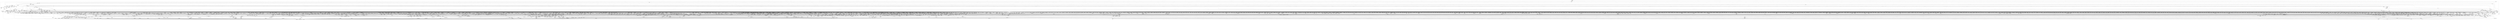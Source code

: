 digraph kerncollapsed {
    "mas_set_parent.constprop.0" [color="black"];
    "__skb_checksum" [color="black"];
    "sub_rq_bw.isra.0" [color="black"];
    "__percpu_add_case_64_1" [color="black"];
    "cpudl_heapify_up" [color="black"];
    "queued_read_lock_slowpath" [color="black"];
    "__io_put_kbuf" [color="black"];
    "Indirect call55" [color="black"];
    "anon_vma_interval_tree_iter_next" [color="black"];
    "xa_find" [color="black"];
    "Indirect call165" [color="black"];
    "ktime_get_coarse_real_ts64" [color="black"];
    "mtree_range_walk" [color="black"];
    "mte_dead_walk" [color="black"];
    "__raw_spin_lock_26" [color="black"];
    "rcu_cblist_dequeue" [color="black"];
    "__kern_my_cpu_offset_70" [color="black"];
    "find_next_bit_10" [color="black"];
    "Indirect call204" [color="black"];
    "mtree_load" [color="black"];
    "kthread_should_stop" [color="black"];
    "allow_write_access" [color="black"];
    "folio_mapped_2" [color="black"];
    "__raw_spin_lock_27" [color="black"];
    "arch_local_irq_enable_2" [color="black"];
    "no_blink" [color="black"];
    "queued_read_lock.constprop.0" [color="black"];
    "__printk_safe_exit" [color="black"];
    "should_fail_alloc_page" [color="black"];
    "is_path_reachable" [color="black"];
    "rcu_seq_start" [color="black"];
    "set_tlb_ubc_flush_pending" [color="black"];
    "__wake_up_locked_key" [color="black"];
    "__pm_relax" [color="black"];
    "Indirect call189" [color="black"];
    "___d_drop" [color="black"];
    "mapping_shrinkable_1" [color="black"];
    "active_load_balance_cpu_stop" [color="black"];
    "is_software_node" [color="black"];
    "list_del_init_3" [color="black"];
    "__kern_my_cpu_offset_49" [color="black"];
    "Indirect call174" [color="black"];
    "page_ref_inc" [color="black"];
    "find_vm_area" [color="black"];
    "get_vfs_caps_from_disk" [color="black"];
    "rcu_segcblist_pend_cbs" [color="black"];
    "task_clear_jobctl_pending" [color="black"];
    "can_migrate_task" [color="black"];
    "__cmpxchg_case_mb_32_3" [color="black"];
    "__cmpxchg_case_mb_64" [color="black"];
    "avg_vruntime" [color="black"];
    "d_is_dir.isra.0_1" [color="black"];
    "Indirect call217" [color="black"];
    "folio_trylock_flag" [color="black"];
    "smp_call_function" [color="black"];
    "collect_posix_cputimers" [color="black"];
    "need_seqretry" [color="black"];
    "mas_store_prealloc.part.0" [color="black"];
    "Indirect call146" [color="black"];
    "__raw_spin_lock_irqsave_39" [color="black"];
    "Indirect call63" [color="black"];
    "Indirect call101" [color="black"];
    "__raw_spin_unlock_irqrestore_31" [color="black"];
    "set_secondary_fwnode" [color="black"];
    "__wake_q_add" [color="black"];
    "radix_tree_iter_tag_clear" [color="black"];
    "__raw_spin_lock_30" [color="black"];
    "io_poll_can_finish_inline.isra.0" [color="black"];
    "Indirect call69" [color="black"];
    "skb_tailroom_2" [color="black"];
    "mas_adopt_children.isra.0" [color="black"];
    "vma_interval_tree_augment_propagate" [color="black"];
    "arch_local_irq_save_2" [color="black"];
    "desc_read_finalized_seq" [color="black"];
    "zone_page_state_snapshot" [color="black"];
    "d_revalidate" [color="black"];
    "sve_save_state" [color="black"];
    "zone_reclaimable_pages" [color="black"];
    "__update_min_deadline" [color="black"];
    "override_creds" [color="black"];
    "__lookup_slow" [color="black"];
    "wb_dirty_limits" [color="black"];
    "allow_direct_reclaim" [color="black"];
    "do_raw_spin_lock_11" [color="black"];
    "Indirect call168" [color="black"];
    "posix_cpu_timers_exit" [color="black"];
    "put_dec_trunc8" [color="black"];
    "io_cqring_wake" [color="black"];
    "folio_order" [color="black"];
    "do_raw_spin_lock_61" [color="black"];
    "set_work_data" [color="black"];
    "__d_lookup_rcu_op_compare" [color="black"];
    "cpudl_set" [color="black"];
    "test_ti_thread_flag_6" [color="black"];
    "__cmpxchg_case_64.isra.0" [color="black"];
    "pcpu_unit_page_offset" [color="black"];
    "Indirect call147" [color="black"];
    "cleanup_group_ids" [color="black"];
    "kmem_valid_obj" [color="black"];
    "Indirect call73" [color="black"];
    "prep_compound_page" [color="black"];
    "__gfp_pfmemalloc_flags" [color="black"];
    "free_vmap_area_rb_augment_cb_propagate" [color="black"];
    "do_raw_spin_lock_30" [color="black"];
    "folio_nr_pages" [color="black"];
    "skb_header_pointer_2" [color="black"];
    "signal_pending_11" [color="black"];
    "radix_tree_tag_get" [color="black"];
    "dcache_clean_pou" [color="black"];
    "console_srcu_read_unlock" [color="black"];
    "get_pwq" [color="black"];
    "__raw_spin_lock_irq_11" [color="black"];
    "folio_not_mapped" [color="black"];
    "__xchg_case_64.constprop.0" [color="black"];
    "__d_drop" [color="black"];
    "will_become_orphaned_pgrp" [color="black"];
    "folio_wake_bit" [color="black"];
    "Indirect call53" [color="black"];
    "should_zap_page" [color="black"];
    "folio_test_uptodate" [color="black"];
    "__fget_light" [color="black"];
    "count_vm_event_1" [color="black"];
    "Indirect call38" [color="black"];
    "find_buddy_page_pfn" [color="black"];
    "qdisc_qstats_cpu_qlen_inc" [color="black"];
    "mas_prev_slot" [color="black"];
    "d_shrink_add" [color="black"];
    "cpumask_next_and" [color="black"];
    "lowest_in_progress" [color="black"];
    "find_first_bit_4" [color="black"];
    "_raw_spin_rq_lock_irqsave" [color="black"];
    "skb_tailroom" [color="black"];
    "__raw_spin_lock_irq_17" [color="black"];
    "rcu_seq_snap" [color="black"];
    "this_cpu_has_cap" [color="black"];
    "jiffies_to_msecs" [color="black"];
    "wakeup_kcompactd" [color="black"];
    "Indirect call202" [color="black"];
    "__raw_spin_unlock_irqrestore_12" [color="black"];
    "Indirect call19" [color="black"];
    "__mutex_trylock" [color="black"];
    "Indirect call22" [color="black"];
    "Indirect call37" [color="black"];
    "__lookup_mnt" [color="black"];
    "update_group_capacity" [color="black"];
    "__kern_my_cpu_offset_36" [color="black"];
    "__irq_startup" [color="black"];
    "__cmpxchg_case_acq_32_2" [color="black"];
    "__raw_spin_unlock_irq_21" [color="black"];
    "io_wq_cancel_pending_work" [color="black"];
    "do_raw_spin_lock.constprop.0_6" [color="black"];
    "count_vm_events_2" [color="black"];
    "list_del_1" [color="black"];
    "flush_dcache_page" [color="black"];
    "update_dl_migration" [color="black"];
    "cpu_util_cfs_boost" [color="black"];
    "mte_update_gcr_excl.isra.0" [color="black"];
    "add_timer_on" [color="black"];
    "detach_entity_load_avg" [color="black"];
    "Indirect call110" [color="black"];
    "wake_up_var" [color="black"];
    "sk_error_report" [color="black"];
    "Indirect call108" [color="black"];
    "Indirect call194" [color="black"];
    "io_should_retry_thread" [color="black"];
    "Indirect call113" [color="black"];
    "mas_ascend" [color="black"];
    "Indirect call93" [color="black"];
    "cpu_timer_dequeue" [color="black"];
    "do_raw_spin_lock.constprop.0_13" [color="black"];
    "get_arm64_ftr_reg_nowarn" [color="black"];
    "cpumask_copy_1" [color="black"];
    "xas_find" [color="black"];
    "_compound_head_2" [color="black"];
    "do_raw_spin_lock_31" [color="black"];
    "io_req_defer_failed" [color="black"];
    "rcu_gp_is_normal" [color="black"];
    "__raw_spin_unlock_irqrestore_24" [color="black"];
    "io_cancel_req_match" [color="black"];
    "cpu_online_1" [color="black"];
    "pm_runtime_put_noidle_2" [color="black"];
    "clear_page" [color="black"];
    "rcu_poll_gp_seq_start_unlocked" [color="black"];
    "__percpu_add_case_64_7" [color="black"];
    "fast_dput" [color="black"];
    "audit_inode" [color="black"];
    "__io_put_kbuf_list" [color="black"];
    "__kern_my_cpu_offset_11" [color="black"];
    "pcpu_chunk_relocate" [color="black"];
    "Indirect call120" [color="black"];
    "io_put_kbuf" [color="black"];
    "Indirect call163" [color="black"];
    "__raw_spin_lock_irq_20" [color="black"];
    "do_raw_spin_lock_72" [color="black"];
    "invent_group_ids" [color="black"];
    "io_prep_async_work" [color="black"];
    "qdisc_run_begin" [color="black"];
    "Indirect call44" [color="black"];
    "to_desc" [color="black"];
    "__irq_domain_deactivate_irq" [color="black"];
    "sock_flag_1" [color="black"];
    "security_secid_to_secctx" [color="black"];
    "req_set_fail" [color="black"];
    "sb_clear_inode_writeback" [color="black"];
    "siginfo_layout" [color="black"];
    "__percpu_add_case_32_3" [color="black"];
    "__siphash_unaligned" [color="black"];
    "attach_recursive_mnt" [color="black"];
    "__skb_flow_get_ports" [color="black"];
    "skb_may_tx_timestamp.part.0" [color="black"];
    "generic_permission" [color="black"];
    "arch_local_irq_restore" [color="black"];
    "pageblock_skip_persistent" [color="black"];
    "__fsnotify_update_child_dentry_flags" [color="black"];
    "__raw_spin_lock_irqsave_7" [color="black"];
    "__raw_spin_unlock_irqrestore_32" [color="black"];
    "_prb_read_valid" [color="black"];
    "mas_prev" [color="black"];
    "set_cpu_online" [color="black"];
    "clear_ti_thread_flag" [color="black"];
    "current_wq_worker" [color="black"];
    "Indirect call116" [color="black"];
    "__raw_spin_unlock_irqrestore_1" [color="black"];
    "device_match_devt" [color="black"];
    "__audit_uring_entry" [color="black"];
    "prepare_to_wait_event" [color="black"];
    "__kern_my_cpu_offset_76" [color="black"];
    "__cmpxchg_case_rel_64" [color="black"];
    "cpumask_and.isra.0_1" [color="black"];
    "device_links_read_unlock" [color="black"];
    "do_raw_spin_lock_64" [color="black"];
    "__wake_up_common" [color="black"];
    "Indirect call134" [color="black"];
    "chacha_permute" [color="black"];
    "drain_pages_zone" [color="black"];
    "lru_deactivate_file_fn" [color="black"];
    "d_set_d_op" [color="black"];
    "skb_flow_get_icmp_tci" [color="black"];
    "rcu_segcblist_init" [color="black"];
    "load_unaligned_zeropad_1" [color="black"];
    "access_ok_2" [color="black"];
    "system_supports_generic_auth" [color="black"];
    "__raw_spin_lock_4" [color="black"];
    "find_suitable_fallback" [color="black"];
    "get_group_info.isra.0" [color="black"];
    "__kern_my_cpu_offset_37" [color="black"];
    "do_raw_spin_lock_85" [color="black"];
    "__raw_spin_unlock_irq_23" [color="black"];
    "mab_shift_right" [color="black"];
    "set_ptes.isra.0" [color="black"];
    "anon_vma_interval_tree_post_update_vma" [color="black"];
    "Indirect call87" [color="black"];
    "task_work_cancel_match" [color="black"];
    "mas_wr_node_walk" [color="black"];
    "rcu_seq_end_1" [color="black"];
    "Indirect call67" [color="black"];
    "__mod_lruvec_state" [color="black"];
    "has_managed_dma" [color="black"];
    "__remove_shared_vm_struct.constprop.0" [color="black"];
    "mm_counter_file" [color="black"];
    "__pageblock_pfn_to_page" [color="black"];
    "Indirect call4" [color="black"];
    "min_deadline_cb_rotate" [color="black"];
    "do_raw_spin_lock_23" [color="black"];
    "_get_random_bytes" [color="black"];
    "task_ppid_nr" [color="black"];
    "set_swapper_pgd" [color="black"];
    "raw_spin_rq_lock_1" [color="black"];
    "Indirect call71" [color="black"];
    "io_run_local_work_continue" [color="black"];
    "tty_termios_baud_rate" [color="black"];
    "do_raw_spin_lock.constprop.0_11" [color="black"];
    "do_raw_spin_lock_2" [color="black"];
    "init_multi_vma_prep" [color="black"];
    "__kern_my_cpu_offset_50" [color="black"];
    "__vfs_getxattr" [color="black"];
    "kernfs_next_descendant_post" [color="black"];
    "__get_task_comm" [color="black"];
    "mask_irq" [color="black"];
    "read_seqbegin.constprop.0" [color="black"];
    "fprop_reflect_period_percpu.isra.0" [color="black"];
    "io_wq_worker_running" [color="black"];
    "copy_from_kernel_nofault_allowed" [color="black"];
    "write_sequnlock.constprop.0" [color="black"];
    "zone_page_state_add" [color="black"];
    "addr_to_vb_xa" [color="black"];
    "find_next_bit_6" [color="black"];
    "strncmp" [color="black"];
    "pm_ops_is_empty" [color="black"];
    "fprop_fraction_percpu" [color="black"];
    "folio_lruvec_relock_irq.constprop.0" [color="black"];
    "virt_to_folio" [color="black"];
    "__raw_spin_lock_bh.constprop.0_5" [color="black"];
    "Indirect call173" [color="black"];
    "Indirect call214" [color="black"];
    "__bitmap_clear" [color="black"];
    "do_raw_spin_lock_9" [color="black"];
    "__raw_spin_unlock_irq.constprop.0_2" [color="black"];
    "__raw_read_lock.constprop.0_5" [color="black"];
    "vma_address" [color="black"];
    "inode_add_lru" [color="black"];
    "_compound_head_13" [color="black"];
    "arch_irq_work_raise" [color="black"];
    "task_get_vl" [color="black"];
    "__raw_spin_lock_irq_43" [color="black"];
    "__kern_my_cpu_offset_19" [color="black"];
    "__page_cache_release" [color="black"];
    "__raw_spin_unlock_irqrestore_18" [color="black"];
    "vfsgid_in_group_p" [color="black"];
    "__cmpxchg_case_acq_32.constprop.0" [color="black"];
    "do_raw_spin_lock_43" [color="black"];
    "srcu_get_delay.isra.0" [color="black"];
    "unhash_mnt" [color="black"];
    "Indirect call70" [color="black"];
    "__raw_spin_lock_12" [color="black"];
    "prepend_path" [color="black"];
    "enqueue_timer" [color="black"];
    "pcpu_alloc_area" [color="black"];
    "wakeup_kswapd" [color="black"];
    "prepare_to_wait" [color="black"];
    "spin_lock_irqsave_check_contention" [color="black"];
    "__raw_read_unlock.constprop.0_6" [color="black"];
    "futex_cmpxchg_value_locked" [color="black"];
    "kernfs_name_hash" [color="black"];
    "kthread_data" [color="black"];
    "skb_header_cloned" [color="black"];
    "io_run_cancel" [color="black"];
    "propagate_one" [color="black"];
    "set_page_dirty" [color="black"];
    "set_next_task" [color="black"];
    "task_participate_group_stop" [color="black"];
    "__cmpxchg_case_acq_32.constprop.0_19" [color="black"];
    "__cmpwait_case_32_1" [color="black"];
    "__cmpxchg_case_acq_32_3" [color="black"];
    "__raw_spin_lock_19" [color="black"];
    "audit_rate_check.part.0" [color="black"];
    "io_wq_hash_work" [color="black"];
    "rcu_poll_gp_seq_start" [color="black"];
    "do_add_mount" [color="black"];
    "posix_cpu_timer_rearm" [color="black"];
    "xas_find_conflict" [color="black"];
    "pte_to_swp_entry" [color="black"];
    "cpumask_subset" [color="black"];
    "io_req_complete_defer" [color="black"];
    "skip_atoi" [color="black"];
    "mas_allocated.isra.0" [color="black"];
    "security_inode_init_security_anon" [color="black"];
    "io_cancel_ctx_cb" [color="black"];
    "dev_xmit_recursion_dec" [color="black"];
    "__raw_spin_lock_irqsave_11" [color="black"];
    "blake2s_compress" [color="black"];
    "__rb_change_child.constprop.0" [color="black"];
    "__xas_next" [color="black"];
    "update_cached_migrate" [color="black"];
    "rwsem_set_nonspinnable" [color="black"];
    "set_kpti_asid_bits" [color="black"];
    "hrtimer_start_expires" [color="black"];
    "get_page" [color="black"];
    "folio_try_get_rcu" [color="black"];
    "__raw_spin_unlock_irqrestore_4" [color="black"];
    "arch_timer_evtstrm_available" [color="black"];
    "dget" [color="black"];
    "__udelay" [color="black"];
    "update_rq_clock" [color="black"];
    "arch_get_random_longs" [color="black"];
    "simple_xattr_space" [color="black"];
    "security_release_secctx" [color="black"];
    "Indirect call94" [color="black"];
    "__raw_spin_lock_irqsave" [color="black"];
    "irq_work_single" [color="black"];
    "__d_lookup_rcu" [color="black"];
    "console_is_usable" [color="black"];
    "__raw_spin_lock_32" [color="black"];
    "mas_prev_range" [color="black"];
    "recalc_sigpending_tsk" [color="black"];
    "path_lookupat" [color="black"];
    "rb_first" [color="black"];
    "mas_is_err" [color="black"];
    "Indirect call210" [color="black"];
    "__raw_spin_lock_irq_4" [color="black"];
    "compaction_zonelist_suitable" [color="black"];
    "xas_error.isra.0_1" [color="black"];
    "mas_mab_cp" [color="black"];
    "__raw_spin_unlock_irqrestore_15" [color="black"];
    "__cmpxchg_case_acq_32.constprop.0_18" [color="black"];
    "Indirect call97" [color="black"];
    "memzero_explicit" [color="black"];
    "__ptrace_link" [color="black"];
    "__legitimize_path" [color="black"];
    "mas_max_gap" [color="black"];
    "calc_delta_fair" [color="black"];
    "mas_rewalk_if_dead" [color="black"];
    "find_next_and_bit" [color="black"];
    "cfs_rq_of" [color="black"];
    "finish_automount" [color="black"];
    "__cmpxchg_case_acq_32.constprop.0_13" [color="black"];
    "Indirect call54" [color="black"];
    "__raw_spin_unlock_irq_43" [color="black"];
    "mas_alloc_req.isra.0" [color="black"];
    "do_raw_spin_lock_32" [color="black"];
    "__percpu_add_case_32_8" [color="black"];
    "percpu_counter_set" [color="black"];
    "__lock_task_sighand" [color="black"];
    "mas_update_gap" [color="black"];
    "activate_task" [color="black"];
    "hrtimer_try_to_cancel" [color="black"];
    "update_misfit_status" [color="black"];
    "skb_frag_ref" [color="black"];
    "tag_get" [color="black"];
    "__balance_callbacks" [color="black"];
    "next_signal" [color="black"];
    "audit_dummy_context_1" [color="black"];
    "signalfd_cleanup" [color="black"];
    "put_link" [color="black"];
    "prepare_alloc_pages.constprop.0" [color="black"];
    "find_next_bit.constprop.0_7" [color="black"];
    "free_pcppages_bulk" [color="black"];
    "clear_inode" [color="black"];
    "group_close_release" [color="black"];
    "pcpu_block_update" [color="black"];
    "mas_wr_store_setup" [color="black"];
    "_compound_head_1" [color="black"];
    "Indirect call90" [color="black"];
    "do_raw_spin_lock_42" [color="black"];
    "__cmpxchg_case_acq_32.constprop.0_5" [color="black"];
    "mas_push_data" [color="black"];
    "mutex_spin_on_owner" [color="black"];
    "__raw_spin_lock_3" [color="black"];
    "update_sctlr_el1" [color="black"];
    "Indirect call40" [color="black"];
    "ptrauth_keys_install_user" [color="black"];
    "__kern_my_cpu_offset_15" [color="black"];
    "__cmpxchg_case_acq_32.constprop.0_21" [color="black"];
    "capable_wrt_inode_uidgid" [color="black"];
    "disable_irq_nosync" [color="black"];
    "mas_prev_sibling" [color="black"];
    "dl_bw_cpus" [color="black"];
    "vma_interval_tree_insert_after" [color="black"];
    "Indirect call201" [color="black"];
    "lru_add_fn" [color="black"];
    "__wake_up" [color="black"];
    "dev_nit_active" [color="black"];
    "__cmpxchg_case_8" [color="black"];
    "workingset_update_node" [color="black"];
    "folio_mapped" [color="black"];
    "__legitimize_mnt" [color="black"];
    "__raw_spin_lock_irq_32" [color="black"];
    "audit_copy_inode" [color="black"];
    "compound_order_1" [color="black"];
    "__raw_spin_lock_irq_23" [color="black"];
    "hrtimer_sleeper_start_expires" [color="black"];
    "__hlist_del" [color="black"];
    "__kern_my_cpu_offset_47" [color="black"];
    "Indirect call136" [color="black"];
    "cpumask_and.isra.0_3" [color="black"];
    "fd_install" [color="black"];
    "percpu_ref_noop_confirm_switch" [color="black"];
    "clear_ti_thread_flag_3" [color="black"];
    "__dev_fwnode" [color="black"];
    "do_raw_spin_lock_12" [color="black"];
    "mas_state_walk" [color="black"];
    "smp_call_function_single" [color="black"];
    "__accumulate_pelt_segments" [color="black"];
    "__cmpxchg_case_mb_32_13" [color="black"];
    "__pick_first_entity" [color="black"];
    "rpm_check_suspend_allowed" [color="black"];
    "hlist_bl_lock" [color="black"];
    "iov_iter_revert" [color="black"];
    "atime_needs_update" [color="black"];
    "pmd_clear_huge" [color="black"];
    "first_online_pgdat" [color="black"];
    "__cmpxchg_case_acq_32.constprop.0_8" [color="black"];
    "memset" [color="black"];
    "__finish_swait" [color="black"];
    "get_mountpoint" [color="black"];
    "do_raw_spin_lock_1" [color="black"];
    "prb_first_valid_seq" [color="black"];
    "__dl_add" [color="black"];
    "req_set_fail_3" [color="black"];
    "lru_move_tail_fn" [color="black"];
    "next_online_pgdat" [color="black"];
    "xas_reload" [color="black"];
    "__raw_spin_lock_irq_26" [color="black"];
    "__raise_softirq_irqoff" [color="black"];
    "__raw_spin_unlock_irq_25" [color="black"];
    "timer_delete_hook" [color="black"];
    "__raw_spin_unlock_irqrestore" [color="black"];
    "Indirect call220" [color="black"];
    "wants_signal" [color="black"];
    "mm_trace_rss_stat" [color="black"];
    "Indirect call58" [color="black"];
    "skb_zcopy" [color="black"];
    "arch_local_irq_save_4" [color="black"];
    "audit_log_path_denied" [color="black"];
    "hrtimer_force_reprogram.constprop.0" [color="black"];
    "Indirect call72" [color="black"];
    "__printk_cpu_sync_wait" [color="black"];
    "Indirect call43" [color="black"];
    "folio_nr_pages_1" [color="black"];
    "_compound_head" [color="black"];
    "do_raw_spin_lock_35" [color="black"];
    "__raw_spin_lock.constprop.0_2" [color="black"];
    "__raw_spin_unlock_irq_11" [color="black"];
    "print_tainted" [color="black"];
    "check_and_switch_context" [color="black"];
    "sock_rmem_free" [color="black"];
    "page_ref_inc_3" [color="black"];
    "clear_siginfo" [color="black"];
    "current_is_kswapd" [color="black"];
    "Indirect call59" [color="black"];
    "task_curr" [color="black"];
    "list_del_2" [color="black"];
    "xas_next_offset" [color="black"];
    "copy_highpage" [color="black"];
    "ptep_clear_flush" [color="black"];
    "tty_ldisc_close" [color="black"];
    "rcu_stall_is_suppressed" [color="black"];
    "Indirect call148" [color="black"];
    "mas_pop_node" [color="black"];
    "rcu_poll_gp_seq_end_unlocked" [color="black"];
    "d_ancestor" [color="black"];
    "Indirect call216" [color="black"];
    "fsnotify_free_mark" [color="black"];
    "do_raw_spin_lock_46" [color="black"];
    "folio_pfn" [color="black"];
    "__printk_safe_enter" [color="black"];
    "__anon_vma_interval_tree_subtree_search" [color="black"];
    "__raw_spin_unlock_irqrestore_3" [color="black"];
    "drain_pages" [color="black"];
    "get_file.isra.0" [color="black"];
    "gfp_pfmemalloc_allowed" [color="black"];
    "init_entity_runnable_average" [color="black"];
    "pgattr_change_is_safe" [color="black"];
    "notifier_call_chain" [color="black"];
    "prb_reserve" [color="black"];
    "_find_next_bit" [color="black"];
    "cpumask_weight" [color="black"];
    "Indirect call79" [color="black"];
    "percpu_ref_put_many.constprop.0_1" [color="black"];
    "pageblock_pfn_to_page" [color="black"];
    "mutex_can_spin_on_owner" [color="black"];
    "__cmpxchg_case_mb_32_2" [color="black"];
    "do_raw_spin_lock_28" [color="black"];
    "access_ok_14" [color="black"];
    "__raw_spin_lock_irq_19" [color="black"];
    "Indirect call140" [color="black"];
    "call_function_single_prep_ipi" [color="black"];
    "cpumask_weight.constprop.0_5" [color="black"];
    "do_raw_spin_lock_99" [color="black"];
    "pde_subdir_find" [color="black"];
    "d_lookup_done" [color="black"];
    "xattr_resolve_name" [color="black"];
    "graft_tree" [color="black"];
    "__fdget_raw" [color="black"];
    "mte_update_sctlr_user" [color="black"];
    "fatal_signal_pending_5" [color="black"];
    "__raw_spin_lock" [color="black"];
    "__kern_my_cpu_offset_18" [color="black"];
    "sk_mem_reclaim" [color="black"];
    "Indirect call190" [color="black"];
    "task_rq_unlock" [color="black"];
    "__init_waitqueue_head" [color="black"];
    "vmalloc_to_page" [color="black"];
    "__raw_spin_unlock_irqrestore.constprop.0_2" [color="black"];
    "Indirect call225" [color="black"];
    "skb_cloned" [color="black"];
    "hrtimer_active" [color="black"];
    "tick_get_wakeup_device" [color="black"];
    "__kern_my_cpu_offset_14" [color="black"];
    "retain_dentry" [color="black"];
    "finish_swait" [color="black"];
    "fpsimd_preserve_current_state" [color="black"];
    "__kern_my_cpu_offset_52" [color="black"];
    "is_current_pgrp_orphaned" [color="black"];
    "__enqueue_entity" [color="black"];
    "__timer_delete_sync" [color="black"];
    "test_ti_thread_flag_1" [color="black"];
    "signal_pending" [color="black"];
    "find_next_bit_7" [color="black"];
    "get_task_exe_file" [color="black"];
    "mab_set_b_end" [color="black"];
    "set_task_reclaim_state" [color="black"];
    "pick_next_task_idle" [color="black"];
    "list_move_tail" [color="black"];
    "pm_runtime_autosuspend_expiration" [color="black"];
    "plist_add" [color="black"];
    "get_cred_1" [color="black"];
    "xas_result" [color="black"];
    "Indirect call164" [color="black"];
    "xas_find_marked" [color="black"];
    "mab_no_null_split" [color="black"];
    "hrtimer_start_range_ns" [color="black"];
    "__raw_spin_unlock_irqrestore_17" [color="black"];
    "__kern_my_cpu_offset_21" [color="black"];
    "__mutex_remove_waiter" [color="black"];
    "u64_stats_add_1" [color="black"];
    "__radix_tree_lookup" [color="black"];
    "strchr" [color="black"];
    "futex_hash" [color="black"];
    "mutex_trylock" [color="black"];
    "__raw_spin_unlock_irqrestore_21" [color="black"];
    "system_supports_mte_1" [color="black"];
    "groups_search" [color="black"];
    "__raw_spin_lock_irqsave_17" [color="black"];
    "__dl_update" [color="black"];
    "peernet2id" [color="black"];
    "sched_clock_noinstr" [color="black"];
    "fragmentation_index" [color="black"];
    "__kern_my_cpu_offset_53" [color="black"];
    "irq_disable" [color="black"];
    "__raw_spin_lock_irqsave_52" [color="black"];
    "rcu_segcblist_add_len" [color="black"];
    "tty_driver_flush_buffer" [color="black"];
    "next_group" [color="black"];
    "__skb_zcopy_downgrade_managed" [color="black"];
    "__raw_spin_lock_34" [color="black"];
    "rcu_inkernel_boot_has_ended" [color="black"];
    "__mnt_drop_write" [color="black"];
    "__cmpxchg_case_mb_32_5" [color="black"];
    "legitimize_root" [color="black"];
    "get_random_bytes" [color="black"];
    "do_raw_spin_lock_80" [color="black"];
    "lock_hrtimer_base" [color="black"];
    "mast_split_data" [color="black"];
    "__percpu_add_case_32_13" [color="black"];
    "page_ref_add_1" [color="black"];
    "find_unlink_vmap_area" [color="black"];
    "zone_watermark_ok_safe" [color="black"];
    "task_sigpending_1" [color="black"];
    "do_raw_spin_lock.constprop.0_10" [color="black"];
    "anon_vma_interval_tree_remove" [color="black"];
    "signal_pending_state_2" [color="black"];
    "xa_find_after" [color="black"];
    "system_supports_mte" [color="black"];
    "io_acct_cancel_pending_work" [color="black"];
    "prepare_to_wait_exclusive" [color="black"];
    "__raw_spin_lock_irqsave.constprop.0_3" [color="black"];
    "sched_asym_prefer" [color="black"];
    "decay_load" [color="black"];
    "futex_top_waiter" [color="black"];
    "is_valid_gup_args" [color="black"];
    "Indirect call11" [color="black"];
    "page_ref_inc_1" [color="black"];
    "__wait_for_common" [color="black"];
    "lookup_fast" [color="black"];
    "mas_find_setup.constprop.0" [color="black"];
    "cpu_switch_to" [color="black"];
    "idle_cpu" [color="black"];
    "__raw_read_lock.constprop.0_1" [color="black"];
    "xas_update.isra.0" [color="black"];
    "find_later_rq" [color="black"];
    "__kern_my_cpu_offset_55" [color="black"];
    "__put_unused_fd" [color="black"];
    "internal_add_timer" [color="black"];
    "need_active_balance" [color="black"];
    "get_file_1" [color="black"];
    "walk_component" [color="black"];
    "pcpu_size_to_slot" [color="black"];
    "__audit_reusename" [color="black"];
    "proto_memory_pcpu_drain" [color="black"];
    "account_pipe_buffers" [color="black"];
    "Indirect call105" [color="black"];
    "find_next_bit.constprop.0_14" [color="black"];
    "__raw_spin_lock_irq" [color="black"];
    "arch_local_irq_disable_2" [color="black"];
    "mas_data_end" [color="black"];
    "Indirect call89" [color="black"];
    "page_vma_mapped_walk_done" [color="black"];
    "__raw_spin_lock_irqsave_21" [color="black"];
    "_atomic_dec_and_lock_irqsave" [color="black"];
    "__page_set_anon_rmap" [color="black"];
    "dev_xmit_recursion_inc" [color="black"];
    "show_mem_node_skip" [color="black"];
    "try_grab_page" [color="black"];
    "Indirect call117" [color="black"];
    "d_find_alias" [color="black"];
    "fsnotify_update_flags" [color="black"];
    "tty_termios_input_baud_rate" [color="black"];
    "mod_node_state" [color="black"];
    "Indirect call215" [color="black"];
    "__mnt_drop_write_file" [color="black"];
    "tick_get_device" [color="black"];
    "user_disable_single_step" [color="black"];
    "dec_mm_counter" [color="black"];
    "mast_spanning_rebalance.isra.0" [color="black"];
    "wake_up_klogd" [color="black"];
    "task_rq_lock" [color="black"];
    "rcu_poll_gp_seq_end" [color="black"];
    "rcu_jiffies_till_stall_check" [color="black"];
    "____do_softirq" [color="black"];
    "pm_runtime_get_noresume" [color="black"];
    "local_cpu_stop" [color="black"];
    "strscpy" [color="black"];
    "__raw_spin_lock_irqsave.constprop.0_7" [color="black"];
    "Indirect call3" [color="black"];
    "__rpm_get_callback" [color="black"];
    "__percpu_add_case_64_2" [color="black"];
    "__cmpxchg_case_acq_32.constprop.0_1" [color="black"];
    "calc_wheel_index" [color="black"];
    "Indirect call145" [color="black"];
    "desc_read" [color="black"];
    "__delay" [color="black"];
    "cpu_online_2" [color="black"];
    "__raw_spin_unlock_irqrestore_2" [color="black"];
    "rseq_migrate" [color="black"];
    "dl_clear_overload.part.0" [color="black"];
    "node_dirty_ok" [color="black"];
    "inode_to_bdi" [color="black"];
    "queued_write_lock.constprop.0_1" [color="black"];
    "percpu_counter_add" [color="black"];
    "Indirect call166" [color="black"];
    "inode_maybe_inc_iversion" [color="black"];
    "wb_io_lists_depopulated" [color="black"];
    "get_work_pool" [color="black"];
    "mas_wr_walk_index.isra.0" [color="black"];
    "do_raw_spin_lock.constprop.0_14" [color="black"];
    "list_lru_add" [color="black"];
    "blake2s_final" [color="black"];
    "update_curr" [color="black"];
    "rcu_is_cpu_rrupt_from_idle" [color="black"];
    "sched_cgroup_fork" [color="black"];
    "__prepare_to_swait" [color="black"];
    "find_first_bit_6" [color="black"];
    "check_stable_address_space" [color="black"];
    "sock_rfree" [color="black"];
    "__cmpxchg_case_mb_64_4" [color="black"];
    "__wake_up_klogd.part.0" [color="black"];
    "desc_make_final" [color="black"];
    "mas_pause" [color="black"];
    "__preempt_count_sub" [color="black"];
    "is_migration_entry" [color="black"];
    "folio_nr_pages_4" [color="black"];
    "do_raw_spin_lock_86" [color="black"];
    "invalid_mkclean_vma" [color="black"];
    "__nr_to_section" [color="black"];
    "Indirect call62" [color="black"];
    "__srcu_read_lock" [color="black"];
    "page_ref_add" [color="black"];
    "tlb_gather_mmu_fullmm" [color="black"];
    "__posix_timers_find" [color="black"];
    "find_next_bit_18" [color="black"];
    "mas_new_ma_node" [color="black"];
    "Indirect call57" [color="black"];
    "fatal_signal_pending" [color="black"];
    "__attach_mnt" [color="black"];
    "__xchg_case_mb_64.constprop.0_2" [color="black"];
    "first_zones_zonelist" [color="black"];
    "try_release_thread_stack_to_cache" [color="black"];
    "__kern_my_cpu_offset_38" [color="black"];
    "get_work_pwq" [color="black"];
    "change_page_range" [color="black"];
    "io_acct_run_queue" [color="black"];
    "timerqueue_iterate_next" [color="black"];
    "__rb_erase_color" [color="black"];
    "purge_fragmented_block" [color="black"];
    "arch_local_irq_save_1" [color="black"];
    "__raw_spin_lock_irqsave_22" [color="black"];
    "do_raw_spin_lock_87" [color="black"];
    "percpu_ref_get_many" [color="black"];
    "update_blocked_averages" [color="black"];
    "pfn_swap_entry_to_page" [color="black"];
    "mas_set_alloc_req" [color="black"];
    "__flow_hash_from_keys" [color="black"];
    "do_csum" [color="black"];
    "__d_find_any_alias" [color="black"];
    "rwsem_spin_on_owner" [color="black"];
    "set_pud" [color="black"];
    "__wake_up_locked_key_bookmark" [color="black"];
    "thread_group_cputime" [color="black"];
    "folio_account_cleaned" [color="black"];
    "exit_rcu" [color="black"];
    "release_thread" [color="black"];
    "kernfs_get" [color="black"];
    "Indirect call81" [color="black"];
    "xas_start" [color="black"];
    "__efistub_caches_clean_inval_pou" [color="black"];
    "Indirect call42" [color="black"];
    "llist_del_first" [color="black"];
    "__fswab32_10" [color="black"];
    "lockref_get_not_dead" [color="black"];
    "security_inode_follow_link" [color="black"];
    "do_raw_spin_lock_45" [color="black"];
    "Indirect call144" [color="black"];
    "__raw_spin_trylock_3" [color="black"];
    "__kern_my_cpu_offset_51" [color="black"];
    "__wake_up_common_lock" [color="black"];
    "strcpy" [color="black"];
    "skb_copy_bits" [color="black"];
    "d_same_name" [color="black"];
    "Indirect call211" [color="black"];
    "Indirect call112" [color="black"];
    "redirty_tail_locked" [color="black"];
    "rcu_seq_start_1" [color="black"];
    "Indirect call61" [color="black"];
    "__cmpxchg_case_acq_32.constprop.0_9" [color="black"];
    "fpsimd_save_state" [color="black"];
    "update_dl_rq_load_avg" [color="black"];
    "task_fits_cpu" [color="black"];
    "Indirect call18" [color="black"];
    "xas_next_entry" [color="black"];
    "set_task_cpu" [color="black"];
    "online_section_nr" [color="black"];
    "device_links_read_lock" [color="black"];
    "__raw_spin_lock_irqsave_29" [color="black"];
    "do_raw_spin_lock_13" [color="black"];
    "tty_audit_fork" [color="black"];
    "__kern_my_cpu_offset_26" [color="black"];
    "__raw_spin_lock_irq_7" [color="black"];
    "crng_make_state" [color="black"];
    "arm64_kernel_unmapped_at_el0_3" [color="black"];
    "Indirect call49" [color="black"];
    "do_raw_spin_lock_57" [color="black"];
    "sk_memory_allocated_sub" [color="black"];
    "no_page_table" [color="black"];
    "Indirect call200" [color="black"];
    "__bitmap_equal" [color="black"];
    "workingset_test_recent" [color="black"];
    "num_other_online_cpus" [color="black"];
    "console_trylock" [color="black"];
    "this_cpu_has_cap.part.0" [color="black"];
    "noop_dirty_folio" [color="black"];
    "Indirect call158" [color="black"];
    "Indirect call35" [color="black"];
    "search_cmp_ftr_reg" [color="black"];
    "lookup_mountpoint" [color="black"];
    "add_timer" [color="black"];
    "compact_lock_irqsave" [color="black"];
    "set_ti_thread_flag" [color="black"];
    "pagefault_enable_2" [color="black"];
    "Indirect call51" [color="black"];
    "Indirect call160" [color="black"];
    "nsec_to_clock_t" [color="black"];
    "do_raw_spin_lock_93" [color="black"];
    "__raw_spin_lock_irqsave_42" [color="black"];
    "page_try_share_anon_rmap" [color="black"];
    "smp_call_function_many" [color="black"];
    "mte_thread_switch" [color="black"];
    "select_collect" [color="black"];
    "Indirect call16" [color="black"];
    "fsnotify_group_assert_locked" [color="black"];
    "__dl_sub" [color="black"];
    "Indirect call224" [color="black"];
    "__kern_my_cpu_offset_91" [color="black"];
    "__set_task_special" [color="black"];
    "arm_smccc_1_1_get_conduit" [color="black"];
    "__raw_spin_lock_irq_18" [color="black"];
    "____core____" [color="kernel"];
    "qdisc_qstats_cpu_backlog_dec" [color="black"];
    "pmd_set_huge" [color="black"];
    "do_raw_spin_lock_63" [color="black"];
    "access_ok_12" [color="black"];
    "arm_timer" [color="black"];
    "workingset_activation" [color="black"];
    "find_lock_task_mm" [color="black"];
    "count_vm_event" [color="black"];
    "hrtimer_cancel" [color="black"];
    "find_alive_thread.isra.0" [color="black"];
    "__kmem_obj_info" [color="black"];
    "__irq_get_desc_lock" [color="black"];
    "pcpu_next_fit_region.constprop.0" [color="black"];
    "__raw_spin_lock_irqsave_4" [color="black"];
    "test_ti_thread_flag_21" [color="black"];
    "__cmpxchg_case_mb_64_1" [color="black"];
    "__raw_spin_trylock_4" [color="black"];
    "mnt_set_mountpoint" [color="black"];
    "Indirect call103" [color="black"];
    "__raw_spin_lock_irqsave.constprop.0_8" [color="black"];
    "__irq_work_queue_local" [color="black"];
    "task_set_jobctl_pending" [color="black"];
    "mapping_unmap_writable" [color="black"];
    "try_to_unmap_flush" [color="black"];
    "auditd_test_task" [color="black"];
    "slab_is_available" [color="black"];
    "__cmpxchg_case_mb_64_6" [color="black"];
    "mapping_shrinkable" [color="black"];
    "do_raw_spin_lock.constprop.0_3" [color="black"];
    "is_cpu_allowed" [color="black"];
    "update_sd_lb_stats" [color="black"];
    "add_device_randomness" [color="black"];
    "percpu_ref_put_many" [color="black"];
    "__cmpwait_case_32_2" [color="black"];
    "irq_work_queue" [color="black"];
    "__wake_up_sync_key" [color="black"];
    "__kern_my_cpu_offset_35" [color="black"];
    "__reuseport_detach_closed_sock" [color="black"];
    "arch_tlbbatch_should_defer.constprop.0" [color="black"];
    "fatal_signal_pending_1" [color="black"];
    "__raw_spin_lock_irqsave_12" [color="black"];
    "list_move_1" [color="black"];
    "kill_device" [color="black"];
    "_mix_pool_bytes" [color="black"];
    "mntget" [color="black"];
    "signal_set_stop_flags" [color="black"];
    "timekeeping_get_ns" [color="black"];
    "cpu_util_cfs" [color="black"];
    "find_next_bit_8" [color="black"];
    "__percpu_add_case_32_15" [color="black"];
    "_find_next_zero_bit" [color="black"];
    "__wake_up_pollfree" [color="black"];
    "__inode_add_lru" [color="black"];
    "_find_first_and_bit" [color="black"];
    "futex_q_lock" [color="black"];
    "llist_add_batch" [color="black"];
    "__kern_my_cpu_offset_79" [color="black"];
    "fetch_robust_entry" [color="black"];
    "irq_to_desc" [color="black"];
    "get_state_synchronize_rcu_full" [color="black"];
    "do_raw_spin_lock_24" [color="black"];
    "folio_activate_fn" [color="black"];
    "Indirect call209" [color="black"];
    "timer_base.isra.0" [color="black"];
    "list_splice" [color="black"];
    "find_busiest_group" [color="black"];
    "pmd_install" [color="black"];
    "__percpu_add_case_32_20" [color="black"];
    "signal_pending_state_1" [color="black"];
    "__d_lookup_unhash_wake" [color="black"];
    "pmd_offset.isra.0" [color="black"];
    "io_cqe_cache_refill" [color="black"];
    "console_srcu_read_lock" [color="black"];
    "mte_destroy_descend.constprop.0" [color="black"];
    "__fprop_add_percpu" [color="black"];
    "extfrag_for_order" [color="black"];
    "path_is_under" [color="black"];
    "cpu_do_switch_mm" [color="black"];
    "osq_unlock" [color="black"];
    "lockref_put_or_lock" [color="black"];
    "d_hash" [color="black"];
    "find_mergeable_anon_vma" [color="black"];
    "io_prep_async_link" [color="black"];
    "nd_alloc_stack" [color="black"];
    "prepare_to_swait_event" [color="black"];
    "__kern_my_cpu_offset_134" [color="black"];
    "pcpu_init_md_blocks" [color="black"];
    "Indirect call111" [color="black"];
    "vm_stat_account" [color="black"];
    "xa_err" [color="black"];
    "flush_signal_handlers" [color="black"];
    "cpuhp_invoke_callback" [color="black"];
    "Indirect call122" [color="black"];
    "ldsem_down_read_trylock" [color="black"];
    "pmd_offset.isra.0_1" [color="black"];
    "cpus_share_cache" [color="black"];
    "__raw_spin_lock_irqsave_1" [color="black"];
    "__raw_spin_lock_6" [color="black"];
    "legitimize_links" [color="black"];
    "__raw_spin_lock_irqsave_15" [color="black"];
    "mt_find" [color="black"];
    "zone_page_state_snapshot.constprop.0" [color="black"];
    "get_mm_exe_file" [color="black"];
    "access_ok_39" [color="black"];
    "tty_update_time" [color="black"];
    "handle_lookup_down" [color="black"];
    "find_lock_later_rq" [color="black"];
    "ma_dead_node" [color="black"];
    "security_inode_getsecid" [color="black"];
    "folio_mapping" [color="black"];
    "rt_mutex_futex_trylock" [color="black"];
    "post_alloc_hook" [color="black"];
    "aio_nr_sub" [color="black"];
    "task_clear_jobctl_trapping" [color="black"];
    "__raw_spin_lock_18" [color="black"];
    "__pi_strcmp" [color="black"];
    "local_bh_disable" [color="black"];
    "cleanup_timerqueue" [color="black"];
    "__sw_hweight64" [color="black"];
    "rt_mutex_proxy_unlock" [color="black"];
    "compound_order" [color="black"];
    "__percpu_add_case_32_2" [color="black"];
    "__raw_spin_unlock_irq_1" [color="black"];
    "read_sanitised_ftr_reg" [color="black"];
    "detach_if_pending" [color="black"];
    "__raw_spin_trylock_5" [color="black"];
    "rcu_segcblist_ready_cbs" [color="black"];
    "mas_next_range" [color="black"];
    "get_ucounts_or_wrap" [color="black"];
    "dequeue_task" [color="black"];
    "__printk_cpu_sync_put" [color="black"];
    "__wake_up_bit" [color="black"];
    "rcu_start_this_gp" [color="black"];
    "expand" [color="black"];
    "pcpu_chunk_refresh_hint" [color="black"];
    "move_freepages_block" [color="black"];
    "__const_udelay" [color="black"];
    "vma_iter_config" [color="black"];
    "__flush_tlb_kernel_pgtable" [color="black"];
    "strscpy_pad" [color="black"];
    "xas_set_order.part.0" [color="black"];
    "mod_timer" [color="black"];
    "__raw_spin_unlock_irqrestore_29" [color="black"];
    "pcpu_update_empty_pages" [color="black"];
    "timespec64_equal" [color="black"];
    "Indirect call184" [color="black"];
    "mas_next_setup.constprop.0" [color="black"];
    "pagefault_enable_1" [color="black"];
    "__kern_my_cpu_offset_71" [color="black"];
    "domain_dirty_limits" [color="black"];
    "__cmpxchg_case_acq_32.constprop.0_6" [color="black"];
    "__percpu_add_case_32_7" [color="black"];
    "folio_trylock_1" [color="black"];
    "raw_spin_rq_unlock" [color="black"];
    "Indirect call153" [color="black"];
    "audit_comparator" [color="black"];
    "Indirect call115" [color="black"];
    "Indirect call138" [color="black"];
    "d_flags_for_inode" [color="black"];
    "put_cpu_fpsimd_context" [color="black"];
    "xas_retry" [color="black"];
    "__raw_spin_unlock_irq_7" [color="black"];
    "queued_spin_lock_slowpath" [color="black"];
    "__do_set_cpus_allowed" [color="black"];
    "__cmpxchg_case_acq_32_1" [color="black"];
    "mas_wr_new_end" [color="black"];
    "irq_domain_activate_irq" [color="black"];
    "maybe_mkwrite.isra.0" [color="black"];
    "ktime_get_real_seconds" [color="black"];
    "security_task_getsecid_obj" [color="black"];
    "_compound_head_5" [color="black"];
    "Indirect call150" [color="black"];
    "find_next_bit.constprop.0_1" [color="black"];
    "__raw_spin_lock_irqsave_5" [color="black"];
    "find_next_bit.constprop.0_21" [color="black"];
    "tick_get_broadcast_mask" [color="black"];
    "task_call_func" [color="black"];
    "Indirect call169" [color="black"];
    "folio_nr_pages_3" [color="black"];
    "Indirect call222" [color="black"];
    "io_timeout_extract" [color="black"];
    "klist_node_attached" [color="black"];
    "__kern_my_cpu_offset_83" [color="black"];
    "cpumask_first_and" [color="black"];
    "copy_to_user_page" [color="black"];
    "__mutex_init" [color="black"];
    "mas_find_child" [color="black"];
    "Indirect call187" [color="black"];
    "list_lru_del" [color="black"];
    "__cmpxchg_case_acq_32.constprop.0_2" [color="black"];
    "update_cfs_rq_load_avg.isra.0" [color="black"];
    "__raw_spin_lock_15" [color="black"];
    "find_next_bit_29" [color="black"];
    "extract_entropy.constprop.0" [color="black"];
    "ttwu_queue_wakelist" [color="black"];
    "do_raw_spin_lock" [color="black"];
    "lockref_put_return" [color="black"];
    "io_cancel_cb" [color="black"];
    "vma_interval_tree_iter_next" [color="black"];
    "del_page_from_free_list" [color="black"];
    "xa_load" [color="black"];
    "forward_timer_base" [color="black"];
    "__cmpxchg_case_mb_32_10" [color="black"];
    "__anon_vma_interval_tree_augment_rotate" [color="black"];
    "kick_process" [color="black"];
    "__raw_spin_lock_20" [color="black"];
    "virt_to_head_page.isra.0" [color="black"];
    "vm_commit_limit" [color="black"];
    "add_nr_running" [color="black"];
    "Indirect call131" [color="black"];
    "Indirect call205" [color="black"];
    "Indirect call76" [color="black"];
    "__percpu_add_case_64_6" [color="black"];
    "futex_hb_waiters_dec" [color="black"];
    "restore_nameidata" [color="black"];
    "cpudl_heapify" [color="black"];
    "sock_flag_3" [color="black"];
    "find_next_zero_bit_1" [color="black"];
    "synchronize_rcu.part.0" [color="black"];
    "__find_vmap_area.constprop.0" [color="black"];
    "mte_clear_page_tags" [color="black"];
    "jiffies_to_usecs" [color="black"];
    "sk_leave_memory_pressure" [color="black"];
    "Indirect call114" [color="black"];
    "Indirect call36" [color="black"];
    "do_raw_spin_lock_14" [color="black"];
    "__raw_spin_unlock_bh.constprop.0" [color="black"];
    "mapping_shrinkable_2" [color="black"];
    "__raw_spin_unlock_irq_6" [color="black"];
    "__raw_spin_lock_irq_41" [color="black"];
    "sme_save_state" [color="black"];
    "__percpu_down_write_trylock" [color="black"];
    "__kern_my_cpu_offset_16" [color="black"];
    "compaction_free" [color="black"];
    "netlink_overrun" [color="black"];
    "next_mnt" [color="black"];
    "req_ref_put_and_test" [color="black"];
    "xas_error.isra.0" [color="black"];
    "first_zones_zonelist_1" [color="black"];
    "task_pid_vnr_1" [color="black"];
    "__var_waitqueue" [color="black"];
    "io_match_task_safe" [color="black"];
    "d_alloc_parallel" [color="black"];
    "Indirect call60" [color="black"];
    "idr_for_each" [color="black"];
    "flush_tlb_mm" [color="black"];
    "do_raw_spin_lock_83" [color="black"];
    "__skb_set_length_1" [color="black"];
    "raw_spin_rq_lock" [color="black"];
    "tk_clock_read" [color="black"];
    "compaction_defer_reset" [color="black"];
    "down_read_trylock" [color="black"];
    "__kern_my_cpu_offset_133" [color="black"];
    "__raw_spin_unlock_irq_45" [color="black"];
    "pcpu_page_idx" [color="black"];
    "arm64_kernel_unmapped_at_el0_4" [color="black"];
    "lockref_get" [color="black"];
    "hrtimer_forward" [color="black"];
    "__count_vm_events_1" [color="black"];
    "errseq_sample" [color="black"];
    "skb_orphan_1" [color="black"];
    "__irq_domain_activate_irq" [color="black"];
    "pi_state_update_owner" [color="black"];
    "printk_parse_prefix" [color="black"];
    "fasync_insert_entry" [color="black"];
    "audit_string_contains_control" [color="black"];
    "posixtimer_rearm" [color="black"];
    "__raw_spin_unlock_irq_5" [color="black"];
    "__percpu_add_case_32" [color="black"];
    "pm_qos_read_value" [color="black"];
    "do_delayed_call" [color="black"];
    "tlb_gather_mmu" [color="black"];
    "update_newidle_cost" [color="black"];
    "lru_lazyfree_fn" [color="black"];
    "_task_util_est" [color="black"];
    "rb_insert_color" [color="black"];
    "__raw_spin_lock_irq_21" [color="black"];
    "raw_spin_rq_unlock_irqrestore" [color="black"];
    "Indirect call85" [color="black"];
    "lockref_mark_dead" [color="black"];
    "Indirect call27" [color="black"];
    "do_raw_spin_lock_41" [color="black"];
    "user_path_at_empty" [color="black"];
    "__raw_spin_unlock_irqrestore_8" [color="black"];
    "csum_partial" [color="black"];
    "rcu_segcblist_extract_done_cbs" [color="black"];
    "skb_zcopy_clear" [color="black"];
    "page_ref_inc_6" [color="black"];
    "get_next_ino" [color="black"];
    "__percpu_counter_sum" [color="black"];
    "find_next_bit.constprop.0_6" [color="black"];
    "inode_cgwb_move_to_attached" [color="black"];
    "__raw_write_lock_irq_1" [color="black"];
    "__try_to_del_timer_sync" [color="black"];
    "skb_pfmemalloc" [color="black"];
    "mte_parent_slot" [color="black"];
    "d_instantiate" [color="black"];
    "__kern_my_cpu_offset_24" [color="black"];
    "percpu_ref_put_many.constprop.0" [color="black"];
    "page_ref_dec_and_test_1" [color="black"];
    "mas_start" [color="black"];
    "clear_ti_thread_flag_1" [color="black"];
    "to_kthread" [color="black"];
    "pcpu_find_block_fit" [color="black"];
    "PageMovable" [color="black"];
    "do_raw_spin_lock_44" [color="black"];
    "debug_locks_off" [color="black"];
    "__percpu_add_case_32_21" [color="black"];
    "Indirect call170" [color="black"];
    "__raw_spin_unlock_irqrestore_6" [color="black"];
    "invalid_folio_referenced_vma" [color="black"];
    "__set_fixmap" [color="black"];
    "copy_user_highpage" [color="black"];
    "__iget" [color="black"];
    "Indirect call104" [color="black"];
    "move_queued_task.constprop.0" [color="black"];
    "terminate_walk" [color="black"];
    "io_cancel_task_cb" [color="black"];
    "__raw_spin_lock_49" [color="black"];
    "try_to_unlazy_next" [color="black"];
    "mm_counter" [color="black"];
    "bump_cpu_timer" [color="black"];
    "find_next_bit.constprop.0_11" [color="black"];
    "security_sk_free" [color="black"];
    "attach_task" [color="black"];
    "__d_lookup" [color="black"];
    "is_subdir" [color="black"];
    "__raw_spin_unlock_irq.constprop.0_1" [color="black"];
    "mab_mas_cp" [color="black"];
    "tick_get_broadcast_device" [color="black"];
    "Indirect call180" [color="black"];
    "do_raw_spin_lock_25" [color="black"];
    "memblock_search" [color="black"];
    "do_faccessat" [color="black"];
    "__kern_my_cpu_offset_89" [color="black"];
    "propagate_mount_unlock" [color="black"];
    "global_dirtyable_memory" [color="black"];
    "Indirect call32" [color="black"];
    "_find_first_zero_bit" [color="black"];
    "__raw_spin_unlock_irq_35" [color="black"];
    "__raw_spin_unlock_irq_28" [color="black"];
    "__raw_spin_lock_irqsave_41" [color="black"];
    "qdisc_maybe_clear_missed" [color="black"];
    "__raw_spin_lock_irq_34" [color="black"];
    "test_ti_thread_flag_11" [color="black"];
    "radix_tree_load_root" [color="black"];
    "check_vma_flags" [color="black"];
    "security_d_instantiate" [color="black"];
    "flush_tlb_batched_pending" [color="black"];
    "audit_tree_lookup" [color="black"];
    "mte_sync_tags" [color="black"];
    "vma_interval_tree_subtree_search" [color="black"];
    "tlb_flush_mmu_tlbonly" [color="black"];
    "skb_queue_tail" [color="black"];
    "cpumask_first" [color="black"];
    "do_raw_spin_lock_16" [color="black"];
    "do_raw_spin_lock_60" [color="black"];
    "wake_all_kswapds" [color="black"];
    "irqd_irq_disabled.isra.0" [color="black"];
    "__raw_spin_unlock_irq" [color="black"];
    "__pfn_to_section" [color="black"];
    "mas_descend" [color="black"];
    "lock_mnt_tree" [color="black"];
    "mas_wr_end_piv" [color="black"];
    "raw_spin_rq_lock_nested" [color="black"];
    "inactive_is_low.constprop.0" [color="black"];
    "folio_mapped_1" [color="black"];
    "__raw_spin_lock_42" [color="black"];
    "__raw_spin_unlock_irqrestore_37" [color="black"];
    "tty_name" [color="black"];
    "tlb_remove_table_sync_one" [color="black"];
    "next_zone" [color="black"];
    "folio_invalidate" [color="black"];
    "task_pid_vnr" [color="black"];
    "__raw_spin_unlock_irq_37" [color="black"];
    "stackinfo_on_stack" [color="black"];
    "__raw_spin_unlock_irqrestore_11" [color="black"];
    "__raw_spin_lock_irqsave_25" [color="black"];
    "__xa_clear_mark" [color="black"];
    "pick_next_pushable_dl_task" [color="black"];
    "generic_exec_single" [color="black"];
    "__zone_watermark_ok" [color="black"];
    "gup_must_unshare" [color="black"];
    "ma_slots" [color="black"];
    "sub_running_bw.isra.0" [color="black"];
    "__cmpwait_case_32" [color="black"];
    "put_unused_fd" [color="black"];
    "io_is_timeout_noseq" [color="black"];
    "pagetable_pte_dtor" [color="black"];
    "Indirect call124" [color="black"];
    "pcpu_block_update_hint_alloc" [color="black"];
    "filename_lookup" [color="black"];
    "__percpu_add_case_64_4" [color="black"];
    "Indirect call191" [color="black"];
    "Indirect call171" [color="black"];
    "audit_serial" [color="black"];
    "arch_send_call_function_ipi_mask" [color="black"];
    "find_next_bit.constprop.0_5" [color="black"];
    "Indirect call223" [color="black"];
    "wb_stat_error" [color="black"];
    "folio_trylock_2" [color="black"];
    "Indirect call206" [color="black"];
    "__mnt_want_write" [color="black"];
    "__bitmap_set" [color="black"];
    "page_mapping" [color="black"];
    "__task_rq_lock" [color="black"];
    "idr_find" [color="black"];
    "test_and_set_bit_lock.constprop.0" [color="black"];
    "__traverse_mounts" [color="black"];
    "pgdat_balanced" [color="black"];
    "find_next_bit_13" [color="black"];
    "__raw_read_unlock.constprop.0_2" [color="black"];
    "io_poll_mark_cancelled" [color="black"];
    "__task_pid_nr_ns" [color="black"];
    "path_noexec" [color="black"];
    "__update_gt_cputime" [color="black"];
    "bstats_update" [color="black"];
    "__raw_spin_lock_31" [color="black"];
    "arch_stack_walk" [color="black"];
    "__skb_set_length" [color="black"];
    "Indirect call65" [color="black"];
    "sock_inuse_add" [color="black"];
    "sve_get_vl" [color="black"];
    "irq_work_claim" [color="black"];
    "__count_vm_events" [color="black"];
    "folio_add_new_anon_rmap" [color="black"];
    "audit_gid_comparator" [color="black"];
    "mm_set_has_pinned_flag" [color="black"];
    "in_group_p" [color="black"];
    "system_supports_tlb_range_1" [color="black"];
    "mab_calc_split" [color="black"];
    "mas_push_node" [color="black"];
    "take_dentry_name_snapshot" [color="black"];
    "folio_mapped_3" [color="black"];
    "drop_links" [color="black"];
    "Indirect call193" [color="black"];
    "do_raw_spin_lock_48" [color="black"];
    "i_uid_into_vfsuid" [color="black"];
    "folio_unlock" [color="black"];
    "find_next_bit_15" [color="black"];
    "__raw_spin_trylock" [color="black"];
    "io_poll_remove_entries" [color="black"];
    "vma_needs_dirty_tracking" [color="black"];
    "complete_walk" [color="black"];
    "__isolate_free_page" [color="black"];
    "Indirect call181" [color="black"];
    "dentry_string_cmp" [color="black"];
    "pcpu_post_unmap_tlb_flush" [color="black"];
    "slab_want_init_on_alloc" [color="black"];
    "deactivate_task" [color="black"];
    "pte_mkdirty" [color="black"];
    "is_bad_inode" [color="black"];
    "shrink_lock_dentry" [color="black"];
    "deny_write_access.isra.0" [color="black"];
    "freezing_slow_path" [color="black"];
    "copy_from_kernel_nofault" [color="black"];
    "folio_evictable" [color="black"];
    "__percpu_add_return_case_32_1" [color="black"];
    "file_ns_capable" [color="black"];
    "Indirect call203" [color="black"];
    "req_set_fail_4" [color="black"];
    "tsk_fork_get_node" [color="black"];
    "choose_mountpoint_rcu" [color="black"];
    "__raw_spin_lock_41" [color="black"];
    "is_zero_page" [color="black"];
    "percpu_ref_get_many.constprop.0" [color="black"];
    "ma_pivots" [color="black"];
    "process_shares_mm" [color="black"];
    "find_next_bit.constprop.0_8" [color="black"];
    "fsnotify_detach_connector_from_object" [color="black"];
    "__kern_my_cpu_offset_56" [color="black"];
    "do_kernel_restart" [color="black"];
    "Indirect call185" [color="black"];
    "Indirect call14" [color="black"];
    "do_raw_spin_lock_27" [color="black"];
    "__free_one_page" [color="black"];
    "strreplace" [color="black"];
    "__raw_spin_lock_52" [color="black"];
    "set_load_weight" [color="black"];
    "replace_mark_chunk" [color="black"];
    "freezing" [color="black"];
    "__raw_spin_lock_irq_3" [color="black"];
    "rt_mutex_init_proxy_locked" [color="black"];
    "__dev_put.part.0" [color="black"];
    "list_del_4" [color="black"];
    "__skb_dequeue_3" [color="black"];
    "reweight_task" [color="black"];
    "Indirect call179" [color="black"];
    "lookup_mnt" [color="black"];
    "kthread_is_per_cpu" [color="black"];
    "__raw_spin_lock_irq.constprop.0_2" [color="black"];
    "kobj_child_ns_ops" [color="black"];
    "Indirect call157" [color="black"];
    "pcpu_block_refresh_hint" [color="black"];
    "__cmpxchg_case_acq_32" [color="black"];
    "__d_instantiate" [color="black"];
    "ktime_get_real_ts64" [color="black"];
    "page_ref_inc_4" [color="black"];
    "__cmpxchg_case_acq_32.constprop.0_20" [color="black"];
    "pfn_is_map_memory" [color="black"];
    "__kern_my_cpu_offset_42" [color="black"];
    "getname_flags" [color="black"];
    "__wake_up_parent" [color="black"];
    "gup_signal_pending" [color="black"];
    "console_verbose" [color="black"];
    "nd_jump_root" [color="black"];
    "srcu_gp_start" [color="black"];
    "cpupri_set" [color="black"];
    "Indirect call139" [color="black"];
    "io_file_get_flags" [color="black"];
    "fsnotify" [color="black"];
    "pm_runtime_deactivate_timer" [color="black"];
    "set_area_direct_map" [color="black"];
    "eventfd_signal_mask" [color="black"];
    "fsnotify_compare_groups" [color="black"];
    "task_will_free_mem" [color="black"];
    "queued_write_lock_slowpath" [color="black"];
    "rcu_segcblist_enqueue" [color="black"];
    "cpu_clock_sample" [color="black"];
    "irqd_set.isra.0_1" [color="black"];
    "arch_local_irq_save_3" [color="black"];
    "kobj_ns_ops" [color="black"];
    "efi_reboot" [color="black"];
    "Indirect call102" [color="black"];
    "Indirect call156" [color="black"];
    "sig_handler_ignored" [color="black"];
    "Indirect call26" [color="black"];
    "__down_trylock_console_sem.constprop.0" [color="black"];
    "__disable_irq_nosync" [color="black"];
    "put_filesystem" [color="black"];
    "update_pm_runtime_accounting" [color="black"];
    "clear_ti_thread_flag_8" [color="black"];
    "Indirect call152" [color="black"];
    "cd_forget" [color="black"];
    "data_push_tail" [color="black"];
    "__raw_spin_unlock_irqrestore.constprop.0_1" [color="black"];
    "get_arm64_ftr_reg" [color="black"];
    "vmf_pte_changed" [color="black"];
    "_atomic_dec_and_lock" [color="black"];
    "sync_exp_work_done" [color="black"];
    "audit_uid_comparator" [color="black"];
    "do_raw_spin_lock_38" [color="black"];
    "folio_size_2" [color="black"];
    "rb_prev" [color="black"];
    "__cmpxchg_case_mb_32.constprop.0" [color="black"];
    "Indirect call219" [color="black"];
    "__raw_spin_unlock_irq_3" [color="black"];
    "plist_del" [color="black"];
    "min_deadline_cb_propagate" [color="black"];
    "pte_offset_kernel.isra.0" [color="black"];
    "lockref_get_not_zero" [color="black"];
    "step_into" [color="black"];
    "find_next_bit_11" [color="black"];
    "net_eq_idr" [color="black"];
    "vma_fs_can_writeback" [color="black"];
    "mte_set_pivot" [color="black"];
    "__raw_read_lock_irqsave.constprop.0_1" [color="black"];
    "security_sock_rcv_skb" [color="black"];
    "cpumask_empty_3" [color="black"];
    "timer_delete" [color="black"];
    "folio_trylock_4" [color="black"];
    "workingset_eviction" [color="black"];
    "Indirect call196" [color="black"];
    "__percpu_add_case_64.constprop.0_1" [color="black"];
    "io_poll_add_hash" [color="black"];
    "d_walk" [color="black"];
    "Indirect call106" [color="black"];
    "anon_vma_interval_tree_pre_update_vma" [color="black"];
    "mas_parent_type" [color="black"];
    "security_inode_permission" [color="black"];
    "Indirect call221" [color="black"];
    "super_wake" [color="black"];
    "io_wq_work_match_all" [color="black"];
    "wq_worker_running" [color="black"];
    "wakeup_source_deactivate" [color="black"];
    "propagate_mnt" [color="black"];
    "__raw_spin_trylock_1" [color="black"];
    "page_ref_dec_and_test_2" [color="black"];
    "cpumask_any_and_distribute" [color="black"];
    "_double_lock_balance" [color="black"];
    "__sync_icache_dcache" [color="black"];
    "find_task_by_vpid" [color="black"];
    "fsnotify_handle_inode_event.isra.0" [color="black"];
    "do_raw_spin_lock_67" [color="black"];
    "handle_dots" [color="black"];
    "Indirect call207" [color="black"];
    "do_raw_spin_lock_36" [color="black"];
    "kmalloc_slab" [color="black"];
    "Indirect call178" [color="black"];
    "__wb_calc_thresh" [color="black"];
    "__kern_my_cpu_offset_62" [color="black"];
    "pcpu_chunk_populated" [color="black"];
    "Indirect call48" [color="black"];
    "prb_next_seq" [color="black"];
    "__raw_spin_lock_28" [color="black"];
    "__bitmap_and" [color="black"];
    "sync_rcu_exp_done_unlocked" [color="black"];
    "xas_set_offset" [color="black"];
    "raw_spin_rq_trylock" [color="black"];
    "tag_set" [color="black"];
    "kmap_local_page" [color="black"];
    "__raw_spin_lock_5" [color="black"];
    "Indirect call74" [color="black"];
    "Indirect call143" [color="black"];
    "unreserve_highatomic_pageblock" [color="black"];
    "enqueue_pushable_dl_task" [color="black"];
    "update_load_avg" [color="black"];
    "touch_atime" [color="black"];
    "check_class_changed" [color="black"];
    "ktime_get_with_offset" [color="black"];
    "init_completion" [color="black"];
    "xas_load" [color="black"];
    "__list_del_entry" [color="black"];
    "eth_type_vlan" [color="black"];
    "xas_next_entry.constprop.0" [color="black"];
    "io_fill_cqe_aux" [color="black"];
    "__raw_spin_unlock_irq_12" [color="black"];
    "__cmpwait_case_32_3" [color="black"];
    "__skb_header_pointer" [color="black"];
    "clear_ti_thread_flag_5" [color="black"];
    "Indirect call126" [color="black"];
    "skb_has_frag_list" [color="black"];
    "number" [color="black"];
    "ksize" [color="black"];
    "__percpu_add_case_32_1" [color="black"];
    "__kern_my_cpu_offset_17" [color="black"];
    "__raw_spin_unlock_irqrestore_9" [color="black"];
    "do_raw_spin_lock_37" [color="black"];
    "__kern_my_cpu_offset_61" [color="black"];
    "fsnotify_connector_sb" [color="black"];
    "__cmpxchg_case_acq_64" [color="black"];
    "io_put_kbuf_comp.isra.0" [color="black"];
    "prepend_name" [color="black"];
    "fill_contig_page_info" [color="black"];
    "compaction_suitable" [color="black"];
    "rb_erase" [color="black"];
    "call_on_irq_stack" [color="black"];
    "__remove_hrtimer" [color="black"];
    "__dequeue_entity" [color="black"];
    "Indirect call195" [color="black"];
    "lazy_max_pages" [color="black"];
    "__mutex_trylock_common" [color="black"];
    "__set_close_on_exec.isra.0" [color="black"];
    "do_raw_spin_lock_88" [color="black"];
    "strncpy_from_user" [color="black"];
    "rt_mutex_slowtrylock" [color="black"];
    "mmgrab_2" [color="black"];
    "__raw_spin_lock_46" [color="black"];
    "kill_super_notify" [color="black"];
    "steal_suitable_fallback" [color="black"];
    "cpu_active" [color="black"];
    "test_ti_thread_flag_7" [color="black"];
    "move_linked_works" [color="black"];
    "test_ti_thread_flag_10" [color="black"];
    "do_raw_spin_lock_29" [color="black"];
    "is_rlimit_overlimit" [color="black"];
    "arm64_kernel_unmapped_at_el0_2" [color="black"];
    "__raw_spin_lock_irqsave_44" [color="black"];
    "rwsem_set_reader_owned" [color="black"];
    "set_ti_thread_flag_5" [color="black"];
    "Indirect call98" [color="black"];
    "__kern_my_cpu_offset_6" [color="black"];
    "Indirect call10" [color="black"];
    "mmget" [color="black"];
    "copy_page" [color="black"];
    "__pi_strlen" [color="black"];
    "dev_to_swnode" [color="black"];
    "task_sched_runtime" [color="black"];
    "_find_next_and_bit" [color="black"];
    "inode_io_list_del" [color="black"];
    "cpumask_any_distribute" [color="black"];
    "rcu_accelerate_cbs" [color="black"];
    "set_next_entity" [color="black"];
    "compound_order_2" [color="black"];
    "mod_zone_page_state" [color="black"];
    "__raw_spin_lock_irqsave_34" [color="black"];
    "check_preempt_curr" [color="black"];
    "se_weight.isra.0" [color="black"];
    "xas_set_mark" [color="black"];
    "Indirect call33" [color="black"];
    "test_taint" [color="black"];
    "rcu_segcblist_inc_len" [color="black"];
    "__xchg_case_mb_32.constprop.0" [color="black"];
    "__set_task_comm" [color="black"];
    "set_pageblock_migratetype" [color="black"];
    "srcu_funnel_exp_start" [color="black"];
    "put_ldops.constprop.0" [color="black"];
    "Indirect call45" [color="black"];
    "test_and_set_ti_thread_flag_1" [color="black"];
    "mnt_add_count" [color="black"];
    "prepend_char" [color="black"];
    "__cmpxchg_case_acq_32.constprop.0_10" [color="black"];
    "slab_want_init_on_free" [color="black"];
    "__skb_fill_page_desc" [color="black"];
    "Indirect call64" [color="black"];
    "free_vmap_area_rb_augment_cb_rotate" [color="black"];
    "__add_wait_queue" [color="black"];
    "hrtimer_reprogram.constprop.0" [color="black"];
    "timer_reduce" [color="black"];
    "__cmpxchg_case_acq_32.constprop.0_4" [color="black"];
    "link_path_walk" [color="black"];
    "Indirect call8" [color="black"];
    "rcu_segcblist_entrain" [color="black"];
    "cpumask_intersects.constprop.0_1" [color="black"];
    "fsnotify_data_inode" [color="black"];
    "Indirect call161" [color="black"];
    "__rb_rotate_set_parents" [color="black"];
    "space_used" [color="black"];
    "audit_alloc_name" [color="black"];
    "ktime_add_safe" [color="black"];
    "task_join_group_stop" [color="black"];
    "set_ti_thread_flag_4" [color="black"];
    "mnt_get_writers" [color="black"];
    "__sk_mem_reclaim" [color="black"];
    "qdisc_qstats_cpu_qlen_dec" [color="black"];
    "rcu_is_watching" [color="black"];
    "dput_to_list" [color="black"];
    "__lock_parent" [color="black"];
    "grow_tree_refs" [color="black"];
    "init_timer_key" [color="black"];
    "mas_safe_min" [color="black"];
    "count_vm_events_1" [color="black"];
    "find_next_bit_17" [color="black"];
    "__dev_pm_qos_resume_latency" [color="black"];
    "pcpu_next_md_free_region" [color="black"];
    "Indirect call109" [color="black"];
    "get_ldops" [color="black"];
    "wb_stat_mod" [color="black"];
    "do_raw_spin_lock.constprop.0_7" [color="black"];
    "__disable_irq" [color="black"];
    "i_gid_into_vfsgid" [color="black"];
    "remove_wait_queue" [color="black"];
    "dec_rlimit_ucounts" [color="black"];
    "__raw_spin_unlock_irqrestore_33" [color="black"];
    "__clear_close_on_exec.isra.0" [color="black"];
    "do_raw_spin_lock_66" [color="black"];
    "inode_io_list_move_locked" [color="black"];
    "__list_del_entry_2" [color="black"];
    "Indirect call24" [color="black"];
    "select_collect2" [color="black"];
    "__arch_copy_from_user" [color="black"];
    "_find_first_bit" [color="black"];
    "find_submount" [color="black"];
    "__cmpxchg_case_mb_64_7" [color="black"];
    "__count_vm_events_2" [color="black"];
    "lock_parent" [color="black"];
    "Indirect call77" [color="black"];
    "Indirect call88" [color="black"];
    "convert_prio" [color="black"];
    "__bitmap_weight" [color="black"];
    "fpsimd_save" [color="black"];
    "__raw_spin_lock_irqsave_3" [color="black"];
    "hlist_del_init_4" [color="black"];
    "prb_reserve_in_last" [color="black"];
    "skb_zcopy_downgrade_managed" [color="black"];
    "__futex_queue" [color="black"];
    "hlist_del_init" [color="black"];
    "__wb_writeout_add" [color="black"];
    "oom_badness" [color="black"];
    "do_raw_spin_lock_15" [color="black"];
    "__xchg_case_mb_64.constprop.0_3" [color="black"];
    "__bitmap_subset" [color="black"];
    "wb_has_dirty_io" [color="black"];
    "kmap_atomic_1" [color="black"];
    "class_raw_spinlock_irqsave_destructor" [color="black"];
    "__raw_spin_lock_irq_5" [color="black"];
    "d_alloc" [color="black"];
    "__rb_insert_augmented" [color="black"];
    "__sk_mem_reduce_allocated" [color="black"];
    "__raw_spin_lock_irq_31" [color="black"];
    "tlb_flush" [color="black"];
    "__percpu_add_case_64" [color="black"];
    "tlb_remove_table_smp_sync" [color="black"];
    "list_del_init" [color="black"];
    "Indirect call127" [color="black"];
    "netdev_start_xmit" [color="black"];
    "__next_zones_zonelist" [color="black"];
    "defer_console_output" [color="black"];
    "update_min_vruntime" [color="black"];
    "cpudl_find" [color="black"];
    "mod_node_page_state" [color="black"];
    "__attach_to_pi_owner" [color="black"];
    "cpumask_next.constprop.0" [color="black"];
    "cpu_timer_task_rcu" [color="black"];
    "d_lru_del" [color="black"];
    "_prb_commit" [color="black"];
    "pm_qos_update_flags" [color="black"];
    "__wait_on_bit" [color="black"];
    "kernfs_should_drain_open_files" [color="black"];
    "__raw_spin_lock_64" [color="black"];
    "do_raw_spin_lock_47" [color="black"];
    "IS_ERR_OR_NULL_3" [color="black"];
    "mte_dead_leaves.constprop.0" [color="black"];
    "rt_mutex_setprio" [color="black"];
    "do_raw_spin_lock_33" [color="black"];
    "u64_stats_add_2" [color="black"];
    "inode_lru_list_del" [color="black"];
    "mas_wr_walk" [color="black"];
    "privileged_wrt_inode_uidgid" [color="black"];
    "do_raw_spin_lock_69" [color="black"];
    "netlink_lock_table" [color="black"];
    "__dput_to_list" [color="black"];
    "put_prev_task" [color="black"];
    "__kern_my_cpu_offset_22" [color="black"];
    "do_softirq" [color="black"];
    "ktime_get" [color="black"];
    "blake2s_update" [color="black"];
    "timerqueue_add" [color="black"];
    "wb_io_lists_populated" [color="black"];
    "oom_unkillable_task.isra.0" [color="black"];
    "__raw_spin_lock_irqsave_50" [color="black"];
    "__to_kthread" [color="black"];
    "get_task_mm" [color="black"];
    "rwsem_read_trylock" [color="black"];
    "_find_next_or_bit" [color="black"];
    "__update_load_avg_cfs_rq" [color="black"];
    "inode_permission" [color="black"];
    "mte_zero_clear_page_tags" [color="black"];
    "attach_entity_load_avg" [color="black"];
    "post_ttbr_update_workaround" [color="black"];
    "__kern_my_cpu_offset_27" [color="black"];
    "zone_watermark_ok" [color="black"];
    "Indirect call82" [color="black"];
    "__ksize" [color="black"];
    "mapping_allow_writable" [color="black"];
    "flush_tlb_mm_1" [color="black"];
    "Indirect call167" [color="black"];
    "page_ref_dec_and_test" [color="black"];
    "node_page_state_add" [color="black"];
    "__note_gp_changes" [color="black"];
    "wake_up_bit" [color="black"];
    "__raw_spin_unlock_irq_38" [color="black"];
    "sock_flag.constprop.0" [color="black"];
    "__count_vm_events_3" [color="black"];
    "_compound_head_7" [color="black"];
    "osq_wait_next" [color="black"];
    "access_ok_16" [color="black"];
    "enqueue_task" [color="black"];
    "attach_pid" [color="black"];
    "sve_state_size" [color="black"];
    "test_tsk_need_resched" [color="black"];
    "crng_fast_key_erasure" [color="black"];
    "finish_wait" [color="black"];
    "Indirect call39" [color="black"];
    "skb_tailroom_1" [color="black"];
    "kmalloc_size_roundup" [color="black"];
    "__cmpxchg_case_64" [color="black"];
    "__mutex_add_waiter" [color="black"];
    "radix_tree_lookup" [color="black"];
    "pfn_valid_2" [color="black"];
    "memcg_charge_kernel_stack.part.0" [color="black"];
    "fpsimd_flush_task_state" [color="black"];
    "Indirect call52" [color="black"];
    "anon_vma_interval_tree_insert" [color="black"];
    "prb_final_commit" [color="black"];
    "radix_tree_next_chunk" [color="black"];
    "do_raw_spin_lock_34" [color="black"];
    "do_softirq_own_stack" [color="black"];
    "__flush_tlb_page_nosync" [color="black"];
    "put_dec_full8" [color="black"];
    "__raw_spin_lock_irq_35" [color="black"];
    "panic_smp_self_stop" [color="black"];
    "signal_pending_state" [color="black"];
    "mod_zone_state" [color="black"];
    "Indirect call29" [color="black"];
    "lru_note_cost_refault" [color="black"];
    "Indirect call78" [color="black"];
    "clear_bit_unlock.constprop.0" [color="black"];
    "folio_nr_pages_2" [color="black"];
    "xas_not_node" [color="black"];
    "__get_cpu_fpsimd_context" [color="black"];
    "Indirect call75" [color="black"];
    "__acct_reclaim_writeback" [color="black"];
    "Indirect call118" [color="black"];
    "security_task_kill" [color="black"];
    "get_pfnblock_flags_mask" [color="black"];
    "__kern_my_cpu_offset_4" [color="black"];
    "fsnotify_put_sb_connectors" [color="black"];
    "fsnotify_first_mark" [color="black"];
    "Indirect call107" [color="black"];
    "rb_insert_color_cached" [color="black"];
    "sane_fdtable_size" [color="black"];
    "__raw_spin_lock_irq.constprop.0_1" [color="black"];
    "find_worker_executing_work" [color="black"];
    "tty_ldisc_open" [color="black"];
    "page_vma_mapped_walk_done_1" [color="black"];
    "__raw_write_lock.constprop.0_1" [color="black"];
    "timer_wait_running" [color="black"];
    "rcu_exp_need_qs" [color="black"];
    "Indirect call172" [color="black"];
    "do_raw_spin_lock_73" [color="black"];
    "__cmpxchg_case_acq_32.constprop.0_12" [color="black"];
    "__raw_spin_lock_irqsave_18" [color="black"];
    "__srcu_read_unlock" [color="black"];
    "kernfs_leftmost_descendant" [color="black"];
    "futex_get_value_locked" [color="black"];
    "_compound_head_4" [color="black"];
    "__raw_spin_unlock_irqrestore_10" [color="black"];
    "__raw_spin_lock_irqsave_6" [color="black"];
    "filemap_release_folio" [color="black"];
    "split_map_pages" [color="black"];
    "io_wq_work_match_item" [color="black"];
    "__finalize_skb_around" [color="black"];
    "__raw_spin_lock_irqsave_51" [color="black"];
    "Indirect call129" [color="black"];
    "pagefault_enable" [color="black"];
    "cpu_util.constprop.0" [color="black"];
    "pagefault_disable" [color="black"];
    "get_cpu_fpsimd_context" [color="black"];
    "rcu_gpnum_ovf" [color="black"];
    "memblock_is_map_memory" [color="black"];
    "Indirect call188" [color="black"];
    "io_wq_get_acct" [color="black"];
    "__printk_cpu_sync_try_get" [color="black"];
    "__kern_my_cpu_offset_60" [color="black"];
    "do_raw_spin_lock_26" [color="black"];
    "__irq_can_set_affinity" [color="black"];
    "desc_make_reusable" [color="black"];
    "__lock_timer" [color="black"];
    "__futex_unqueue" [color="black"];
    "find_next_bit_3" [color="black"];
    "__kern_my_cpu_offset_29" [color="black"];
    "rcu_dynticks_snap" [color="black"];
    "__raw_spin_lock_54" [color="black"];
    "tag_clear_highpage" [color="black"];
    "Indirect call17" [color="black"];
    "page_ref_inc_2" [color="black"];
    "files_lookup_fd_raw" [color="black"];
    "unlock_mount_hash" [color="black"];
    "timerqueue_del" [color="black"];
    "move_freelist_tail" [color="black"];
    "queued_read_unlock.constprop.0_2" [color="black"];
    "Indirect call132" [color="black"];
    "d_find_any_alias" [color="black"];
    "__raw_spin_unlock_irq_20" [color="black"];
    "arch_local_irq_restore_2" [color="black"];
    "folio_anon_vma" [color="black"];
    "__fsnotify_recalc_mask" [color="black"];
    "__raw_spin_unlock_irq_4" [color="black"];
    "dev_driver_string" [color="black"];
    "is_vmalloc_addr" [color="black"];
    "mas_leaf_set_meta" [color="black"];
    "__raw_spin_lock_62" [color="black"];
    "Indirect call96" [color="black"];
    "__raw_write_lock_irq.constprop.0" [color="black"];
    "__mnt_is_readonly" [color="black"];
    "Indirect call91" [color="black"];
    "xas_clear_mark" [color="black"];
    "capacity_of" [color="black"];
    "Indirect call130" [color="black"];
    "d_set_mounted" [color="black"];
    "folio_evictable_1" [color="black"];
    "__hrtimer_next_event_base.constprop.0" [color="black"];
    "check_preempt_curr_dl" [color="black"];
    "memmove" [color="black"];
    "do_raw_spin_lock_17" [color="black"];
    "wb_update_bandwidth" [color="black"];
    "do_raw_spin_lock_117" [color="black"];
    "Indirect call100" [color="black"];
    "netdev_name" [color="black"];
    "Indirect call23" [color="black"];
    "add_wait_queue" [color="black"];
    "io_schedule_prepare" [color="black"];
    "do_raw_spin_lock_5" [color="black"];
    "rcu_segcblist_accelerate" [color="black"];
    "__clear_open_fd" [color="black"];
    "__raw_spin_lock_2" [color="black"];
    "unlock_mount" [color="black"];
    "workingset_age_nonresident" [color="black"];
    "atomic_notifier_call_chain" [color="black"];
    "rcu_advance_cbs" [color="black"];
    "Indirect call28" [color="black"];
    "__update_load_avg_se" [color="black"];
    "Indirect call175" [color="black"];
    "local_bh_enable" [color="black"];
    "double_rq_lock" [color="black"];
    "list_splice_tail_init" [color="black"];
    "get_state_synchronize_rcu" [color="black"];
    "do_raw_spin_lock_65" [color="black"];
    "io_get_cqe_overflow" [color="black"];
    "irq_get_irq_data" [color="black"];
    "filemap_check_errors" [color="black"];
    "__raw_spin_unlock_irq_29" [color="black"];
    "__raw_write_unlock_irq_5" [color="black"];
    "add_wait_queue_exclusive" [color="black"];
    "prb_commit" [color="black"];
    "__kern_my_cpu_offset_2" [color="black"];
    "__anon_vma_interval_tree_augment_propagate" [color="black"];
    "tlb_flush_1" [color="black"];
    "xa_is_node" [color="black"];
    "count_vm_event_2" [color="black"];
    "commit_tree" [color="black"];
    "Indirect call155" [color="black"];
    "load_unaligned_zeropad" [color="black"];
    "resched_curr" [color="black"];
    "do_raw_spin_lock_50" [color="black"];
    "find_next_and_bit.constprop.0" [color="black"];
    "fatal_signal_pending_3" [color="black"];
    "ktime_get_mono_fast_ns" [color="black"];
    "pfn_valid_1" [color="black"];
    "Indirect call208" [color="black"];
    "Indirect call12" [color="black"];
    "__page_dup_rmap.constprop.0" [color="black"];
    "tk_xtime.constprop.0" [color="black"];
    "Indirect call56" [color="black"];
    "vma_last_pgoff" [color="black"];
    "Indirect call177" [color="black"];
    "cpu_mitigations_off" [color="black"];
    "reusable_anon_vma" [color="black"];
    "test_ti_thread_flag_19" [color="black"];
    "arch_asym_cpu_priority" [color="black"];
    "__kern_my_cpu_offset_80" [color="black"];
    "tag_clear" [color="black"];
    "__raw_spin_lock_irq_1" [color="black"];
    "rcu_gp_is_expedited" [color="black"];
    "find_last_bit" [color="black"];
    "arch_teardown_dma_ops" [color="black"];
    "__raw_spin_lock_43" [color="black"];
    "group_open_release" [color="black"];
    "do_raw_spin_lock_51" [color="black"];
    "__kern_my_cpu_offset_67" [color="black"];
    "srcu_read_unlock.constprop.0" [color="black"];
    "propagation_next" [color="black"];
    "Indirect call2" [color="black"];
    "__raw_spin_unlock_irqrestore_5" [color="black"];
    "rcu_cblist_init" [color="black"];
    "sched_post_fork" [color="black"];
    "__percpu_add_case_64_3" [color="black"];
    "rcu_segcblist_advance" [color="black"];
    "gup_folio_next" [color="black"];
    "sched_ttwu_pending" [color="black"];
    "__raw_spin_lock_irqsave.constprop.0_1" [color="black"];
    "rcu_segcblist_first_pend_cb" [color="black"];
    "fatal_signal_pending_6" [color="black"];
    "Indirect call199" [color="black"];
    "lock_timer_base" [color="black"];
    "cpu_online" [color="black"];
    "__raw_spin_unlock_irq_17" [color="black"];
    "_copy_from_iter" [color="black"];
    "__do_once_start" [color="black"];
    "should_failslab" [color="black"];
    "system_supports_tlb_range" [color="black"];
    "do_raw_spin_lock_18" [color="black"];
    "__mod_zone_page_state" [color="black"];
    "fatal_signal_pending_4" [color="black"];
    "Indirect call6" [color="black"];
    "pwq_activate_inactive_work" [color="black"];
    "vma_is_secretmem" [color="black"];
    "pde_subdir_first" [color="black"];
    "parent_len" [color="black"];
    "ma_data_end" [color="black"];
    "hlist_bl_unlock" [color="black"];
    "Indirect call197" [color="black"];
    "__lshrti3" [color="black"];
    "test_ti_thread_flag_22" [color="black"];
    "Indirect call154" [color="black"];
    "find_task_by_pid_ns" [color="black"];
    "entity_eligible" [color="black"];
    "__raw_spin_lock_22" [color="black"];
    "__percpu_add_case_64.constprop.0_3" [color="black"];
    "__audit_getname" [color="black"];
    "vma_interval_tree_remove" [color="black"];
    "chacha_block_generic" [color="black"];
    "futex_q_unlock" [color="black"];
    "__kern_my_cpu_offset_54" [color="black"];
    "mas_set_split_parent.isra.0" [color="black"];
    "folio_mark_dirty" [color="black"];
    "__d_lookup_unhash" [color="black"];
    "Indirect call41" [color="black"];
    "do_raw_spin_lock_116" [color="black"];
    "mte_copy_page_tags" [color="black"];
    "__reuseport_detach_sock.isra.0" [color="black"];
    "flush_tlb_kernel_range" [color="black"];
    "hlist_del_init_2" [color="black"];
    "Indirect call47" [color="black"];
    "drain_local_pages" [color="black"];
    "irq_enable" [color="black"];
    "ihold" [color="black"];
    "__mod_timer" [color="black"];
    "Indirect call141" [color="black"];
    "Indirect call9" [color="black"];
    "set_tsk_need_resched" [color="black"];
    "__cmpxchg_case_acq_32.constprop.0_14" [color="black"];
    "mas_bulk_rebalance" [color="black"];
    "mas_wr_walk_descend" [color="black"];
    "arch_local_irq_restore_1" [color="black"];
    "ttwu_do_activate.constprop.0" [color="black"];
    "rcu_seq_end" [color="black"];
    "Indirect call99" [color="black"];
    "list_del_init_8" [color="black"];
    "check_mnt.isra.0" [color="black"];
    "do_raw_spin_lock_7" [color="black"];
    "xas_init_marks" [color="black"];
    "io_poll_find.constprop.0" [color="black"];
    "write_seqlock.constprop.0" [color="black"];
    "prepend" [color="black"];
    "percpu_counter_add_batch" [color="black"];
    "find_next_zero_bit_2" [color="black"];
    "pud_set_huge" [color="black"];
    "read_seqbegin_or_lock" [color="black"];
    "__io_disarm_linked_timeout" [color="black"];
    "enqueue_hrtimer.constprop.0" [color="black"];
    "count_mounts" [color="black"];
    "__kern_my_cpu_offset_44" [color="black"];
    "rb_erase_cached.isra.0" [color="black"];
    "io_wq_exit_start" [color="black"];
    "__kern_my_cpu_offset_23" [color="black"];
    "count_vm_events" [color="black"];
    "__raw_spin_lock_63" [color="black"];
    "list_del_init_7" [color="black"];
    "Indirect call183" [color="black"];
    "__init_rwsem" [color="black"];
    "HAS_UNMAPPED_ID" [color="black"];
    "data_alloc" [color="black"];
    "add_mm_rss_vec" [color="black"];
    "__rt_mutex_slowtrylock" [color="black"];
    "copy_thread" [color="black"];
    "__kern_my_cpu_offset_28" [color="black"];
    "mas_leaf_max_gap" [color="black"];
    "check_cb_ovld_locked" [color="black"];
    "do_raw_spin_lock_3" [color="black"];
    "__put_cpu_fpsimd_context" [color="black"];
    "__cmpxchg_case_mb_64_2" [color="black"];
    "set_pfnblock_flags_mask" [color="black"];
    "Indirect call176" [color="black"];
    "invalid_migration_vma" [color="black"];
    "wp_page_reuse" [color="black"];
    "recalc_sigpending" [color="black"];
    "put_dec" [color="black"];
    "csum_block_add_ext" [color="black"];
    "llist_reverse_order" [color="black"];
    "__xchg_case_acq_64.isra.0" [color="black"];
    "netlink_unlock_table" [color="black"];
    "__tlb_reset_range" [color="black"];
    "clear_ti_thread_flag_6" [color="black"];
    "Indirect call31" [color="black"];
    "mas_split_final_node.isra.0" [color="black"];
    "Indirect call162" [color="black"];
    "__cmpxchg_case_rel_32" [color="black"];
    "data_check_size" [color="black"];
    "system_supports_address_auth_1" [color="black"];
    "post_init_entity_util_avg" [color="black"];
    "do_raw_spin_lock_56" [color="black"];
    "pvm_determine_end_from_reverse" [color="black"];
    "mas_walk" [color="black"];
    "migrate_disable" [color="black"];
    "try_check_zero" [color="black"];
    "find_vma" [color="black"];
    "try_to_unmap_flush_dirty" [color="black"];
    "set_ptes.constprop.0.isra.0" [color="black"];
    "mas_next_sibling" [color="black"];
    "mas_prev_setup.constprop.0" [color="black"];
    "vma_interval_tree_iter_first" [color="black"];
    "vma_interval_tree_insert" [color="black"];
    "d_shrink_del" [color="black"];
    "Indirect call159" [color="black"];
    "exit_task_stack_account" [color="black"];
    "do_raw_spin_lock_6" [color="black"];
    "__list_del_entry_1" [color="black"];
    "spin_lock_irqsave_ssp_contention" [color="black"];
    "pid_task" [color="black"];
    "remove_nodes.constprop.0" [color="black"];
    "tty_driver_name" [color="black"];
    "blake2s.constprop.0" [color="black"];
    "pcpu_free_area.isra.0" [color="black"];
    "__msecs_to_jiffies" [color="black"];
    "mas_store_b_node" [color="black"];
    "arch_local_irq_save" [color="black"];
    "_compound_head_3" [color="black"];
    "Indirect call0" [color="black"];
    "touch_mnt_namespace" [color="black"];
    "Indirect call80" [color="black"];
    "Indirect call213" [color="black"];
    "access_ok_42" [color="black"];
    "cpu_online_3" [color="black"];
    "__cmpxchg_case_mb_32_6" [color="black"];
    "__init_swait_queue_head" [color="black"];
    "auditsc_get_stamp" [color="black"];
    "memchr" [color="black"];
    "make_vfsgid" [color="black"];
    "Indirect call212" [color="black"];
    "__raw_spin_unlock_irqrestore_14" [color="black"];
    "__raw_spin_unlock_irqrestore_38" [color="black"];
    "task_sigpending_2" [color="black"];
    "fsnotify_grab_connector" [color="black"];
    "bit_waitqueue" [color="black"];
    "dl_rq_of_se" [color="black"];
    "Indirect call135" [color="black"];
    "posix_cpu_timers_exit_group" [color="black"];
    "double_unlock_balance" [color="black"];
    "copy_fd_bitmaps" [color="black"];
    "__pi_memcmp" [color="black"];
    "security_current_getsecid_subj" [color="black"];
    "Indirect call83" [color="black"];
    "mmgrab_1" [color="black"];
    "arch_smp_send_reschedule" [color="black"];
    "__raw_spin_lock_irqsave_19" [color="black"];
    "__io_acct_run_queue" [color="black"];
    "Indirect call92" [color="black"];
    "tlb_flush_mmu_tlbonly_1" [color="black"];
    "membarrier_update_current_mm" [color="black"];
    "xa_mk_value" [color="black"];
    "io_poll_get_ownership" [color="black"];
    "__mod_node_page_state" [color="black"];
    "io_poll_remove_entry" [color="black"];
    "folio_size" [color="black"];
    "mas_set_height" [color="black"];
    "folio_trylock" [color="black"];
    "__raw_spin_lock_16" [color="black"];
    "Indirect call192" [color="black"];
    "__cmpxchg_case_mb_32_4" [color="black"];
    "tcp_get_info_chrono_stats" [color="black"];
    "get_new_cred" [color="black"];
    "__raw_read_unlock.constprop.0" [color="black"];
    "Indirect call121" [color="black"];
    "csum_partial_ext" [color="black"];
    "Indirect call1" [color="black"];
    "find_next_zero_bit" [color="black"];
    "find_vma_prev" [color="black"];
    "Indirect call137" [color="black"];
    "Indirect call149" [color="black"];
    "igrab" [color="black"];
    "__audit_inode" [color="black"];
    "pvm_find_va_enclose_addr" [color="black"];
    "strcspn" [color="black"];
    "__raw_spin_lock_irqsave.constprop.0_9" [color="black"];
    "Indirect call133" [color="black"];
    "__reset_isolation_pfn" [color="black"];
    "mnt_dec_writers" [color="black"];
    "irq_set_thread_affinity" [color="black"];
    "Indirect call119" [color="black"];
    "__arm64_sys_faccessat" [color="black"];
    "update_rt_rq_load_avg" [color="black"];
    "arch_get_random_seed_longs" [color="black"];
    "__raw_spin_lock_irq_12" [color="black"];
    "security_audit_rule_match" [color="black"];
    "cpu_clock_sample_group" [color="black"];
    "__io_prep_linked_timeout" [color="black"];
    "task_active_pid_ns" [color="black"];
    "do_raw_spin_lock_118" [color="black"];
    "flush_dcache_folio" [color="black"];
    "rt_mutex_top_waiter" [color="black"];
    "Indirect call182" [color="black"];
    "bsearch" [color="black"];
    "__set_open_fd" [color="black"];
    "do_init_timer.constprop.0" [color="black"];
    "skb_checksum" [color="black"];
    "zone_watermark_fast.constprop.0" [color="black"];
    "rb_next" [color="black"];
    "timer_delete_sync" [color="black"];
    "kthread_probe_data" [color="black"];
    "can_set_direct_map" [color="black"];
    "Indirect call5" [color="black"];
    "pte_to_swp_entry_2" [color="black"];
    "do_raw_spin_lock_97" [color="black"];
    "mas_next_slot" [color="black"];
    "__local_bh_enable_ip" [color="black"];
    "list_del_init_2" [color="black"];
    "lru_deactivate_fn" [color="black"];
    "__raw_spin_lock.constprop.0" [color="black"];
    "do_raw_spin_lock_10" [color="black"];
    "isolation_suitable.isra.0" [color="black"];
    "group_classify" [color="black"];
    "vma_interval_tree_augment_rotate" [color="black"];
    "unmask_irq" [color="black"];
    "prep_new_page" [color="black"];
    "__raw_spin_lock_irqsave_23" [color="black"];
    "__raw_spin_lock_14" [color="black"];
    "clear_nonspinnable" [color="black"];
    "__raw_spin_lock_irqsave_32" [color="black"];
    "__raw_write_lock_irq" [color="black"];
    "__raw_spin_lock_24" [color="black"];
    "mutex_is_locked" [color="black"];
    "Indirect call95" [color="black"];
    "skb_headers_offset_update" [color="black"];
    "kernfs_root" [color="black"];
    "mas_safe_pivot" [color="black"];
    "xas_pause" [color="black"];
    "dequeue_load_avg" [color="black"];
    "device_pm_check_callbacks" [color="black"];
    "Indirect call50" [color="black"];
    "new_context" [color="black"];
    "set_ptes.constprop.0.isra.0_1" [color="black"];
    "arch_local_irq_restore_3" [color="black"];
    "unlock_task_sighand.isra.0_1" [color="black"];
    "pid_nr_ns" [color="black"];
    "strnlen" [color="black"];
    "__cmpxchg_case_acq_64_1" [color="black"];
    "Indirect call25" [color="black"];
    "__ipi_send_mask" [color="black"];
    "__cmpxchg_case_acq_32.constprop.0_7" [color="black"];
    "__kern_my_cpu_offset_77" [color="black"];
    "__irq_put_desc_unlock" [color="black"];
    "set_nameidata" [color="black"];
    "workingset_refault" [color="black"];
    "Indirect call227" [color="black"];
    "kmsg_dump" [color="black"];
    "__raw_spin_lock_irq_6" [color="black"];
    "do_raw_spin_lock_8" [color="black"];
    "__raw_spin_unlock_irq_36" [color="black"];
    "Indirect call123" [color="black"];
    "down_trylock" [color="black"];
    "ptep_set_access_flags" [color="black"];
    "other_cpu_in_panic" [color="black"];
    "kernfs_release_file.part.0.isra.0" [color="black"];
    "__integrity_iint_find" [color="black"];
    "Indirect call226" [color="black"];
    "lru_note_cost" [color="black"];
    "__mnt_want_write_file" [color="black"];
    "d_path" [color="black"];
    "__irq_disable" [color="black"];
    "Indirect call34" [color="black"];
    "__cmpxchg_case_mb_32_8" [color="black"];
    "rcu_exp_jiffies_till_stall_check" [color="black"];
    "__folio_cancel_dirty" [color="black"];
    "find_first_bit_1" [color="black"];
    "list_del_3" [color="black"];
    "dl_bw_of" [color="black"];
    "__cmpxchg_case_acq_32.constprop.0_17" [color="black"];
    "__bpf_free_used_maps" [color="black"];
    "Indirect call186" [color="black"];
    "__kern_my_cpu_offset_25" [color="black"];
    "__raw_spin_unlock_irq_19" [color="black"];
    "list_del_init_6" [color="black"];
    "sibling_imbalance.isra.0" [color="black"];
    "Indirect call84" [color="black"];
    "Indirect call21" [color="black"];
    "clear_ti_thread_flag_4" [color="black"];
    "kthread_insert_work_sanity_check" [color="black"];
    "get_data" [color="black"];
    "pud_clear_huge" [color="black"];
    "rcu_seq_set_state" [color="black"];
    "int_sqrt" [color="black"];
    "__sw_hweight32" [color="black"];
    "inc_rlimit_ucounts" [color="black"];
    "mast_ascend" [color="black"];
    "__hrtimer_get_next_event" [color="black"];
    "__raw_spin_lock_irq_25" [color="black"];
    "mas_put_in_tree" [color="black"];
    "Indirect call68" [color="black"];
    "group_balance_cpu" [color="black"];
    "security_audit_rule_free" [color="black"];
    "virt_to_slab" [color="black"];
    "Indirect call30" [color="black"];
    "path_get" [color="black"];
    "__wb_update_bandwidth.constprop.0" [color="black"];
    "copyin" [color="black"];
    "kernel_init_pages" [color="black"];
    "__timer_delete" [color="black"];
    "__smp_call_single_queue" [color="black"];
    "dev_bus_name" [color="black"];
    "sync_icache_aliases" [color="black"];
    "percpu_counter_dec" [color="black"];
    "node_tag_clear" [color="black"];
    "split_page" [color="black"];
    "page_move_anon_rmap" [color="black"];
    "Indirect call15" [color="black"];
    "folio_isolate_lru" [color="black"];
    "mas_find" [color="black"];
    "dev_pm_disable_wake_irq_check" [color="black"];
    "__percpu_add_case_64.constprop.0" [color="black"];
    "arch_local_irq_save_8" [color="black"];
    "security_capable" [color="black"];
    "__kern_my_cpu_offset_78" [color="black"];
    "pcpu_chunk_slot" [color="black"];
    "posix_cputimers_group_init" [color="black"];
    "security_file_set_fowner" [color="black"];
    "inc_tlb_flush_pending" [color="black"];
    "cpumask_and" [color="black"];
    "__task_will_free_mem" [color="black"];
    "mast_fill_bnode" [color="black"];
    "set_root_1" [color="black"];
    "tls_preserve_current_state" [color="black"];
    "clear_buddies.isra.0" [color="black"];
    "__rt_mutex_futex_trylock" [color="black"];
    "_find_last_bit" [color="black"];
    "arch_local_irq_save_5" [color="black"];
    "Indirect call125" [color="black"];
    "get_file_2" [color="black"];
    "exit_oom_victim" [color="black"];
    "get_sd_balance_interval" [color="black"];
    "Indirect call151" [color="black"];
    "free_unref_page_commit" [color="black"];
    "__raw_spin_lock_23" [color="black"];
    "Indirect call20" [color="black"];
    "Indirect call66" [color="black"];
    "Indirect call218" [color="black"];
    "smp_call_function_many_cond" [color="black"];
    "list_del_init_5" [color="black"];
    "folio_total_mapcount" [color="black"];
    "Indirect call13" [color="black"];
    "put_tree_ref" [color="black"];
    "path_init" [color="black"];
    "__bitmap_intersects" [color="black"];
    "make_vfsuid" [color="black"];
    "mnt_get_count" [color="black"];
    "audit_mark_compare" [color="black"];
    "__dl_clear_params" [color="black"];
    "need_mlock_drain" [color="black"];
    "tty_port_kopened" [color="black"];
    "get_file" [color="black"];
    "Indirect call228" [color="black"];
    "osq_lock" [color="black"];
    "__raw_write_unlock_irq_4" [color="black"];
    "try_to_unlazy" [color="black"];
    "fpsimd_thread_switch" [color="black"];
    "anon_vma_interval_tree_iter_first" [color="black"];
    "__kern_my_cpu_offset_74" [color="black"];
    "do_raw_spin_lock_52" [color="black"];
    "Indirect call86" [color="black"];
    "sched_clock" [color="black"];
    "prb_read_valid" [color="black"];
    "__raw_spin_lock_21" [color="black"];
    "Indirect call198" [color="black"];
    "__remove_inode_hash" [color="black"];
    "get_cred" [color="black"];
    "vm_unacct_memory_1" [color="black"];
    "sched_clock_cpu" [color="black"];
    "test_ti_thread_flag_4" [color="black"];
    "is_posix_acl_xattr" [color="black"];
    "__cmpxchg_case_acq_32.constprop.0_15" [color="black"];
    "unlock_page" [color="black"];
    "__raw_spin_unlock_irq_18" [color="black"];
    "__cmpxchg_case_acq_32.constprop.0_16" [color="black"];
    "dl_set_overload.part.0" [color="black"];
    "Indirect call7" [color="black"];
    "Indirect call142" [color="black"];
    "__raw_spin_lock_irqsave.constprop.0_2" [color="black"];
    "dl_task_is_earliest_deadline" [color="black"];
    "__preempt_count_add.constprop.0_1" [color="black"];
    "Indirect call128" [color="black"];
    "find_first_bit_3" [color="black"];
    "leave_rcu" [color="black"];
    "__peernet2id" [color="black"];
    "rcu_segcblist_move_seglen" [color="black"];
    "do_raw_spin_lock_58" [color="black"];
    "netlink_has_listeners" [color="black"];
    "lock_mount_hash" [color="black"];
    "Indirect call46" [color="black"];
    "__fprop_add_percpu_max" [color="black"];
    "mas_next" [color="black"];
    "arch_send_call_function_single_ipi" [color="black"];
    "__raw_spin_lock.constprop.0_1" [color="black"];
    "try_to_take_rt_mutex" [color="black"];
    "irq_chip_retrigger_hierarchy" [color="black"];
    "u64_stats_inc" [color="black"];
    "find_vmap_area" [color="black"];
    "arch_local_irq_save_7" [color="black"];
    "take_dentry_name_snapshot" -> "__raw_spin_lock_21" [color="black"];
    "take_dentry_name_snapshot" -> "memmove" [color="black"];
    "find_vm_area" -> "find_vmap_area" [color="black"];
    "tlb_gather_mmu" -> "inc_tlb_flush_pending" [color="black"];
    "tlb_gather_mmu" -> "__tlb_reset_range" [color="black"];
    "osq_lock" -> "__kern_my_cpu_offset_26" [color="black"];
    "osq_lock" -> "osq_wait_next" [color="black"];
    "io_cqring_wake" -> "__wake_up" [color="black"];
    "kernfs_release_file.part.0.isra.0" -> "Indirect call67" [color="black"];
    "arch_timer_evtstrm_available" -> "__kern_my_cpu_offset_76" [color="black"];
    "dev_xmit_recursion_dec" -> "__kern_my_cpu_offset_79" [color="black"];
    "inode_permission" -> "__raw_spin_lock_19" [color="black"];
    "inode_permission" -> "security_inode_permission" [color="black"];
    "inode_permission" -> "Indirect call215" [color="black"];
    "inode_permission" -> "HAS_UNMAPPED_ID" [color="black"];
    "inode_permission" -> "generic_permission" [color="black"];
    "do_raw_spin_lock_61" -> "queued_spin_lock_slowpath" [color="black"];
    "do_raw_spin_lock_58" -> "__cmpxchg_case_acq_32.constprop.0_21" [color="black"];
    "do_raw_spin_lock_58" -> "queued_spin_lock_slowpath" [color="black"];
    "find_first_bit_6" -> "_find_first_bit" [color="black"];
    "lock_mnt_tree" -> "next_mnt" [color="black"];
    "do_raw_spin_lock_30" -> "queued_spin_lock_slowpath" [color="black"];
    "__remove_hrtimer" -> "hrtimer_force_reprogram.constprop.0" [color="black"];
    "__remove_hrtimer" -> "timerqueue_del" [color="black"];
    "update_min_vruntime" -> "__pick_first_entity" [color="black"];
    "class_raw_spinlock_irqsave_destructor" -> "__raw_spin_unlock_irqrestore_2" [color="black"];
    "cpu_clock_sample_group" -> "thread_group_cputime" [color="black"];
    "cpu_clock_sample_group" -> "__update_gt_cputime" [color="black"];
    "mas_wr_walk_descend" -> "ma_slots" [color="black"];
    "mas_wr_walk_descend" -> "mas_wr_node_walk" [color="black"];
    "tty_ldisc_open" -> "Indirect call200" [color="black"];
    "do_raw_spin_lock_72" -> "queued_spin_lock_slowpath" [color="black"];
    "workingset_eviction" -> "workingset_age_nonresident" [color="black"];
    "xas_find_conflict" -> "xa_is_node" [color="black"];
    "xas_find_conflict" -> "xas_error.isra.0_1" [color="black"];
    "xas_find_conflict" -> "xas_start" [color="black"];
    "folio_not_mapped" -> "folio_mapped_2" [color="black"];
    "mas_ascend" -> "ma_dead_node" [color="black"];
    "mas_ascend" -> "ma_pivots" [color="black"];
    "mas_ascend" -> "mte_parent_slot" [color="black"];
    "mas_ascend" -> "mas_parent_type" [color="black"];
    "tty_update_time" -> "ktime_get_real_seconds" [color="black"];
    "tty_update_time" -> "__raw_spin_lock_46" [color="black"];
    "xas_find" -> "xa_is_node" [color="black"];
    "xas_find" -> "xas_not_node" [color="black"];
    "xas_find" -> "xas_error.isra.0_1" [color="black"];
    "xas_find" -> "xas_load" [color="black"];
    "xas_find" -> "xas_next_offset" [color="black"];
    "folio_add_new_anon_rmap" -> "__mod_node_page_state" [color="black"];
    "folio_add_new_anon_rmap" -> "__page_set_anon_rmap" [color="black"];
    "pcpu_chunk_populated" -> "pcpu_update_empty_pages" [color="black"];
    "pcpu_chunk_populated" -> "__bitmap_set" [color="black"];
    "mas_data_end" -> "ma_dead_node" [color="black"];
    "mas_data_end" -> "ma_pivots" [color="black"];
    "mnt_dec_writers" -> "__kern_my_cpu_offset_62" [color="black"];
    "mnt_dec_writers" -> "__percpu_add_case_32_8" [color="black"];
    "lru_deactivate_file_fn" -> "__count_vm_events" [color="black"];
    "lru_deactivate_file_fn" -> "__mod_lruvec_state" [color="black"];
    "lru_deactivate_file_fn" -> "__mod_zone_page_state" [color="black"];
    "lru_deactivate_file_fn" -> "list_del_1" [color="black"];
    "lru_deactivate_file_fn" -> "folio_nr_pages_2" [color="black"];
    "__raw_spin_lock_irqsave_42" -> "do_raw_spin_lock_86" [color="black"];
    "step_into" -> "nd_jump_root" [color="black"];
    "step_into" -> "mntget" [color="black"];
    "step_into" -> "i_uid_into_vfsuid" [color="black"];
    "step_into" -> "security_inode_follow_link" [color="black"];
    "step_into" -> "atime_needs_update" [color="black"];
    "step_into" -> "audit_log_path_denied" [color="black"];
    "step_into" -> "try_to_unlazy_next" [color="black"];
    "step_into" -> "try_to_unlazy" [color="black"];
    "step_into" -> "____core____" [color="black"];
    "step_into" -> "__legitimize_path" [color="black"];
    "step_into" -> "nd_alloc_stack" [color="black"];
    "step_into" -> "put_link" [color="black"];
    "step_into" -> "__traverse_mounts" [color="black"];
    "step_into" -> "Indirect call221" [color="black"];
    "step_into" -> "__lookup_mnt" [color="black"];
    "step_into" -> "audit_inode" [color="black"];
    "step_into" -> "touch_atime" [color="black"];
    "wake_up_bit" -> "bit_waitqueue" [color="black"];
    "wake_up_bit" -> "__wake_up_bit" [color="black"];
    "choose_mountpoint_rcu" -> "choose_mountpoint_rcu" [color="black"];
    "idr_find" -> "radix_tree_lookup" [color="black"];
    "__raw_spin_lock_irq_32" -> "do_raw_spin_lock_65" [color="black"];
    "finish_wait" -> "list_del_init_2" [color="black"];
    "finish_wait" -> "__raw_spin_unlock_irqrestore_4" [color="black"];
    "finish_wait" -> "__raw_spin_lock_irqsave_5" [color="black"];
    "attach_entity_load_avg" -> "se_weight.isra.0" [color="black"];
    "inode_add_lru" -> "__inode_add_lru" [color="black"];
    "__raw_spin_lock_irq_3" -> "do_raw_spin_lock_3" [color="black"];
    "find_busiest_group" -> "sibling_imbalance.isra.0" [color="black"];
    "find_busiest_group" -> "update_sd_lb_stats" [color="black"];
    "find_busiest_group" -> "memset" [color="black"];
    "__raw_spin_lock_32" -> "do_raw_spin_lock_57" [color="black"];
    "__get_cpu_fpsimd_context" -> "__kern_my_cpu_offset_4" [color="black"];
    "__wb_writeout_add" -> "wb_stat_mod" [color="black"];
    "__wb_writeout_add" -> "__fprop_add_percpu_max" [color="black"];
    "__wb_writeout_add" -> "mod_timer" [color="black"];
    "lru_note_cost" -> "do_raw_spin_lock_36" [color="black"];
    "futex_get_value_locked" -> "pagefault_enable" [color="black"];
    "futex_get_value_locked" -> "access_ok_12" [color="black"];
    "workingset_update_node" -> "__mod_node_page_state" [color="black"];
    "workingset_update_node" -> "list_lru_add" [color="black"];
    "workingset_update_node" -> "list_lru_del" [color="black"];
    "workingset_update_node" -> "virt_to_head_page.isra.0" [color="black"];
    "do_raw_spin_lock.constprop.0_3" -> "queued_spin_lock_slowpath" [color="black"];
    "call_on_irq_stack" -> "Indirect call18" [color="black"];
    "do_raw_spin_lock_27" -> "queued_spin_lock_slowpath" [color="black"];
    "xas_result" -> "xas_error.isra.0_1" [color="black"];
    "find_next_bit.constprop.0_6" -> "_find_next_bit" [color="black"];
    "do_raw_spin_lock_56" -> "queued_spin_lock_slowpath" [color="black"];
    "__skb_checksum" -> "Indirect call92" [color="black"];
    "__skb_checksum" -> "pagefault_enable_2" [color="black"];
    "__skb_checksum" -> "kmap_atomic_1" [color="black"];
    "__skb_checksum" -> "__skb_checksum" [color="black"];
    "__mnt_drop_write" -> "mnt_dec_writers" [color="black"];
    "pde_subdir_find" -> "__pi_memcmp" [color="black"];
    "__arm64_sys_faccessat" -> "do_faccessat" [color="black"];
    "__lock_timer" -> "__raw_spin_lock_irqsave_17" [color="black"];
    "__lock_timer" -> "__raw_spin_unlock_irqrestore_14" [color="black"];
    "__lock_timer" -> "__posix_timers_find" [color="black"];
    "fatal_signal_pending_5" -> "test_ti_thread_flag_11" [color="black"];
    "rcu_poll_gp_seq_end_unlocked" -> "rcu_poll_gp_seq_end" [color="black"];
    "rcu_poll_gp_seq_end_unlocked" -> "__raw_spin_lock_irqsave_12" [color="black"];
    "rcu_poll_gp_seq_end_unlocked" -> "__raw_spin_unlock_irqrestore_9" [color="black"];
    "queued_read_lock.constprop.0" -> "queued_read_lock_slowpath" [color="black"];
    "io_should_retry_thread" -> "test_ti_thread_flag_21" [color="black"];
    "timekeeping_get_ns" -> "tk_clock_read" [color="black"];
    "__enqueue_entity" -> "min_deadline_cb_rotate" [color="black"];
    "__enqueue_entity" -> "min_deadline_cb_propagate" [color="black"];
    "__enqueue_entity" -> "__rb_insert_augmented" [color="black"];
    "sock_inuse_add" -> "__kern_my_cpu_offset_77" [color="black"];
    "sock_inuse_add" -> "__percpu_add_case_32_13" [color="black"];
    "mab_calc_split" -> "mab_no_null_split" [color="black"];
    "compaction_zonelist_suitable" -> "__next_zones_zonelist" [color="black"];
    "compaction_zonelist_suitable" -> "__zone_watermark_ok" [color="black"];
    "compaction_zonelist_suitable" -> "_find_next_bit" [color="black"];
    "compaction_zonelist_suitable" -> "zone_reclaimable_pages" [color="black"];
    "check_vma_flags" -> "vma_is_secretmem" [color="black"];
    "check_vma_flags" -> "vma_needs_dirty_tracking" [color="black"];
    "sched_clock" -> "sched_clock_noinstr" [color="black"];
    "__raw_spin_lock_irq.constprop.0_2" -> "queued_spin_lock_slowpath" [color="black"];
    "kernfs_next_descendant_post" -> "rb_next" [color="black"];
    "kernfs_next_descendant_post" -> "kernfs_leftmost_descendant" [color="black"];
    "do_softirq" -> "do_softirq_own_stack" [color="black"];
    "do_softirq" -> "__kern_my_cpu_offset_2" [color="black"];
    "move_linked_works" -> "__list_del_entry" [color="black"];
    "__raw_spin_lock_irqsave_41" -> "queued_spin_lock_slowpath" [color="black"];
    "mas_prev_slot" -> "mas_state_walk" [color="black"];
    "mas_prev_slot" -> "mas_rewalk_if_dead" [color="black"];
    "mas_prev_slot" -> "mas_ascend" [color="black"];
    "mas_prev_slot" -> "ma_slots" [color="black"];
    "mas_prev_slot" -> "mas_data_end" [color="black"];
    "mas_prev_slot" -> "ma_dead_node" [color="black"];
    "mas_prev_slot" -> "mas_safe_min" [color="black"];
    "mas_prev_slot" -> "ma_data_end" [color="black"];
    "mas_prev_slot" -> "ma_pivots" [color="black"];
    "try_to_unmap_flush_dirty" -> "try_to_unmap_flush" [color="black"];
    "mab_set_b_end" -> "mas_max_gap" [color="black"];
    "prb_final_commit" -> "_prb_commit" [color="black"];
    "cpu_util_cfs" -> "cpu_util.constprop.0" [color="black"];
    "anon_vma_interval_tree_pre_update_vma" -> "anon_vma_interval_tree_remove" [color="black"];
    "__accumulate_pelt_segments" -> "decay_load" [color="black"];
    "d_find_alias" -> "__raw_spin_lock_21" [color="black"];
    "d_find_alias" -> "__d_find_any_alias" [color="black"];
    "do_add_mount" -> "graft_tree" [color="black"];
    "do_add_mount" -> "check_mnt.isra.0" [color="black"];
    "kmalloc_size_roundup" -> "kmalloc_slab" [color="black"];
    "update_load_avg" -> "detach_entity_load_avg" [color="black"];
    "update_load_avg" -> "attach_entity_load_avg" [color="black"];
    "update_load_avg" -> "__update_load_avg_se" [color="black"];
    "update_load_avg" -> "update_cfs_rq_load_avg.isra.0" [color="black"];
    "thread_group_cputime" -> "__raw_spin_lock_irqsave_4" [color="black"];
    "thread_group_cputime" -> "task_sched_runtime" [color="black"];
    "thread_group_cputime" -> "__raw_spin_unlock_irqrestore_3" [color="black"];
    "xas_next_entry" -> "xas_find" [color="black"];
    "do_raw_spin_lock_28" -> "queued_spin_lock_slowpath" [color="black"];
    "__raw_spin_lock_irq_21" -> "do_raw_spin_lock_38" [color="black"];
    "__raw_spin_lock_4" -> "queued_spin_lock_slowpath" [color="black"];
    "do_raw_spin_lock_118" -> "queued_spin_lock_slowpath" [color="black"];
    "do_raw_spin_lock_8" -> "queued_spin_lock_slowpath" [color="black"];
    "__const_udelay" -> "__delay" [color="black"];
    "pcpu_free_area.isra.0" -> "pcpu_block_update" [color="black"];
    "pcpu_free_area.isra.0" -> "find_last_bit" [color="black"];
    "pcpu_free_area.isra.0" -> "pcpu_chunk_relocate" [color="black"];
    "pcpu_free_area.isra.0" -> "__bitmap_clear" [color="black"];
    "pcpu_free_area.isra.0" -> "_find_next_bit" [color="black"];
    "pcpu_free_area.isra.0" -> "find_next_bit_17" [color="black"];
    "pcpu_free_area.isra.0" -> "pcpu_chunk_slot" [color="black"];
    "pcpu_free_area.isra.0" -> "pcpu_chunk_refresh_hint" [color="black"];
    "pcpu_free_area.isra.0" -> "pcpu_update_empty_pages" [color="black"];
    "set_pud" -> "set_swapper_pgd" [color="black"];
    "__raw_spin_lock_irqsave_1" -> "do_raw_spin_lock_7" [color="black"];
    "task_set_jobctl_pending" -> "fatal_signal_pending_1" [color="black"];
    "rcu_stall_is_suppressed" -> "rcu_inkernel_boot_has_ended" [color="black"];
    "mm_counter" -> "_compound_head_5" [color="black"];
    "mm_counter" -> "mm_counter_file" [color="black"];
    "__lock_task_sighand" -> "__raw_spin_unlock_irqrestore" [color="black"];
    "__lock_task_sighand" -> "__raw_spin_lock_irqsave" [color="black"];
    "__raw_spin_lock_irqsave_23" -> "do_raw_spin_lock_46" [color="black"];
    "do_init_timer.constprop.0" -> "__kern_my_cpu_offset_37" [color="black"];
    "__raw_spin_lock_irq_41" -> "do_raw_spin_lock_86" [color="black"];
    "rcu_segcblist_enqueue" -> "rcu_segcblist_inc_len" [color="black"];
    "do_raw_spin_lock_64" -> "queued_spin_lock_slowpath" [color="black"];
    "__raw_spin_lock_irqsave.constprop.0_7" -> "do_raw_spin_lock.constprop.0_10" [color="black"];
    "do_raw_spin_lock_37" -> "queued_spin_lock_slowpath" [color="black"];
    "find_next_bit.constprop.0_1" -> "_find_next_bit" [color="black"];
    "grow_tree_refs" -> "____core____" [color="black"];
    "security_audit_rule_match" -> "Indirect call147" [color="black"];
    "__disable_irq" -> "irq_disable" [color="black"];
    "min_deadline_cb_rotate" -> "__update_min_deadline" [color="black"];
    "eventfd_signal_mask" -> "__wake_up_locked_key" [color="black"];
    "eventfd_signal_mask" -> "do_raw_spin_lock_56" [color="black"];
    "futex_q_lock" -> "futex_hash" [color="black"];
    "futex_q_lock" -> "do_raw_spin_lock_30" [color="black"];
    "strcspn" -> "strchr" [color="black"];
    "console_srcu_read_unlock" -> "__srcu_read_unlock" [color="black"];
    "__percpu_add_case_64_6" -> "__percpu_add_case_64_6" [color="black"];
    "__raw_spin_lock_irq_1" -> "do_raw_spin_lock_1" [color="black"];
    "set_next_task" -> "Indirect call9" [color="black"];
    "rcu_start_this_gp" -> "__raw_spin_lock_6" [color="black"];
    "__irq_work_queue_local" -> "arch_irq_work_raise" [color="black"];
    "__irq_work_queue_local" -> "__kern_my_cpu_offset_44" [color="black"];
    "__irq_work_queue_local" -> "llist_add_batch" [color="black"];
    "generic_permission" -> "capable_wrt_inode_uidgid" [color="black"];
    "generic_permission" -> "i_uid_into_vfsuid" [color="black"];
    "generic_permission" -> "i_gid_into_vfsgid" [color="black"];
    "generic_permission" -> "vfsgid_in_group_p" [color="black"];
    "free_pcppages_bulk" -> "__free_one_page" [color="black"];
    "free_pcppages_bulk" -> "__raw_spin_unlock_irqrestore_18" [color="black"];
    "free_pcppages_bulk" -> "__raw_spin_lock_irqsave_23" [color="black"];
    "free_pcppages_bulk" -> "list_del_3" [color="black"];
    "security_inode_follow_link" -> "Indirect call223" [color="black"];
    "find_next_and_bit" -> "_find_next_and_bit" [color="black"];
    "__audit_getname" -> "audit_alloc_name" [color="black"];
    "__raw_spin_lock_irq" -> "do_raw_spin_lock" [color="black"];
    "is_cpu_allowed" -> "kthread_is_per_cpu" [color="black"];
    "is_cpu_allowed" -> "cpu_online_1" [color="black"];
    "pud_set_huge" -> "set_pud" [color="black"];
    "pud_set_huge" -> "pgattr_change_is_safe" [color="black"];
    "finish_automount" -> "mnt_get_count" [color="black"];
    "finish_automount" -> "____core____" [color="black"];
    "finish_automount" -> "get_mountpoint" [color="black"];
    "finish_automount" -> "unlock_mount" [color="black"];
    "finish_automount" -> "__lookup_mnt" [color="black"];
    "finish_automount" -> "do_add_mount" [color="black"];
    "finish_automount" -> "list_del_init_6" [color="black"];
    "percpu_counter_add_batch" -> "__kern_my_cpu_offset_71" [color="black"];
    "percpu_counter_add_batch" -> "do_raw_spin_lock_67" [color="black"];
    "mm_counter_file" -> "_compound_head_5" [color="black"];
    "capable_wrt_inode_uidgid" -> "privileged_wrt_inode_uidgid" [color="black"];
    "capable_wrt_inode_uidgid" -> "____core____" [color="black"];
    "xas_init_marks" -> "xas_set_mark" [color="black"];
    "xas_init_marks" -> "xas_clear_mark" [color="black"];
    "mod_timer" -> "__mod_timer" [color="black"];
    "d_revalidate" -> "Indirect call225" [color="black"];
    "mas_update_gap" -> "mte_parent_slot" [color="black"];
    "mas_update_gap" -> "mas_max_gap" [color="black"];
    "mas_update_gap" -> "mas_parent_type" [color="black"];
    "lru_note_cost_refault" -> "lru_note_cost" [color="black"];
    "lru_note_cost_refault" -> "folio_nr_pages_2" [color="black"];
    "mab_mas_cp" -> "memmove" [color="black"];
    "mab_mas_cp" -> "ma_pivots" [color="black"];
    "mab_mas_cp" -> "ma_slots" [color="black"];
    "mab_mas_cp" -> "mas_leaf_set_meta" [color="black"];
    "flush_tlb_mm" -> "arm64_kernel_unmapped_at_el0_3" [color="black"];
    "check_preempt_curr_dl" -> "cpudl_find" [color="black"];
    "check_preempt_curr_dl" -> "resched_curr" [color="black"];
    "check_preempt_curr_dl" -> "test_tsk_need_resched" [color="black"];
    "task_sched_runtime" -> "Indirect call141" [color="black"];
    "task_sched_runtime" -> "task_rq_unlock" [color="black"];
    "task_sched_runtime" -> "task_rq_lock" [color="black"];
    "task_sched_runtime" -> "update_rq_clock" [color="black"];
    "__percpu_add_case_32_2" -> "__percpu_add_case_32_2" [color="black"];
    "workingset_activation" -> "workingset_age_nonresident" [color="black"];
    "__put_cpu_fpsimd_context" -> "__kern_my_cpu_offset_4" [color="black"];
    "__raw_spin_lock_20" -> "queued_spin_lock_slowpath" [color="black"];
    "__raw_spin_lock_20" -> "__cmpxchg_case_acq_32.constprop.0_15" [color="black"];
    "__percpu_counter_sum" -> "_find_next_or_bit" [color="black"];
    "__percpu_counter_sum" -> "__raw_spin_unlock_irqrestore_21" [color="black"];
    "__percpu_counter_sum" -> "__raw_spin_lock_irqsave_29" [color="black"];
    "set_page_dirty" -> "folio_mark_dirty" [color="black"];
    "set_page_dirty" -> "_compound_head_1" [color="black"];
    "mas_prev" -> "mas_prev_setup.constprop.0" [color="black"];
    "mas_prev" -> "mas_prev_slot" [color="black"];
    "ksize" -> "__ksize" [color="black"];
    "prb_first_valid_seq" -> "_prb_read_valid" [color="black"];
    "percpu_ref_get_many.constprop.0" -> "__kern_my_cpu_offset_70" [color="black"];
    "percpu_ref_get_many.constprop.0" -> "__percpu_add_case_64_7" [color="black"];
    "netdev_start_xmit" -> "Indirect call95" [color="black"];
    "netdev_start_xmit" -> "__kern_my_cpu_offset_79" [color="black"];
    "cpudl_set" -> "cpudl_heapify" [color="black"];
    "cpudl_set" -> "__raw_spin_lock_irqsave_4" [color="black"];
    "cpudl_set" -> "__raw_spin_unlock_irqrestore_3" [color="black"];
    "cpudl_set" -> "cpudl_heapify_up" [color="black"];
    "spin_lock_irqsave_ssp_contention" -> "__raw_spin_lock_irqsave_11" [color="black"];
    "spin_lock_irqsave_ssp_contention" -> "spin_lock_irqsave_check_contention" [color="black"];
    "spin_lock_irqsave_ssp_contention" -> "__raw_spin_trylock" [color="black"];
    "mas_next_setup.constprop.0" -> "mas_walk" [color="black"];
    "raw_spin_rq_lock_nested" -> "do_raw_spin_lock_9" [color="black"];
    "io_wq_worker_running" -> "io_wq_get_acct" [color="black"];
    "bstats_update" -> "u64_stats_add_1" [color="black"];
    "set_ptes.constprop.0.isra.0_1" -> "mte_sync_tags" [color="black"];
    "set_ptes.constprop.0.isra.0_1" -> "__sync_icache_dcache" [color="black"];
    "rcu_poll_gp_seq_start_unlocked" -> "__raw_spin_unlock_irqrestore_9" [color="black"];
    "rcu_poll_gp_seq_start_unlocked" -> "rcu_poll_gp_seq_start" [color="black"];
    "rcu_poll_gp_seq_start_unlocked" -> "__raw_spin_lock_irqsave_12" [color="black"];
    "__down_trylock_console_sem.constprop.0" -> "__printk_safe_enter" [color="black"];
    "__down_trylock_console_sem.constprop.0" -> "__printk_safe_exit" [color="black"];
    "__down_trylock_console_sem.constprop.0" -> "down_trylock" [color="black"];
    "__down_trylock_console_sem.constprop.0" -> "arch_local_irq_save_3" [color="black"];
    "__down_trylock_console_sem.constprop.0" -> "arch_local_irq_restore_1" [color="black"];
    "wake_all_kswapds" -> "__next_zones_zonelist" [color="black"];
    "wake_all_kswapds" -> "first_zones_zonelist_1" [color="black"];
    "wake_all_kswapds" -> "wakeup_kswapd" [color="black"];
    "internal_add_timer" -> "enqueue_timer" [color="black"];
    "internal_add_timer" -> "calc_wheel_index" [color="black"];
    "__printk_safe_enter" -> "__kern_my_cpu_offset_29" [color="black"];
    "__printk_safe_enter" -> "__percpu_add_case_32_2" [color="black"];
    "zone_reclaimable_pages" -> "zone_page_state_snapshot" [color="black"];
    "__d_drop" -> "___d_drop" [color="black"];
    "pcpu_chunk_slot" -> "pcpu_size_to_slot" [color="black"];
    "find_next_zero_bit_2" -> "_find_next_zero_bit" [color="black"];
    "mas_next_sibling" -> "memmove" [color="black"];
    "mas_next_sibling" -> "mas_descend" [color="black"];
    "mas_next_sibling" -> "mte_parent_slot" [color="black"];
    "mas_next_sibling" -> "mas_data_end" [color="black"];
    "mas_next_sibling" -> "mas_ascend" [color="black"];
    "security_secid_to_secctx" -> "Indirect call145" [color="black"];
    "__raw_spin_lock_54" -> "do_raw_spin_lock_99" [color="black"];
    "rcu_poll_gp_seq_end" -> "rcu_seq_end_1" [color="black"];
    "find_task_by_vpid" -> "task_active_pid_ns" [color="black"];
    "find_task_by_vpid" -> "find_task_by_pid_ns" [color="black"];
    "count_vm_events_1" -> "__kern_my_cpu_offset_53" [color="black"];
    "count_vm_events_1" -> "__percpu_add_case_64_2" [color="black"];
    "get_pfnblock_flags_mask" -> "__pfn_to_section" [color="black"];
    "dequeue_load_avg" -> "se_weight.isra.0" [color="black"];
    "pi_state_update_owner" -> "do_raw_spin_lock_31" [color="black"];
    "__raw_spin_lock_irqsave_44" -> "do_raw_spin_lock_88" [color="black"];
    "dl_bw_cpus" -> "cpumask_weight" [color="black"];
    "dl_bw_cpus" -> "find_next_and_bit.constprop.0" [color="black"];
    "dl_bw_cpus" -> "__bitmap_subset" [color="black"];
    "audit_inode" -> "audit_dummy_context_1" [color="black"];
    "audit_inode" -> "__audit_inode" [color="black"];
    "do_raw_spin_lock_88" -> "queued_spin_lock_slowpath" [color="black"];
    "set_swapper_pgd" -> "__set_fixmap" [color="black"];
    "set_swapper_pgd" -> "queued_spin_lock_slowpath" [color="black"];
    "hrtimer_forward" -> "ktime_add_safe" [color="black"];
    "drain_local_pages" -> "drain_pages_zone" [color="black"];
    "drain_local_pages" -> "drain_pages" [color="black"];
    "drain_local_pages" -> "__kern_my_cpu_offset_56" [color="black"];
    "get_sd_balance_interval" -> "__msecs_to_jiffies" [color="black"];
    "skb_zcopy_downgrade_managed" -> "__skb_zcopy_downgrade_managed" [color="black"];
    "__anon_vma_interval_tree_augment_propagate" -> "vma_last_pgoff" [color="black"];
    "__raw_spin_trylock" -> "__cmpxchg_case_acq_32.constprop.0_8" [color="black"];
    "rcu_segcblist_inc_len" -> "rcu_segcblist_add_len" [color="black"];
    "qdisc_qstats_cpu_backlog_dec" -> "__kern_my_cpu_offset_89" [color="black"];
    "qdisc_qstats_cpu_backlog_dec" -> "__percpu_add_case_32_20" [color="black"];
    "security_task_getsecid_obj" -> "Indirect call142" [color="black"];
    "prepare_to_wait" -> "__add_wait_queue" [color="black"];
    "prepare_to_wait" -> "__raw_spin_unlock_irqrestore_4" [color="black"];
    "prepare_to_wait" -> "__raw_spin_lock_irqsave_5" [color="black"];
    "drain_pages" -> "first_online_pgdat" [color="black"];
    "drain_pages" -> "next_zone" [color="black"];
    "drain_pages" -> "drain_pages_zone" [color="black"];
    "igrab" -> "__raw_spin_lock_22" [color="black"];
    "igrab" -> "__iget" [color="black"];
    "flush_dcache_page" -> "flush_dcache_folio" [color="black"];
    "mast_split_data" -> "mab_mas_cp" [color="black"];
    "mast_split_data" -> "mte_set_pivot" [color="black"];
    "mast_split_data" -> "mas_set_split_parent.isra.0" [color="black"];
    "mast_split_data" -> "mte_parent_slot" [color="black"];
    "mntget" -> "mnt_add_count" [color="black"];
    "rpm_check_suspend_allowed" -> "__dev_pm_qos_resume_latency" [color="black"];
    "csum_partial" -> "do_csum" [color="black"];
    "arch_send_call_function_ipi_mask" -> "__ipi_send_mask" [color="black"];
    "pcpu_block_update_hint_alloc" -> "pcpu_chunk_refresh_hint" [color="black"];
    "pcpu_block_update_hint_alloc" -> "pcpu_block_refresh_hint" [color="black"];
    "pcpu_block_update_hint_alloc" -> "pcpu_update_empty_pages" [color="black"];
    "pcpu_block_update_hint_alloc" -> "_find_next_zero_bit" [color="black"];
    "__raw_spin_lock_28" -> "queued_spin_lock_slowpath" [color="black"];
    "mas_push_data" -> "mas_data_end" [color="black"];
    "mas_push_data" -> "mas_prev_sibling" [color="black"];
    "mas_push_data" -> "mas_next_sibling" [color="black"];
    "mas_push_data" -> "mas_split_final_node.isra.0" [color="black"];
    "mas_push_data" -> "memmove" [color="black"];
    "mas_push_data" -> "mab_no_null_split" [color="black"];
    "mas_push_data" -> "mast_split_data" [color="black"];
    "mas_push_data" -> "mas_mab_cp" [color="black"];
    "mas_push_data" -> "mast_fill_bnode" [color="black"];
    "mas_push_data" -> "mab_shift_right" [color="black"];
    "vmalloc_to_page" -> "pmd_offset.isra.0_1" [color="black"];
    "vmalloc_to_page" -> "pte_offset_kernel.isra.0" [color="black"];
    "fetch_robust_entry" -> "access_ok_12" [color="black"];
    "pm_qos_update_flags" -> "__raw_spin_lock_irqsave.constprop.0_3" [color="black"];
    "set_root_1" -> "path_get" [color="black"];
    "set_root_1" -> "__raw_spin_lock_19" [color="black"];
    "kobj_child_ns_ops" -> "Indirect call101" [color="black"];
    "mas_state_walk" -> "mas_start" [color="black"];
    "mas_state_walk" -> "mtree_range_walk" [color="black"];
    "task_pid_vnr" -> "__task_pid_nr_ns" [color="black"];
    "__raw_spin_lock_43" -> "queued_spin_lock_slowpath" [color="black"];
    "first_zones_zonelist_1" -> "__next_zones_zonelist" [color="black"];
    "do_raw_spin_lock_1" -> "queued_spin_lock_slowpath" [color="black"];
    "do_raw_spin_lock_1" -> "__cmpxchg_case_acq_32.constprop.0_1" [color="black"];
    "dev_to_swnode" -> "is_software_node" [color="black"];
    "dev_to_swnode" -> "__dev_fwnode" [color="black"];
    "path_lookupat" -> "complete_walk" [color="black"];
    "path_lookupat" -> "handle_lookup_down" [color="black"];
    "path_lookupat" -> "walk_component" [color="black"];
    "path_lookupat" -> "link_path_walk" [color="black"];
    "path_lookupat" -> "terminate_walk" [color="black"];
    "path_lookupat" -> "path_init" [color="black"];
    "__raw_spin_lock_irq_17" -> "do_raw_spin_lock_30" [color="black"];
    "fragmentation_index" -> "fill_contig_page_info" [color="black"];
    "qdisc_qstats_cpu_qlen_dec" -> "__percpu_add_case_32_20" [color="black"];
    "qdisc_qstats_cpu_qlen_dec" -> "__kern_my_cpu_offset_89" [color="black"];
    "find_next_bit_8" -> "_find_next_bit" [color="black"];
    "get_mountpoint" -> "d_set_mounted" [color="black"];
    "get_mountpoint" -> "lookup_mountpoint" [color="black"];
    "get_mountpoint" -> "__raw_spin_lock_24" [color="black"];
    "get_mountpoint" -> "lockref_get" [color="black"];
    "get_mountpoint" -> "____core____" [color="black"];
    "simple_xattr_space" -> "__pi_strlen" [color="black"];
    "restore_nameidata" -> "____core____" [color="black"];
    "hrtimer_try_to_cancel" -> "__remove_hrtimer" [color="black"];
    "hrtimer_try_to_cancel" -> "lock_hrtimer_base" [color="black"];
    "hrtimer_try_to_cancel" -> "__kern_my_cpu_offset_38" [color="black"];
    "hrtimer_try_to_cancel" -> "__raw_spin_unlock_irqrestore_12" [color="black"];
    "hrtimer_try_to_cancel" -> "hrtimer_active" [color="black"];
    "prepend" -> "copy_from_kernel_nofault" [color="black"];
    "prepend" -> "memset" [color="black"];
    "i_uid_into_vfsuid" -> "make_vfsuid" [color="black"];
    "queued_write_lock.constprop.0_1" -> "queued_write_lock_slowpath" [color="black"];
    "online_section_nr" -> "__nr_to_section" [color="black"];
    "irq_get_irq_data" -> "irq_to_desc" [color="black"];
    "unlock_mount" -> "____core____" [color="black"];
    "unlock_mount" -> "__raw_spin_lock_24" [color="black"];
    "fpsimd_thread_switch" -> "__get_cpu_fpsimd_context" [color="black"];
    "fpsimd_thread_switch" -> "__put_cpu_fpsimd_context" [color="black"];
    "fpsimd_thread_switch" -> "fpsimd_save" [color="black"];
    "fpsimd_thread_switch" -> "set_ti_thread_flag" [color="black"];
    "fpsimd_thread_switch" -> "clear_ti_thread_flag" [color="black"];
    "fpsimd_thread_switch" -> "__kern_my_cpu_offset_4" [color="black"];
    "do_raw_spin_lock_24" -> "__cmpxchg_case_acq_32.constprop.0_8" [color="black"];
    "do_raw_spin_lock_24" -> "queued_spin_lock_slowpath" [color="black"];
    "cpudl_heapify" -> "cpudl_heapify_up" [color="black"];
    "do_raw_spin_lock_29" -> "queued_spin_lock_slowpath" [color="black"];
    "mas_wr_end_piv" -> "mas_safe_min" [color="black"];
    "__percpu_add_case_64_7" -> "__percpu_add_case_64_7" [color="black"];
    "find_next_and_bit.constprop.0" -> "_find_next_and_bit" [color="black"];
    "sk_error_report" -> "Indirect call87" [color="black"];
    "do_raw_spin_lock_6" -> "queued_spin_lock_slowpath" [color="black"];
    "__raw_spin_lock_irqsave_34" -> "do_raw_spin_lock_73" [color="black"];
    "file_ns_capable" -> "security_capable" [color="black"];
    "task_rq_unlock" -> "__raw_spin_unlock_irqrestore_2" [color="black"];
    "folio_evictable" -> "folio_mapping" [color="black"];
    "timerqueue_del" -> "rb_next" [color="black"];
    "timerqueue_del" -> "rb_erase" [color="black"];
    "_double_lock_balance" -> "raw_spin_rq_trylock" [color="black"];
    "_double_lock_balance" -> "raw_spin_rq_unlock" [color="black"];
    "_double_lock_balance" -> "double_rq_lock" [color="black"];
    "_double_lock_balance" -> "raw_spin_rq_lock_nested" [color="black"];
    "__raw_spin_lock_41" -> "do_raw_spin_lock_60" [color="black"];
    "__raw_spin_lock_irqsave_11" -> "do_raw_spin_lock_24" [color="black"];
    "do_raw_spin_lock_67" -> "queued_spin_lock_slowpath" [color="black"];
    "kmsg_dump" -> "Indirect call213" [color="black"];
    "page_try_share_anon_rmap" -> "_compound_head_7" [color="black"];
    "__raw_spin_lock_18" -> "do_raw_spin_lock_48" [color="black"];
    "wakeup_source_deactivate" -> "timer_delete" [color="black"];
    "wakeup_source_deactivate" -> "ktime_get" [color="black"];
    "wakeup_source_deactivate" -> "__wake_up" [color="black"];
    "is_current_pgrp_orphaned" -> "will_become_orphaned_pgrp" [color="black"];
    "is_current_pgrp_orphaned" -> "__raw_read_unlock.constprop.0" [color="black"];
    "is_current_pgrp_orphaned" -> "queued_read_lock.constprop.0" [color="black"];
    "dev_driver_string" -> "dev_bus_name" [color="black"];
    "find_vmap_area" -> "__find_vmap_area.constprop.0" [color="black"];
    "find_vmap_area" -> "__raw_spin_lock_15" [color="black"];
    "__raw_spin_lock_34" -> "queued_spin_lock_slowpath" [color="black"];
    "mas_mab_cp" -> "ma_pivots" [color="black"];
    "mas_mab_cp" -> "mas_safe_pivot" [color="black"];
    "mas_mab_cp" -> "ma_slots" [color="black"];
    "mas_mab_cp" -> "memmove" [color="black"];
    "task_will_free_mem" -> "__task_will_free_mem" [color="black"];
    "task_will_free_mem" -> "process_shares_mm" [color="black"];
    "propagate_mount_unlock" -> "propagation_next" [color="black"];
    "propagate_mount_unlock" -> "__lookup_mnt" [color="black"];
    "security_file_set_fowner" -> "Indirect call195" [color="black"];
    "hrtimer_cancel" -> "hrtimer_try_to_cancel" [color="black"];
    "this_cpu_has_cap.part.0" -> "Indirect call21" [color="black"];
    "posix_cputimers_group_init" -> "memset" [color="black"];
    "__ksize" -> "virt_to_folio" [color="black"];
    "anon_vma_interval_tree_post_update_vma" -> "anon_vma_interval_tree_insert" [color="black"];
    "skb_checksum" -> "csum_partial_ext" [color="black"];
    "skb_checksum" -> "__skb_checksum" [color="black"];
    "skb_checksum" -> "csum_block_add_ext" [color="black"];
    "try_to_unlazy" -> "legitimize_root" [color="black"];
    "try_to_unlazy" -> "leave_rcu" [color="black"];
    "try_to_unlazy" -> "__legitimize_path" [color="black"];
    "try_to_unlazy" -> "legitimize_links" [color="black"];
    "find_next_bit.constprop.0_7" -> "_find_next_bit" [color="black"];
    "timer_delete_sync" -> "__timer_delete_sync" [color="black"];
    "__rb_erase_color" -> "Indirect call24" [color="black"];
    "__rb_erase_color" -> "__rb_rotate_set_parents" [color="black"];
    "mnt_add_count" -> "__percpu_add_case_32_8" [color="black"];
    "mnt_add_count" -> "__kern_my_cpu_offset_62" [color="black"];
    "task_pid_vnr_1" -> "__task_pid_nr_ns" [color="black"];
    "current_wq_worker" -> "kthread_data" [color="black"];
    "__futex_unqueue" -> "futex_hb_waiters_dec" [color="black"];
    "__futex_unqueue" -> "plist_del" [color="black"];
    "flush_tlb_batched_pending" -> "__cmpxchg_case_mb_32_3" [color="black"];
    "ktime_get_real_ts64" -> "timekeeping_get_ns" [color="black"];
    "__wait_on_bit" -> "Indirect call45" [color="black"];
    "__wait_on_bit" -> "prepare_to_wait" [color="black"];
    "__wait_on_bit" -> "finish_wait" [color="black"];
    "prb_reserve" -> "to_desc" [color="black"];
    "prb_reserve" -> "memset" [color="black"];
    "prb_reserve" -> "data_push_tail" [color="black"];
    "prb_reserve" -> "data_alloc" [color="black"];
    "prb_reserve" -> "desc_make_reusable" [color="black"];
    "prb_reserve" -> "desc_read" [color="black"];
    "prb_reserve" -> "data_check_size" [color="black"];
    "prb_reserve" -> "desc_make_final" [color="black"];
    "prb_reserve" -> "prb_commit" [color="black"];
    "prb_reserve" -> "__cmpxchg_case_mb_64_1" [color="black"];
    "prb_reserve" -> "space_used" [color="black"];
    "kobj_ns_ops" -> "kobj_child_ns_ops" [color="black"];
    "queued_read_lock_slowpath" -> "__cmpxchg_case_acq_32_1" [color="black"];
    "queued_read_lock_slowpath" -> "__cmpwait_case_32_2" [color="black"];
    "queued_read_lock_slowpath" -> "queued_spin_lock_slowpath" [color="black"];
    "skb_flow_get_icmp_tci" -> "__skb_header_pointer" [color="black"];
    "__hrtimer_get_next_event" -> "__hrtimer_next_event_base.constprop.0" [color="black"];
    "__percpu_add_case_64_4" -> "__percpu_add_case_64_4" [color="black"];
    "io_poll_can_finish_inline.isra.0" -> "io_poll_get_ownership" [color="black"];
    "__lock_parent" -> "__raw_spin_lock_21" [color="black"];
    "__sk_mem_reclaim" -> "__sk_mem_reduce_allocated" [color="black"];
    "rwsem_read_trylock" -> "rwsem_set_reader_owned" [color="black"];
    "mas_put_in_tree" -> "ma_slots" [color="black"];
    "mas_put_in_tree" -> "mte_parent_slot" [color="black"];
    "mas_put_in_tree" -> "mas_set_height" [color="black"];
    "mas_put_in_tree" -> "mas_parent_type" [color="black"];
    "xa_find" -> "xas_find_marked" [color="black"];
    "xa_find" -> "xas_find" [color="black"];
    "raw_spin_rq_trylock" -> "__cmpxchg_case_acq_32" [color="black"];
    "__reset_isolation_pfn" -> "_compound_head_2" [color="black"];
    "__reset_isolation_pfn" -> "pageblock_skip_persistent" [color="black"];
    "__reset_isolation_pfn" -> "get_pfnblock_flags_mask" [color="black"];
    "__reset_isolation_pfn" -> "set_pfnblock_flags_mask" [color="black"];
    "__reset_isolation_pfn" -> "pfn_valid_1" [color="black"];
    "__percpu_add_case_32_21" -> "__percpu_add_case_32_21" [color="black"];
    "dget" -> "lockref_get" [color="black"];
    "skb_header_pointer_2" -> "skb_copy_bits" [color="black"];
    "gup_must_unshare" -> "_compound_head_4" [color="black"];
    "skb_zcopy_clear" -> "Indirect call71" [color="black"];
    "skb_zcopy_clear" -> "skb_zcopy" [color="black"];
    "cpumask_subset" -> "__bitmap_subset" [color="black"];
    "detach_entity_load_avg" -> "dequeue_load_avg" [color="black"];
    "fsnotify_grab_connector" -> "__srcu_read_lock" [color="black"];
    "fsnotify_grab_connector" -> "srcu_read_unlock.constprop.0" [color="black"];
    "fsnotify_grab_connector" -> "__raw_spin_lock_30" [color="black"];
    "clear_inode" -> "do_raw_spin_lock_50" [color="black"];
    "__sk_mem_reduce_allocated" -> "sk_leave_memory_pressure" [color="black"];
    "__sk_mem_reduce_allocated" -> "sk_memory_allocated_sub" [color="black"];
    "__raw_spin_lock_irqsave.constprop.0_9" -> "queued_spin_lock_slowpath" [color="black"];
    "data_alloc" -> "__cmpxchg_case_mb_64_1" [color="black"];
    "data_alloc" -> "data_push_tail" [color="black"];
    "arch_send_call_function_single_ipi" -> "__ipi_send_mask" [color="black"];
    "__raw_spin_lock_42" -> "do_raw_spin_lock_65" [color="black"];
    "down_read_trylock" -> "__cmpxchg_case_acq_64_1" [color="black"];
    "down_read_trylock" -> "rwsem_set_reader_owned" [color="black"];
    "radix_tree_next_chunk" -> "radix_tree_load_root" [color="black"];
    "radix_tree_next_chunk" -> "tag_get" [color="black"];
    "find_next_bit.constprop.0_21" -> "_find_next_bit" [color="black"];
    "prepend_path" -> "read_seqbegin_or_lock" [color="black"];
    "prepend_path" -> "prepend_name" [color="black"];
    "prepend_path" -> "prepend_char" [color="black"];
    "prepend_path" -> "need_seqretry" [color="black"];
    "console_srcu_read_lock" -> "__srcu_read_lock" [color="black"];
    "dec_mm_counter" -> "mm_trace_rss_stat" [color="black"];
    "dec_mm_counter" -> "percpu_counter_add_batch" [color="black"];
    "do_raw_spin_lock_25" -> "__cmpxchg_case_acq_32.constprop.0_9" [color="black"];
    "do_raw_spin_lock_25" -> "queued_spin_lock_slowpath" [color="black"];
    "i_gid_into_vfsgid" -> "make_vfsgid" [color="black"];
    "mas_next_slot" -> "mas_safe_pivot" [color="black"];
    "mas_next_slot" -> "ma_slots" [color="black"];
    "mas_next_slot" -> "ma_data_end" [color="black"];
    "mas_next_slot" -> "mas_state_walk" [color="black"];
    "mas_next_slot" -> "mas_rewalk_if_dead" [color="black"];
    "mas_next_slot" -> "mas_ascend" [color="black"];
    "mas_next_slot" -> "ma_dead_node" [color="black"];
    "mas_next_slot" -> "ma_pivots" [color="black"];
    "recalc_sigpending" -> "clear_ti_thread_flag_5" [color="black"];
    "recalc_sigpending" -> "recalc_sigpending_tsk" [color="black"];
    "recalc_sigpending" -> "freezing_slow_path" [color="black"];
    "mas_set_split_parent.isra.0" -> "mas_set_parent.constprop.0" [color="black"];
    "get_task_exe_file" -> "__raw_spin_lock" [color="black"];
    "get_task_exe_file" -> "get_mm_exe_file" [color="black"];
    "__pageblock_pfn_to_page" -> "pfn_valid_2" [color="black"];
    "__mod_lruvec_state" -> "__mod_node_page_state" [color="black"];
    "inode_io_list_move_locked" -> "wb_io_lists_depopulated" [color="black"];
    "inode_io_list_move_locked" -> "wb_io_lists_populated" [color="black"];
    "__sync_icache_dcache" -> "sync_icache_aliases" [color="black"];
    "io_poll_remove_entries" -> "io_poll_remove_entry" [color="black"];
    "strscpy_pad" -> "memset" [color="black"];
    "strscpy_pad" -> "strscpy" [color="black"];
    "lru_add_fn" -> "__mod_lruvec_state" [color="black"];
    "lru_add_fn" -> "folio_mapping" [color="black"];
    "lru_add_fn" -> "__mod_zone_page_state" [color="black"];
    "lru_add_fn" -> "folio_nr_pages_2" [color="black"];
    "lru_add_fn" -> "__count_vm_events" [color="black"];
    "__raw_spin_lock_64" -> "queued_spin_lock_slowpath" [color="black"];
    "d_instantiate" -> "security_d_instantiate" [color="black"];
    "d_instantiate" -> "__raw_spin_lock_21" [color="black"];
    "d_instantiate" -> "__d_instantiate" [color="black"];
    "lookup_mnt" -> "__lookup_mnt" [color="black"];
    "lookup_mnt" -> "____core____" [color="black"];
    "lookup_mnt" -> "__legitimize_mnt" [color="black"];
    "__remove_inode_hash" -> "__raw_spin_lock_22" [color="black"];
    "wakeup_kswapd" -> "__wake_up" [color="black"];
    "wakeup_kswapd" -> "pgdat_balanced" [color="black"];
    "wakeup_kswapd" -> "wakeup_kcompactd" [color="black"];
    "lockref_put_return" -> "__cmpxchg_case_64" [color="black"];
    "path_init" -> "path_get" [color="black"];
    "path_init" -> "__raw_spin_lock_19" [color="black"];
    "path_init" -> "nd_jump_root" [color="black"];
    "path_init" -> "__fdget_raw" [color="black"];
    "path_init" -> "____core____" [color="black"];
    "cpumask_first" -> "find_first_bit_4" [color="black"];
    "rcu_exp_jiffies_till_stall_check" -> "__msecs_to_jiffies" [color="black"];
    "rcu_exp_jiffies_till_stall_check" -> "rcu_jiffies_till_stall_check" [color="black"];
    "rcu_exp_jiffies_till_stall_check" -> "jiffies_to_msecs" [color="black"];
    "do_raw_spin_lock_35" -> "queued_spin_lock_slowpath" [color="black"];
    "prb_read_valid" -> "_prb_read_valid" [color="black"];
    "fsnotify_put_sb_connectors" -> "wake_up_var" [color="black"];
    "fsnotify_put_sb_connectors" -> "fsnotify_connector_sb" [color="black"];
    "__isolate_free_page" -> "__mod_zone_page_state" [color="black"];
    "__isolate_free_page" -> "del_page_from_free_list" [color="black"];
    "__isolate_free_page" -> "get_pfnblock_flags_mask" [color="black"];
    "__isolate_free_page" -> "set_pageblock_migratetype" [color="black"];
    "__isolate_free_page" -> "zone_watermark_ok" [color="black"];
    "data_push_tail" -> "__cmpxchg_case_mb_64_1" [color="black"];
    "data_push_tail" -> "desc_read" [color="black"];
    "data_push_tail" -> "desc_make_reusable" [color="black"];
    "__raw_spin_lock" -> "do_raw_spin_lock" [color="black"];
    "__io_put_kbuf" -> "do_raw_spin_lock_64" [color="black"];
    "__io_put_kbuf" -> "__io_put_kbuf_list" [color="black"];
    "copyin" -> "access_ok_39" [color="black"];
    "copyin" -> "__arch_copy_from_user" [color="black"];
    "__smp_call_single_queue" -> "call_function_single_prep_ipi" [color="black"];
    "__smp_call_single_queue" -> "llist_add_batch" [color="black"];
    "__smp_call_single_queue" -> "arch_send_call_function_single_ipi" [color="black"];
    "cpumask_and.isra.0_3" -> "__bitmap_and" [color="black"];
    "do_raw_spin_lock_13" -> "queued_spin_lock_slowpath" [color="black"];
    "__raw_spin_lock_irqsave_12" -> "arch_local_irq_save_4" [color="black"];
    "__raw_spin_lock_irqsave_12" -> "do_raw_spin_lock_25" [color="black"];
    "do_raw_spin_lock_5" -> "queued_spin_lock_slowpath" [color="black"];
    "__raw_spin_trylock_3" -> "__cmpxchg_case_acq_32.constprop.0_13" [color="black"];
    "find_vma" -> "mt_find" [color="black"];
    "fd_install" -> "__raw_spin_lock_23" [color="black"];
    "__fprop_add_percpu" -> "percpu_counter_add_batch" [color="black"];
    "__fprop_add_percpu" -> "fprop_reflect_period_percpu.isra.0" [color="black"];
    "kick_process" -> "arch_smp_send_reschedule" [color="black"];
    "kick_process" -> "__kern_my_cpu_offset_21" [color="black"];
    "kick_process" -> "task_curr" [color="black"];
    "rcu_segcblist_advance" -> "rcu_segcblist_move_seglen" [color="black"];
    "mte_dead_walk" -> "ma_slots" [color="black"];
    "__raw_write_lock_irq" -> "__cmpxchg_case_acq_32.constprop.0_15" [color="black"];
    "__raw_write_lock_irq" -> "queued_write_lock_slowpath" [color="black"];
    "pageblock_pfn_to_page" -> "__pageblock_pfn_to_page" [color="black"];
    "__skb_fill_page_desc" -> "_compound_head_13" [color="black"];
    "prep_new_page" -> "prep_compound_page" [color="black"];
    "prep_new_page" -> "post_alloc_hook" [color="black"];
    "do_raw_spin_lock.constprop.0_6" -> "queued_spin_lock_slowpath" [color="black"];
    "raw_spin_rq_lock" -> "raw_spin_rq_lock_nested" [color="black"];
    "__mnt_want_write_file" -> "__mnt_is_readonly" [color="black"];
    "__mnt_want_write_file" -> "__mnt_want_write" [color="black"];
    "cpumask_weight" -> "__bitmap_weight" [color="black"];
    "crng_fast_key_erasure" -> "memzero_explicit" [color="black"];
    "crng_fast_key_erasure" -> "memmove" [color="black"];
    "crng_fast_key_erasure" -> "memset" [color="black"];
    "crng_fast_key_erasure" -> "chacha_block_generic" [color="black"];
    "___d_drop" -> "d_hash" [color="black"];
    "___d_drop" -> "hlist_bl_unlock" [color="black"];
    "___d_drop" -> "hlist_bl_lock" [color="black"];
    "__raw_spin_lock_49" -> "do_raw_spin_lock_86" [color="black"];
    "__wake_up_sync_key" -> "__wake_up_common_lock" [color="black"];
    "mab_shift_right" -> "memmove" [color="black"];
    "folio_evictable_1" -> "folio_mapping" [color="black"];
    "io_fill_cqe_aux" -> "io_get_cqe_overflow" [color="black"];
    "mas_push_node" -> "mas_allocated.isra.0" [color="black"];
    "mas_push_node" -> "mas_set_alloc_req" [color="black"];
    "mas_push_node" -> "mas_alloc_req.isra.0" [color="black"];
    "try_to_take_rt_mutex" -> "__raw_spin_lock_5" [color="black"];
    "try_to_take_rt_mutex" -> "rb_erase_cached.isra.0" [color="black"];
    "try_to_take_rt_mutex" -> "__xchg_case_acq_64.isra.0" [color="black"];
    "try_to_take_rt_mutex" -> "rb_insert_color_cached" [color="black"];
    "try_to_take_rt_mutex" -> "rt_mutex_top_waiter" [color="black"];
    "efi_reboot" -> "Indirect call212" [color="black"];
    "filemap_release_folio" -> "Indirect call169" [color="black"];
    "filemap_release_folio" -> "folio_mapping" [color="black"];
    "update_rt_rq_load_avg" -> "decay_load" [color="black"];
    "update_rt_rq_load_avg" -> "__accumulate_pelt_segments" [color="black"];
    "find_next_bit.constprop.0_11" -> "_find_next_bit" [color="black"];
    "do_raw_spin_lock_18" -> "queued_spin_lock_slowpath" [color="black"];
    "print_tainted" -> "strcpy" [color="black"];
    "find_first_bit_1" -> "_find_first_bit" [color="black"];
    "kernfs_name_hash" -> "__pi_strlen" [color="black"];
    "update_curr" -> "calc_delta_fair" [color="black"];
    "update_curr" -> "clear_buddies.isra.0" [color="black"];
    "update_curr" -> "update_min_vruntime" [color="black"];
    "update_curr" -> "resched_curr" [color="black"];
    "super_wake" -> "wake_up_var" [color="black"];
    "super_wake" -> "__sw_hweight32" [color="black"];
    "_mix_pool_bytes" -> "blake2s_update" [color="black"];
    "free_unref_page_commit" -> "__count_vm_events_3" [color="black"];
    "free_unref_page_commit" -> "free_pcppages_bulk" [color="black"];
    "device_links_read_lock" -> "__srcu_read_lock" [color="black"];
    "finish_swait" -> "list_del_init_2" [color="black"];
    "finish_swait" -> "__raw_spin_unlock_irqrestore_4" [color="black"];
    "finish_swait" -> "__raw_spin_lock_irqsave_5" [color="black"];
    "__raw_spin_unlock_bh.constprop.0" -> "__local_bh_enable_ip" [color="black"];
    "ktime_get_mono_fast_ns" -> "tk_clock_read" [color="black"];
    "inode_io_list_del" -> "inode_to_bdi" [color="black"];
    "inode_io_list_del" -> "wb_io_lists_depopulated" [color="black"];
    "inode_io_list_del" -> "__raw_spin_lock_26" [color="black"];
    "inode_io_list_del" -> "list_del_init_7" [color="black"];
    "mas_wr_walk" -> "mas_wr_walk_descend" [color="black"];
    "wb_io_lists_populated" -> "wb_has_dirty_io" [color="black"];
    "hrtimer_active" -> "hrtimer_active" [color="black"];
    "do_raw_spin_lock_47" -> "queued_spin_lock_slowpath" [color="black"];
    "task_clear_jobctl_pending" -> "task_clear_jobctl_trapping" [color="black"];
    "pcpu_post_unmap_tlb_flush" -> "pcpu_unit_page_offset" [color="black"];
    "__skb_zcopy_downgrade_managed" -> "skb_frag_ref" [color="black"];
    "llist_del_first" -> "__cmpxchg_case_mb_64_4" [color="black"];
    "__put_unused_fd" -> "__clear_open_fd" [color="black"];
    "__raw_spin_lock_16" -> "queued_spin_lock_slowpath" [color="black"];
    "pfn_swap_entry_to_page" -> "_compound_head_5" [color="black"];
    "pfn_swap_entry_to_page" -> "is_migration_entry" [color="black"];
    "extract_entropy.constprop.0" -> "__raw_spin_unlock_irqrestore_29" [color="black"];
    "extract_entropy.constprop.0" -> "memzero_explicit" [color="black"];
    "extract_entropy.constprop.0" -> "arch_get_random_longs" [color="black"];
    "extract_entropy.constprop.0" -> "arch_get_random_seed_longs" [color="black"];
    "extract_entropy.constprop.0" -> "__raw_spin_lock_irqsave_39" [color="black"];
    "extract_entropy.constprop.0" -> "blake2s.constprop.0" [color="black"];
    "extract_entropy.constprop.0" -> "Indirect call20" [color="black"];
    "extract_entropy.constprop.0" -> "blake2s_final" [color="black"];
    "wb_stat_mod" -> "percpu_counter_add_batch" [color="black"];
    "__raw_spin_lock_5" -> "do_raw_spin_lock_15" [color="black"];
    "__count_vm_events_1" -> "__kern_my_cpu_offset_51" [color="black"];
    "qdisc_qstats_cpu_qlen_inc" -> "__percpu_add_case_32_20" [color="black"];
    "qdisc_qstats_cpu_qlen_inc" -> "__kern_my_cpu_offset_89" [color="black"];
    "mte_destroy_descend.constprop.0" -> "ma_slots" [color="black"];
    "__raw_read_lock_irqsave.constprop.0_1" -> "queued_read_lock_slowpath" [color="black"];
    "d_walk" -> "__raw_spin_lock_21" [color="black"];
    "d_walk" -> "Indirect call173" [color="black"];
    "d_walk" -> "read_seqbegin.constprop.0" [color="black"];
    "skb_frag_ref" -> "get_page" [color="black"];
    "lock_mount_hash" -> "__raw_spin_lock_24" [color="black"];
    "security_sock_rcv_skb" -> "Indirect call85" [color="black"];
    "__raw_spin_lock.constprop.0_1" -> "queued_spin_lock_slowpath" [color="black"];
    "__raw_write_lock_irq_1" -> "__cmpxchg_case_acq_32.constprop.0_18" [color="black"];
    "__raw_write_lock_irq_1" -> "queued_write_lock_slowpath" [color="black"];
    "percpu_counter_set" -> "_find_next_bit" [color="black"];
    "percpu_counter_set" -> "__raw_spin_unlock_irqrestore_21" [color="black"];
    "percpu_counter_set" -> "__raw_spin_lock_irqsave_29" [color="black"];
    "vma_fs_can_writeback" -> "inode_to_bdi" [color="black"];
    "__lookup_slow" -> "Indirect call224" [color="black"];
    "__lookup_slow" -> "d_lookup_done" [color="black"];
    "__lookup_slow" -> "d_revalidate" [color="black"];
    "__lookup_slow" -> "____core____" [color="black"];
    "__lookup_slow" -> "d_alloc_parallel" [color="black"];
    "vma_interval_tree_iter_first" -> "vma_interval_tree_subtree_search" [color="black"];
    "__raw_spin_lock_irqsave_25" -> "do_raw_spin_lock_47" [color="black"];
    "do_raw_spin_lock_117" -> "queued_spin_lock_slowpath" [color="black"];
    "__raw_spin_lock_irqsave_6" -> "do_raw_spin_lock_13" [color="black"];
    "count_mounts" -> "next_mnt" [color="black"];
    "do_raw_spin_lock_17" -> "queued_spin_lock_slowpath" [color="black"];
    "rcu_advance_cbs" -> "rcu_accelerate_cbs" [color="black"];
    "rcu_advance_cbs" -> "rcu_segcblist_pend_cbs" [color="black"];
    "rcu_advance_cbs" -> "rcu_segcblist_advance" [color="black"];
    "posix_cpu_timer_rearm" -> "__lock_task_sighand" [color="black"];
    "posix_cpu_timer_rearm" -> "bump_cpu_timer" [color="black"];
    "posix_cpu_timer_rearm" -> "cpu_timer_task_rcu" [color="black"];
    "posix_cpu_timer_rearm" -> "cpu_clock_sample" [color="black"];
    "posix_cpu_timer_rearm" -> "arm_timer" [color="black"];
    "posix_cpu_timer_rearm" -> "unlock_task_sighand.isra.0_1" [color="black"];
    "posix_cpu_timer_rearm" -> "cpu_clock_sample_group" [color="black"];
    "do_raw_spin_lock_65" -> "queued_spin_lock_slowpath" [color="black"];
    "set_ptes.constprop.0.isra.0" -> "mte_sync_tags" [color="black"];
    "set_ptes.constprop.0.isra.0" -> "__sync_icache_dcache" [color="black"];
    "__get_task_comm" -> "strscpy_pad" [color="black"];
    "__get_task_comm" -> "__raw_spin_lock_18" [color="black"];
    "__raw_spin_lock_irqsave_39" -> "arch_local_irq_save_7" [color="black"];
    "__raw_spin_lock_irqsave_39" -> "do_raw_spin_lock_80" [color="black"];
    "radix_tree_iter_tag_clear" -> "node_tag_clear" [color="black"];
    "__percpu_add_case_32" -> "__percpu_add_case_32" [color="black"];
    "wq_worker_running" -> "kthread_data" [color="black"];
    "hlist_del_init_2" -> "__hlist_del" [color="black"];
    "__radix_tree_lookup" -> "radix_tree_load_root" [color="black"];
    "console_trylock" -> "__down_trylock_console_sem.constprop.0" [color="black"];
    "console_trylock" -> "other_cpu_in_panic" [color="black"];
    "do_raw_spin_lock_45" -> "queued_spin_lock_slowpath" [color="black"];
    "dput_to_list" -> "retain_dentry" [color="black"];
    "dput_to_list" -> "__dput_to_list" [color="black"];
    "dput_to_list" -> "fast_dput" [color="black"];
    "mas_prev_setup.constprop.0" -> "mas_walk" [color="black"];
    "__raw_spin_lock_irqsave_29" -> "do_raw_spin_lock_67" [color="black"];
    "__bpf_free_used_maps" -> "Indirect call76" [color="black"];
    "is_subdir" -> "d_ancestor" [color="black"];
    "is_subdir" -> "read_seqbegin.constprop.0" [color="black"];
    "security_inode_getsecid" -> "Indirect call218" [color="black"];
    "count_vm_events" -> "__kern_my_cpu_offset_51" [color="black"];
    "count_vm_events" -> "__percpu_add_case_64_1" [color="black"];
    "next_group" -> "next_group" [color="black"];
    "__raw_spin_lock_irq_43" -> "do_raw_spin_lock_88" [color="black"];
    "smp_call_function_many_cond" -> "cpu_online_3" [color="black"];
    "smp_call_function_many_cond" -> "cpumask_first_and" [color="black"];
    "smp_call_function_many_cond" -> "arch_send_call_function_ipi_mask" [color="black"];
    "smp_call_function_many_cond" -> "__kern_my_cpu_offset_42" [color="black"];
    "smp_call_function_many_cond" -> "cpumask_next_and" [color="black"];
    "smp_call_function_many_cond" -> "__bitmap_and" [color="black"];
    "smp_call_function_many_cond" -> "arch_send_call_function_single_ipi" [color="black"];
    "smp_call_function_many_cond" -> "__cmpwait_case_32_3" [color="black"];
    "smp_call_function_many_cond" -> "find_next_bit_13" [color="black"];
    "smp_call_function_many_cond" -> "Indirect call129" [color="black"];
    "smp_call_function_many_cond" -> "llist_add_batch" [color="black"];
    "smp_call_function_many_cond" -> "call_function_single_prep_ipi" [color="black"];
    "__raw_spin_lock_19" -> "queued_spin_lock_slowpath" [color="black"];
    "mte_thread_switch" -> "mte_update_sctlr_user" [color="black"];
    "mte_thread_switch" -> "system_supports_mte" [color="black"];
    "mte_thread_switch" -> "mte_update_gcr_excl.isra.0" [color="black"];
    "__srcu_read_unlock" -> "__percpu_add_case_64.constprop.0" [color="black"];
    "__srcu_read_unlock" -> "__kern_my_cpu_offset_35" [color="black"];
    "attach_task" -> "check_preempt_curr" [color="black"];
    "attach_task" -> "activate_task" [color="black"];
    "update_cfs_rq_load_avg.isra.0" -> "do_raw_spin_lock_10" [color="black"];
    "update_cfs_rq_load_avg.isra.0" -> "__update_load_avg_cfs_rq" [color="black"];
    "migrate_disable" -> "__kern_my_cpu_offset_21" [color="black"];
    "d_same_name" -> "Indirect call226" [color="black"];
    "d_same_name" -> "dentry_string_cmp" [color="black"];
    "do_raw_spin_lock_46" -> "__cmpxchg_case_acq_32.constprop.0_13" [color="black"];
    "do_raw_spin_lock_46" -> "queued_spin_lock_slowpath" [color="black"];
    "find_next_zero_bit" -> "_find_next_zero_bit" [color="black"];
    "resched_curr" -> "arch_smp_send_reschedule" [color="black"];
    "resched_curr" -> "set_ti_thread_flag_5" [color="black"];
    "resched_curr" -> "__kern_my_cpu_offset_21" [color="black"];
    "resched_curr" -> "test_ti_thread_flag_7" [color="black"];
    "__raw_write_lock.constprop.0_1" -> "queued_write_lock_slowpath" [color="black"];
    "__raw_write_lock.constprop.0_1" -> "__cmpxchg_case_acq_32.constprop.0_20" [color="black"];
    "do_raw_spin_lock_52" -> "queued_spin_lock_slowpath" [color="black"];
    "tlb_flush_1" -> "arm64_kernel_unmapped_at_el0_4" [color="black"];
    "tlb_flush_1" -> "flush_tlb_mm_1" [color="black"];
    "tlb_flush_1" -> "system_supports_tlb_range_1" [color="black"];
    "__raw_spin_lock_irqsave.constprop.0_8" -> "do_raw_spin_lock.constprop.0_14" [color="black"];
    "cpuhp_invoke_callback" -> "Indirect call193" [color="black"];
    "__raw_spin_trylock_5" -> "__cmpxchg_case_acq_32_3" [color="black"];
    "io_req_defer_failed" -> "Indirect call183" [color="black"];
    "io_req_defer_failed" -> "req_set_fail" [color="black"];
    "io_req_defer_failed" -> "io_req_complete_defer" [color="black"];
    "io_req_defer_failed" -> "__io_put_kbuf" [color="black"];
    "__raw_spin_lock_irqsave_18" -> "queued_spin_lock_slowpath" [color="black"];
    "update_dl_rq_load_avg" -> "decay_load" [color="black"];
    "update_dl_rq_load_avg" -> "__accumulate_pelt_segments" [color="black"];
    "fsnotify_free_mark" -> "Indirect call43" [color="black"];
    "fsnotify_free_mark" -> "__raw_spin_lock_30" [color="black"];
    "find_next_bit.constprop.0_8" -> "_find_next_bit" [color="black"];
    "double_rq_lock" -> "raw_spin_rq_lock" [color="black"];
    "double_rq_lock" -> "raw_spin_rq_lock_nested" [color="black"];
    "__rb_insert_augmented" -> "Indirect call22" [color="black"];
    "__rb_insert_augmented" -> "__rb_rotate_set_parents" [color="black"];
    "posix_cpu_timers_exit" -> "cleanup_timerqueue" [color="black"];
    "move_queued_task.constprop.0" -> "raw_spin_rq_lock" [color="black"];
    "move_queued_task.constprop.0" -> "activate_task" [color="black"];
    "move_queued_task.constprop.0" -> "deactivate_task" [color="black"];
    "move_queued_task.constprop.0" -> "check_preempt_curr" [color="black"];
    "move_queued_task.constprop.0" -> "set_task_cpu" [color="black"];
    "update_group_capacity" -> "capacity_of" [color="black"];
    "update_group_capacity" -> "find_next_bit_7" [color="black"];
    "update_group_capacity" -> "__msecs_to_jiffies" [color="black"];
    "invent_group_ids" -> "____core____" [color="black"];
    "invent_group_ids" -> "next_mnt" [color="black"];
    "invent_group_ids" -> "cleanup_group_ids" [color="black"];
    "propagate_one" -> "count_mounts" [color="black"];
    "propagate_one" -> "do_raw_spin_lock.constprop.0_11" [color="black"];
    "propagate_one" -> "is_subdir" [color="black"];
    "propagate_one" -> "mnt_set_mountpoint" [color="black"];
    "propagate_one" -> "____core____" [color="black"];
    "__percpu_add_case_32_7" -> "__percpu_add_case_32_7" [color="black"];
    "rcu_segcblist_extract_done_cbs" -> "rcu_segcblist_ready_cbs" [color="black"];
    "calc_delta_fair" -> "__lshrti3" [color="black"];
    "__flow_hash_from_keys" -> "__siphash_unaligned" [color="black"];
    "__flow_hash_from_keys" -> "__pi_memcmp" [color="black"];
    "do_softirq_own_stack" -> "call_on_irq_stack" [color="black"];
    "do_softirq_own_stack" -> "____do_softirq" [color="black"];
    "zone_page_state_snapshot" -> "_find_next_bit" [color="black"];
    "dev_xmit_recursion_inc" -> "__kern_my_cpu_offset_79" [color="black"];
    "__raw_spin_lock_irq_18" -> "do_raw_spin_lock_31" [color="black"];
    "get_arm64_ftr_reg" -> "get_arm64_ftr_reg_nowarn" [color="black"];
    "fsnotify" -> "Indirect call53" [color="black"];
    "fsnotify" -> "__srcu_read_unlock" [color="black"];
    "fsnotify" -> "__srcu_read_lock" [color="black"];
    "fsnotify" -> "fsnotify_first_mark" [color="black"];
    "fsnotify" -> "fsnotify_handle_inode_event.isra.0" [color="black"];
    "fsnotify" -> "fsnotify_compare_groups" [color="black"];
    "fsnotify" -> "memset" [color="black"];
    "do_raw_spin_lock_93" -> "queued_spin_lock_slowpath" [color="black"];
    "__raw_spin_lock_62" -> "do_raw_spin_lock_117" [color="black"];
    "d_alloc" -> "____core____" [color="black"];
    "d_alloc" -> "__raw_spin_lock_21" [color="black"];
    "__count_vm_events_2" -> "__kern_my_cpu_offset_54" [color="black"];
    "should_zap_page" -> "_compound_head_5" [color="black"];
    "find_next_bit_18" -> "_find_next_bit" [color="black"];
    "mas_adopt_children.isra.0" -> "mas_set_parent.constprop.0" [color="black"];
    "mas_adopt_children.isra.0" -> "ma_pivots" [color="black"];
    "mas_adopt_children.isra.0" -> "ma_slots" [color="black"];
    "mas_adopt_children.isra.0" -> "ma_data_end" [color="black"];
    "__legitimize_path" -> "__legitimize_mnt" [color="black"];
    "__legitimize_path" -> "lockref_get_not_dead" [color="black"];
    "mas_wr_node_walk" -> "ma_pivots" [color="black"];
    "mas_wr_node_walk" -> "mas_safe_min" [color="black"];
    "mas_wr_node_walk" -> "ma_data_end" [color="black"];
    "remove_wait_queue" -> "__raw_spin_unlock_irqrestore_4" [color="black"];
    "remove_wait_queue" -> "__raw_spin_lock_irqsave_5" [color="black"];
    "strncpy_from_user" -> "access_ok_42" [color="black"];
    "vma_interval_tree_augment_propagate" -> "vma_last_pgoff" [color="black"];
    "__fprop_add_percpu_max" -> "fprop_fraction_percpu" [color="black"];
    "__fprop_add_percpu_max" -> "__fprop_add_percpu" [color="black"];
    "copy_from_kernel_nofault" -> "pagefault_disable" [color="black"];
    "copy_from_kernel_nofault" -> "pagefault_enable_1" [color="black"];
    "copy_from_kernel_nofault" -> "copy_from_kernel_nofault_allowed" [color="black"];
    "update_rq_clock" -> "sched_clock_cpu" [color="black"];
    "fasync_insert_entry" -> "__raw_spin_lock_20" [color="black"];
    "fasync_insert_entry" -> "__raw_write_unlock_irq_4" [color="black"];
    "fasync_insert_entry" -> "__raw_write_lock_irq" [color="black"];
    "copy_fd_bitmaps" -> "memmove" [color="black"];
    "copy_fd_bitmaps" -> "memset" [color="black"];
    "get_cpu_fpsimd_context" -> "__get_cpu_fpsimd_context" [color="black"];
    "__raw_spin_lock_irq_11" -> "do_raw_spin_lock_23" [color="black"];
    "try_to_unlazy_next" -> "legitimize_root" [color="black"];
    "try_to_unlazy_next" -> "____core____" [color="black"];
    "try_to_unlazy_next" -> "__legitimize_mnt" [color="black"];
    "try_to_unlazy_next" -> "lockref_get_not_dead" [color="black"];
    "try_to_unlazy_next" -> "leave_rcu" [color="black"];
    "try_to_unlazy_next" -> "legitimize_links" [color="black"];
    "find_task_by_pid_ns" -> "pid_task" [color="black"];
    "find_task_by_pid_ns" -> "idr_find" [color="black"];
    "folio_account_cleaned" -> "mod_zone_page_state" [color="black"];
    "folio_account_cleaned" -> "mod_node_page_state" [color="black"];
    "folio_account_cleaned" -> "folio_nr_pages_1" [color="black"];
    "folio_account_cleaned" -> "wb_stat_mod" [color="black"];
    "__wake_up_parent" -> "__wake_up_sync_key" [color="black"];
    "list_lru_del" -> "do_raw_spin_lock_42" [color="black"];
    "lockref_put_or_lock" -> "__cmpxchg_case_64" [color="black"];
    "lockref_put_or_lock" -> "__raw_spin_lock_43" [color="black"];
    "audit_alloc_name" -> "____core____" [color="black"];
    "audit_alloc_name" -> "path_get" [color="black"];
    "audit_alloc_name" -> "memset" [color="black"];
    "audit_alloc_name" -> "queued_spin_lock_slowpath" [color="black"];
    "memblock_is_map_memory" -> "memblock_search" [color="black"];
    "__d_lookup" -> "__raw_spin_lock_21" [color="black"];
    "__d_lookup" -> "d_same_name" [color="black"];
    "__d_lookup" -> "d_hash" [color="black"];
    "futex_cmpxchg_value_locked" -> "pagefault_enable" [color="black"];
    "futex_cmpxchg_value_locked" -> "access_ok_12" [color="black"];
    "__do_set_cpus_allowed" -> "put_prev_task" [color="black"];
    "__do_set_cpus_allowed" -> "enqueue_task" [color="black"];
    "__do_set_cpus_allowed" -> "dequeue_task" [color="black"];
    "__do_set_cpus_allowed" -> "Indirect call8" [color="black"];
    "__do_set_cpus_allowed" -> "set_next_task" [color="black"];
    "ktime_get_with_offset" -> "timekeeping_get_ns" [color="black"];
    "io_wq_cancel_pending_work" -> "io_acct_cancel_pending_work" [color="black"];
    "netdev_name" -> "strchr" [color="black"];
    "do_raw_spin_lock_80" -> "queued_spin_lock_slowpath" [color="black"];
    "qdisc_run_begin" -> "__raw_spin_trylock_5" [color="black"];
    "membarrier_update_current_mm" -> "__kern_my_cpu_offset_24" [color="black"];
    "do_raw_spin_lock_41" -> "queued_spin_lock_slowpath" [color="black"];
    "unlock_page" -> "folio_unlock" [color="black"];
    "unlock_page" -> "_compound_head_1" [color="black"];
    "posix_cpu_timers_exit_group" -> "cleanup_timerqueue" [color="black"];
    "isolation_suitable.isra.0" -> "get_pfnblock_flags_mask" [color="black"];
    "vma_interval_tree_remove" -> "vma_interval_tree_augment_propagate" [color="black"];
    "vma_interval_tree_remove" -> "vma_interval_tree_augment_rotate" [color="black"];
    "vma_interval_tree_remove" -> "__rb_erase_color" [color="black"];
    "vma_interval_tree_remove" -> "rb_next" [color="black"];
    "mast_ascend" -> "mas_wr_node_walk" [color="black"];
    "mast_ascend" -> "mas_ascend" [color="black"];
    "mast_ascend" -> "memset" [color="black"];
    "wb_io_lists_depopulated" -> "wb_has_dirty_io" [color="black"];
    "do_raw_spin_lock_12" -> "queued_spin_lock_slowpath" [color="black"];
    "__inode_add_lru" -> "mapping_shrinkable_2" [color="black"];
    "__inode_add_lru" -> "list_lru_add" [color="black"];
    "__inode_add_lru" -> "__kern_my_cpu_offset_61" [color="black"];
    "__inode_add_lru" -> "__percpu_add_case_64_4" [color="black"];
    "do_raw_spin_lock_51" -> "queued_spin_lock_slowpath" [color="black"];
    "get_next_ino" -> "__kern_my_cpu_offset_61" [color="black"];
    "do_raw_spin_lock_116" -> "queued_spin_lock_slowpath" [color="black"];
    "do_raw_spin_lock_16" -> "__cmpxchg_case_acq_32_2" [color="black"];
    "do_raw_spin_lock_16" -> "queued_spin_lock_slowpath" [color="black"];
    "copy_thread" -> "fpsimd_flush_task_state" [color="black"];
    "copy_thread" -> "system_supports_address_auth_1" [color="black"];
    "copy_thread" -> "get_random_bytes" [color="black"];
    "copy_thread" -> "memmove" [color="black"];
    "copy_thread" -> "memset" [color="black"];
    "io_prep_async_work" -> "get_cred_1" [color="black"];
    "io_prep_async_work" -> "io_file_get_flags" [color="black"];
    "io_prep_async_work" -> "io_wq_hash_work" [color="black"];
    "fpsimd_save" -> "sve_get_vl" [color="black"];
    "fpsimd_save" -> "sme_save_state" [color="black"];
    "fpsimd_save" -> "__kern_my_cpu_offset_4" [color="black"];
    "fpsimd_save" -> "test_ti_thread_flag_1" [color="black"];
    "fpsimd_save" -> "fpsimd_save_state" [color="black"];
    "fpsimd_save" -> "sve_save_state" [color="black"];
    "this_cpu_has_cap" -> "this_cpu_has_cap.part.0" [color="black"];
    "__finalize_skb_around" -> "__kern_my_cpu_offset_78" [color="black"];
    "set_area_direct_map" -> "Indirect call210" [color="black"];
    "do_delayed_call" -> "Indirect call219" [color="black"];
    "percpu_counter_add" -> "percpu_counter_add_batch" [color="black"];
    "__set_task_comm" -> "__raw_spin_lock_18" [color="black"];
    "__set_task_comm" -> "strscpy_pad" [color="black"];
    "pde_subdir_first" -> "rb_first" [color="black"];
    "__disable_irq_nosync" -> "__irq_get_desc_lock" [color="black"];
    "__disable_irq_nosync" -> "__irq_put_desc_unlock" [color="black"];
    "__disable_irq_nosync" -> "__disable_irq" [color="black"];
    "set_pfnblock_flags_mask" -> "__pfn_to_section" [color="black"];
    "fsnotify_detach_connector_from_object" -> "fsnotify_put_sb_connectors" [color="black"];
    "do_raw_spin_lock_9" -> "__cmpxchg_case_acq_32" [color="black"];
    "do_raw_spin_lock_9" -> "queued_spin_lock_slowpath" [color="black"];
    "remove_nodes.constprop.0" -> "group_open_release" [color="black"];
    "remove_nodes.constprop.0" -> "group_close_release" [color="black"];
    "terminate_walk" -> "____core____" [color="black"];
    "terminate_walk" -> "drop_links" [color="black"];
    "terminate_walk" -> "leave_rcu" [color="black"];
    "tlb_remove_table_sync_one" -> "smp_call_function" [color="black"];
    "tlb_remove_table_sync_one" -> "tlb_remove_table_smp_sync" [color="black"];
    "rcu_is_cpu_rrupt_from_idle" -> "__kern_my_cpu_offset_36" [color="black"];
    "fast_dput" -> "lockref_put_return" [color="black"];
    "fast_dput" -> "lockref_put_or_lock" [color="black"];
    "fast_dput" -> "__raw_spin_lock_21" [color="black"];
    "irq_disable" -> "__irq_disable" [color="black"];
    "cpu_timer_dequeue" -> "timerqueue_del" [color="black"];
    "cpumask_empty_3" -> "find_first_bit_6" [color="black"];
    "__d_lookup_unhash" -> "hlist_bl_lock" [color="black"];
    "__d_lookup_unhash" -> "hlist_bl_unlock" [color="black"];
    "cpu_util_cfs_boost" -> "cpu_util.constprop.0" [color="black"];
    "irq_work_queue" -> "__irq_work_queue_local" [color="black"];
    "irq_work_queue" -> "irq_work_claim" [color="black"];
    "pcpu_block_refresh_hint" -> "pcpu_block_update" [color="black"];
    "pcpu_block_refresh_hint" -> "_find_next_bit" [color="black"];
    "pcpu_block_refresh_hint" -> "_find_next_zero_bit" [color="black"];
    "__raw_spin_lock_irq_6" -> "do_raw_spin_lock_14" [color="black"];
    "netlink_overrun" -> "sk_error_report" [color="black"];
    "__note_gp_changes" -> "__kern_my_cpu_offset_36" [color="black"];
    "__note_gp_changes" -> "rcu_gpnum_ovf" [color="black"];
    "__note_gp_changes" -> "rcu_accelerate_cbs" [color="black"];
    "__note_gp_changes" -> "rcu_advance_cbs" [color="black"];
    "__raw_spin_lock_irqsave_50" -> "do_raw_spin_lock_93" [color="black"];
    "vma_interval_tree_insert_after" -> "vma_last_pgoff" [color="black"];
    "vma_interval_tree_insert_after" -> "vma_interval_tree_augment_rotate" [color="black"];
    "vma_interval_tree_insert_after" -> "__rb_insert_augmented" [color="black"];
    "get_work_pool" -> "idr_find" [color="black"];
    "__try_to_del_timer_sync" -> "__raw_spin_unlock_irqrestore_11" [color="black"];
    "__try_to_del_timer_sync" -> "detach_if_pending" [color="black"];
    "__try_to_del_timer_sync" -> "lock_timer_base" [color="black"];
    "__raw_spin_lock_irqsave_5" -> "do_raw_spin_lock_12" [color="black"];
    "tty_ldisc_close" -> "Indirect call199" [color="black"];
    "do_raw_spin_lock_43" -> "queued_spin_lock_slowpath" [color="black"];
    "cpupri_set" -> "convert_prio" [color="black"];
    "skb_orphan_1" -> "Indirect call90" [color="black"];
    "__d_lookup_rcu" -> "d_hash" [color="black"];
    "__d_lookup_rcu" -> "__d_lookup_rcu_op_compare" [color="black"];
    "__d_lookup_rcu" -> "dentry_string_cmp" [color="black"];
    "__d_lookup_rcu_op_compare" -> "Indirect call227" [color="black"];
    "__d_lookup_rcu_op_compare" -> "d_hash" [color="black"];
    "cpumask_intersects.constprop.0_1" -> "__bitmap_intersects" [color="black"];
    "sched_ttwu_pending" -> "ttwu_do_activate.constprop.0" [color="black"];
    "sched_ttwu_pending" -> "__kern_my_cpu_offset_21" [color="black"];
    "sched_ttwu_pending" -> "raw_spin_rq_unlock_irqrestore" [color="black"];
    "sched_ttwu_pending" -> "_raw_spin_rq_lock_irqsave" [color="black"];
    "sched_ttwu_pending" -> "update_rq_clock" [color="black"];
    "pagetable_pte_dtor" -> "mod_node_page_state" [color="black"];
    "purge_fragmented_block" -> "__raw_spin_lock_15" [color="black"];
    "wakeup_kcompactd" -> "compaction_suitable" [color="black"];
    "wakeup_kcompactd" -> "zone_watermark_ok" [color="black"];
    "wakeup_kcompactd" -> "__wake_up" [color="black"];
    "gup_folio_next" -> "_compound_head_4" [color="black"];
    "lockref_get" -> "__cmpxchg_case_64" [color="black"];
    "lockref_get" -> "__raw_spin_lock_43" [color="black"];
    "d_find_any_alias" -> "__raw_spin_lock_21" [color="black"];
    "d_find_any_alias" -> "__d_find_any_alias" [color="black"];
    "__udelay" -> "__const_udelay" [color="black"];
    "update_sd_lb_stats" -> "idle_cpu" [color="black"];
    "update_sd_lb_stats" -> "find_next_and_bit" [color="black"];
    "update_sd_lb_stats" -> "cpu_util_cfs" [color="black"];
    "update_sd_lb_stats" -> "update_group_capacity" [color="black"];
    "update_sd_lb_stats" -> "group_classify" [color="black"];
    "update_sd_lb_stats" -> "sched_asym_prefer" [color="black"];
    "update_sd_lb_stats" -> "memmove" [color="black"];
    "update_sd_lb_stats" -> "memset" [color="black"];
    "update_sd_lb_stats" -> "capacity_of" [color="black"];
    "activate_task" -> "enqueue_task" [color="black"];
    "read_seqbegin_or_lock" -> "queued_spin_lock_slowpath" [color="black"];
    "prepare_to_wait_exclusive" -> "__raw_spin_unlock_irqrestore_4" [color="black"];
    "prepare_to_wait_exclusive" -> "__raw_spin_lock_irqsave_5" [color="black"];
    "security_sk_free" -> "Indirect call75" [color="black"];
    "dequeue_task" -> "Indirect call11" [color="black"];
    "dequeue_task" -> "update_rq_clock" [color="black"];
    "mod_zone_page_state" -> "mod_zone_state" [color="black"];
    "do_raw_spin_lock_85" -> "queued_spin_lock_slowpath" [color="black"];
    "down_trylock" -> "__raw_spin_lock_irqsave_6" [color="black"];
    "down_trylock" -> "__raw_spin_unlock_irqrestore_5" [color="black"];
    "__mutex_trylock_common" -> "__cmpxchg_case_acq_64" [color="black"];
    "netlink_unlock_table" -> "__wake_up" [color="black"];
    "do_raw_spin_lock" -> "queued_spin_lock_slowpath" [color="black"];
    "do_raw_spin_lock" -> "__cmpxchg_case_acq_32.constprop.0" [color="black"];
    "xa_load" -> "xas_load" [color="black"];
    "pgdat_balanced" -> "zone_watermark_ok_safe" [color="black"];
    "arm_timer" -> "timer_base.isra.0" [color="black"];
    "arm_timer" -> "timerqueue_add" [color="black"];
    "do_raw_spin_lock_7" -> "queued_spin_lock_slowpath" [color="black"];
    "rt_mutex_init_proxy_locked" -> "__xchg_case_acq_64.isra.0" [color="black"];
    "_copy_from_iter" -> "memmove" [color="black"];
    "_copy_from_iter" -> "xas_find" [color="black"];
    "_copy_from_iter" -> "folio_size_2" [color="black"];
    "_copy_from_iter" -> "kmap_local_page" [color="black"];
    "_copy_from_iter" -> "xas_retry" [color="black"];
    "_copy_from_iter" -> "xas_next_entry.constprop.0" [color="black"];
    "_copy_from_iter" -> "copyin" [color="black"];
    "__rt_mutex_futex_trylock" -> "__rt_mutex_slowtrylock" [color="black"];
    "netlink_lock_table" -> "queued_read_unlock.constprop.0_2" [color="black"];
    "netlink_lock_table" -> "__raw_read_lock_irqsave.constprop.0_1" [color="black"];
    "signalfd_cleanup" -> "__wake_up_pollfree" [color="black"];
    "sk_leave_memory_pressure" -> "Indirect call86" [color="black"];
    "__raw_spin_lock_52" -> "do_raw_spin_lock_97" [color="black"];
    "touch_mnt_namespace" -> "__wake_up" [color="black"];
    "ttwu_queue_wakelist" -> "__kern_my_cpu_offset_21" [color="black"];
    "ttwu_queue_wakelist" -> "cpus_share_cache" [color="black"];
    "ttwu_queue_wakelist" -> "sched_clock_cpu" [color="black"];
    "ttwu_queue_wakelist" -> "__smp_call_single_queue" [color="black"];
    "proto_memory_pcpu_drain" -> "__kern_my_cpu_offset_77" [color="black"];
    "panic_smp_self_stop" -> "local_cpu_stop" [color="black"];
    "irq_enable" -> "Indirect call114" [color="black"];
    "irq_enable" -> "irqd_irq_disabled.isra.0" [color="black"];
    "irq_enable" -> "unmask_irq" [color="black"];
    "pcpu_alloc_area" -> "pcpu_chunk_slot" [color="black"];
    "pcpu_alloc_area" -> "pcpu_chunk_relocate" [color="black"];
    "pcpu_alloc_area" -> "__bitmap_set" [color="black"];
    "pcpu_alloc_area" -> "find_next_bit_17" [color="black"];
    "pcpu_alloc_area" -> "find_last_bit" [color="black"];
    "pcpu_alloc_area" -> "__bitmap_clear" [color="black"];
    "pcpu_alloc_area" -> "pcpu_block_update" [color="black"];
    "pcpu_alloc_area" -> "find_next_zero_bit_1" [color="black"];
    "pcpu_alloc_area" -> "pcpu_block_update_hint_alloc" [color="black"];
    "user_path_at_empty" -> "____core____" [color="black"];
    "user_path_at_empty" -> "getname_flags" [color="black"];
    "user_path_at_empty" -> "filename_lookup" [color="black"];
    "do_raw_spin_lock.constprop.0_14" -> "queued_spin_lock_slowpath" [color="black"];
    "mas_max_gap" -> "mas_leaf_max_gap" [color="black"];
    "fsnotify_group_assert_locked" -> "mutex_is_locked" [color="black"];
    "get_vfs_caps_from_disk" -> "__vfs_getxattr" [color="black"];
    "get_vfs_caps_from_disk" -> "make_vfsuid" [color="black"];
    "mast_spanning_rebalance.isra.0" -> "mas_ascend" [color="black"];
    "mast_spanning_rebalance.isra.0" -> "memmove" [color="black"];
    "mast_spanning_rebalance.isra.0" -> "mas_descend" [color="black"];
    "mast_spanning_rebalance.isra.0" -> "mas_data_end" [color="black"];
    "mast_spanning_rebalance.isra.0" -> "mas_mab_cp" [color="black"];
    "mast_spanning_rebalance.isra.0" -> "mab_shift_right" [color="black"];
    "find_next_bit_13" -> "_find_next_bit" [color="black"];
    "__wake_up_locked_key_bookmark" -> "__wake_up_common" [color="black"];
    "try_check_zero" -> "find_next_bit.constprop.0_5" [color="black"];
    "try_check_zero" -> "srcu_get_delay.isra.0" [color="black"];
    "try_check_zero" -> "__udelay" [color="black"];
    "io_poll_remove_entry" -> "do_raw_spin_lock_63" [color="black"];
    "kthread_is_per_cpu" -> "__to_kthread" [color="black"];
    "__raw_spin_lock_irq_23" -> "queued_spin_lock_slowpath" [color="black"];
    "vma_interval_tree_augment_rotate" -> "vma_last_pgoff" [color="black"];
    "do_faccessat" -> "override_creds" [color="black"];
    "do_faccessat" -> "inode_permission" [color="black"];
    "do_faccessat" -> "__mnt_is_readonly" [color="black"];
    "do_faccessat" -> "____core____" [color="black"];
    "do_faccessat" -> "path_noexec" [color="black"];
    "do_faccessat" -> "user_path_at_empty" [color="black"];
    "find_last_bit" -> "_find_last_bit" [color="black"];
    "d_lru_del" -> "__kern_my_cpu_offset_60" [color="black"];
    "d_lru_del" -> "__percpu_add_case_64_3" [color="black"];
    "d_lru_del" -> "list_lru_del" [color="black"];
    "need_active_balance" -> "capacity_of" [color="black"];
    "need_active_balance" -> "sched_asym_prefer" [color="black"];
    "sched_asym_prefer" -> "arch_asym_cpu_priority" [color="black"];
    "update_dl_migration" -> "dl_set_overload.part.0" [color="black"];
    "update_dl_migration" -> "dl_clear_overload.part.0" [color="black"];
    "__irq_put_desc_unlock" -> "Indirect call110" [color="black"];
    "__wb_calc_thresh" -> "fprop_fraction_percpu" [color="black"];
    "extfrag_for_order" -> "fill_contig_page_info" [color="black"];
    "__percpu_add_case_32_1" -> "__percpu_add_case_32_1" [color="black"];
    "__do_once_start" -> "queued_spin_lock_slowpath" [color="black"];
    "recalc_sigpending_tsk" -> "set_ti_thread_flag_4" [color="black"];
    "find_next_bit.constprop.0_5" -> "_find_next_bit" [color="black"];
    "put_unused_fd" -> "__raw_spin_lock_23" [color="black"];
    "put_unused_fd" -> "__put_unused_fd" [color="black"];
    "arch_get_random_seed_longs" -> "this_cpu_has_cap" [color="black"];
    "arch_get_random_seed_longs" -> "arm_smccc_1_1_get_conduit" [color="black"];
    "reweight_task" -> "calc_delta_fair" [color="black"];
    "reweight_task" -> "se_weight.isra.0" [color="black"];
    "reweight_task" -> "__enqueue_entity" [color="black"];
    "reweight_task" -> "__dequeue_entity" [color="black"];
    "reweight_task" -> "avg_vruntime" [color="black"];
    "reweight_task" -> "update_min_vruntime" [color="black"];
    "reweight_task" -> "cfs_rq_of" [color="black"];
    "reweight_task" -> "dequeue_load_avg" [color="black"];
    "reweight_task" -> "update_curr" [color="black"];
    "mas_split_final_node.isra.0" -> "mab_mas_cp" [color="black"];
    "mas_split_final_node.isra.0" -> "mas_set_parent.constprop.0" [color="black"];
    "mas_split_final_node.isra.0" -> "mas_new_ma_node" [color="black"];
    "page_move_anon_rmap" -> "_compound_head_7" [color="black"];
    "exit_task_stack_account" -> "mod_node_page_state" [color="black"];
    "anon_vma_interval_tree_remove" -> "__anon_vma_interval_tree_augment_propagate" [color="black"];
    "anon_vma_interval_tree_remove" -> "__anon_vma_interval_tree_augment_rotate" [color="black"];
    "anon_vma_interval_tree_remove" -> "__rb_erase_color" [color="black"];
    "anon_vma_interval_tree_remove" -> "rb_next" [color="black"];
    "enqueue_pushable_dl_task" -> "rb_insert_color" [color="black"];
    "do_raw_spin_lock_86" -> "queued_spin_lock_slowpath" [color="black"];
    "skb_queue_tail" -> "__raw_spin_unlock_irqrestore_37" [color="black"];
    "skb_queue_tail" -> "__raw_spin_lock_irqsave_50" [color="black"];
    "free_vmap_area_rb_augment_cb_propagate" -> "free_vmap_area_rb_augment_cb_propagate" [color="black"];
    "propagate_mnt" -> "propagate_one" [color="black"];
    "propagate_mnt" -> "next_group" [color="black"];
    "propagate_mnt" -> "do_raw_spin_lock.constprop.0_11" [color="black"];
    "path_get" -> "dget" [color="black"];
    "path_get" -> "mntget" [color="black"];
    "hrtimer_force_reprogram.constprop.0" -> "__hrtimer_get_next_event" [color="black"];
    "graft_tree" -> "d_is_dir.isra.0_1" [color="black"];
    "graft_tree" -> "attach_recursive_mnt" [color="black"];
    "__raw_spin_lock_63" -> "queued_spin_lock_slowpath" [color="black"];
    "privileged_wrt_inode_uidgid" -> "make_vfsgid" [color="black"];
    "privileged_wrt_inode_uidgid" -> "make_vfsuid" [color="black"];
    "__raw_spin_lock.constprop.0" -> "queued_spin_lock_slowpath" [color="black"];
    "smp_call_function_many" -> "smp_call_function_many_cond" [color="black"];
    "__raw_spin_lock_6" -> "do_raw_spin_lock_25" [color="black"];
    "__raw_spin_lock_irq.constprop.0_1" -> "do_raw_spin_lock.constprop.0_3" [color="black"];
    "__d_instantiate" -> "d_flags_for_inode" [color="black"];
    "__d_instantiate" -> "__raw_spin_lock_21" [color="black"];
    "__d_instantiate" -> "fsnotify_update_flags" [color="black"];
    "__d_instantiate" -> "__kern_my_cpu_offset_60" [color="black"];
    "__d_instantiate" -> "__percpu_add_case_64_3" [color="black"];
    "lockref_get_not_zero" -> "__cmpxchg_case_64" [color="black"];
    "lockref_get_not_zero" -> "__raw_spin_lock_43" [color="black"];
    "wb_update_bandwidth" -> "__wb_update_bandwidth.constprop.0" [color="black"];
    "wb_update_bandwidth" -> "memset" [color="black"];
    "__mutex_trylock" -> "__mutex_trylock_common" [color="black"];
    "do_raw_spin_lock_15" -> "queued_spin_lock_slowpath" [color="black"];
    "do_raw_spin_lock_15" -> "__cmpxchg_case_acq_32.constprop.0_7" [color="black"];
    "mtree_load" -> "ma_data_end" [color="black"];
    "mtree_load" -> "ma_dead_node" [color="black"];
    "mtree_load" -> "ma_pivots" [color="black"];
    "mtree_load" -> "ma_slots" [color="black"];
    "mtree_load" -> "mas_start" [color="black"];
    "rt_mutex_setprio" -> "__balance_callbacks" [color="black"];
    "rt_mutex_setprio" -> "__task_rq_lock" [color="black"];
    "rt_mutex_setprio" -> "update_rq_clock" [color="black"];
    "rt_mutex_setprio" -> "enqueue_task" [color="black"];
    "rt_mutex_setprio" -> "dequeue_task" [color="black"];
    "rt_mutex_setprio" -> "set_next_task" [color="black"];
    "rt_mutex_setprio" -> "put_prev_task" [color="black"];
    "rt_mutex_setprio" -> "check_class_changed" [color="black"];
    "wake_up_klogd" -> "__wake_up_klogd.part.0" [color="black"];
    "zone_watermark_ok_safe" -> "__zone_watermark_ok" [color="black"];
    "zone_watermark_ok_safe" -> "zone_page_state_snapshot.constprop.0" [color="black"];
    "lookup_fast" -> "try_to_unlazy" [color="black"];
    "lookup_fast" -> "____core____" [color="black"];
    "lookup_fast" -> "__d_lookup_rcu" [color="black"];
    "lookup_fast" -> "__d_lookup" [color="black"];
    "lookup_fast" -> "d_revalidate" [color="black"];
    "lookup_fast" -> "try_to_unlazy_next" [color="black"];
    "__raw_spin_lock_irqsave.constprop.0_1" -> "queued_spin_lock_slowpath" [color="black"];
    "tty_termios_input_baud_rate" -> "tty_termios_baud_rate" [color="black"];
    "tlb_flush_mmu_tlbonly_1" -> "__tlb_reset_range" [color="black"];
    "tlb_flush_mmu_tlbonly_1" -> "tlb_flush_1" [color="black"];
    "device_pm_check_callbacks" -> "do_raw_spin_lock_87" [color="black"];
    "device_pm_check_callbacks" -> "pm_ops_is_empty" [color="black"];
    "io_acct_run_queue" -> "__io_acct_run_queue" [color="black"];
    "io_acct_run_queue" -> "__raw_spin_lock_42" [color="black"];
    "flush_tlb_mm_1" -> "arm64_kernel_unmapped_at_el0_4" [color="black"];
    "do_raw_spin_lock_44" -> "queued_spin_lock_slowpath" [color="black"];
    "__raw_spin_lock_irqsave" -> "do_raw_spin_lock_3" [color="black"];
    "new_context" -> "memmove" [color="black"];
    "new_context" -> "memset" [color="black"];
    "new_context" -> "set_kpti_asid_bits" [color="black"];
    "new_context" -> "find_next_zero_bit" [color="black"];
    "new_context" -> "arm64_kernel_unmapped_at_el0_2" [color="black"];
    "new_context" -> "find_next_bit.constprop.0_1" [color="black"];
    "new_context" -> "__bitmap_clear" [color="black"];
    "pfn_is_map_memory" -> "memblock_is_map_memory" [color="black"];
    "__percpu_add_case_32_8" -> "__percpu_add_case_32_8" [color="black"];
    "__xas_next" -> "xas_load" [color="black"];
    "__xas_next" -> "xa_is_node" [color="black"];
    "__xas_next" -> "xas_not_node" [color="black"];
    "__xas_next" -> "xas_set_offset" [color="black"];
    "do_raw_spin_lock_57" -> "__cmpxchg_case_acq_32.constprop.0_19" [color="black"];
    "do_raw_spin_lock_57" -> "queued_spin_lock_slowpath" [color="black"];
    "task_call_func" -> "__raw_spin_unlock_irqrestore_2" [color="black"];
    "task_call_func" -> "__raw_spin_lock_irqsave_3" [color="black"];
    "task_call_func" -> "__task_rq_lock" [color="black"];
    "task_call_func" -> "Indirect call204" [color="black"];
    "task_call_func" -> "__cmpwait_case_32" [color="black"];
    "shrink_lock_dentry" -> "__raw_spin_lock_21" [color="black"];
    "shrink_lock_dentry" -> "__raw_spin_trylock_4" [color="black"];
    "_atomic_dec_and_lock" -> "__cmpxchg_case_mb_32_13" [color="black"];
    "_atomic_dec_and_lock" -> "do_raw_spin_lock_116" [color="black"];
    "add_wait_queue" -> "__add_wait_queue" [color="black"];
    "add_wait_queue" -> "__raw_spin_unlock_irqrestore_4" [color="black"];
    "add_wait_queue" -> "__raw_spin_lock_irqsave_5" [color="black"];
    "d_shrink_del" -> "__kern_my_cpu_offset_60" [color="black"];
    "d_shrink_del" -> "__percpu_add_case_64_3" [color="black"];
    "do_raw_spin_lock_63" -> "queued_spin_lock_slowpath" [color="black"];
    "__futex_queue" -> "plist_add" [color="black"];
    "copy_to_user_page" -> "sync_icache_aliases" [color="black"];
    "copy_to_user_page" -> "memmove" [color="black"];
    "arch_stack_walk" -> "__kern_my_cpu_offset_6" [color="black"];
    "arch_stack_walk" -> "stackinfo_on_stack" [color="black"];
    "arch_stack_walk" -> "memset" [color="black"];
    "arch_stack_walk" -> "Indirect call211" [color="black"];
    "timerqueue_iterate_next" -> "rb_next" [color="black"];
    "del_page_from_free_list" -> "list_del_3" [color="black"];
    "task_participate_group_stop" -> "signal_set_stop_flags" [color="black"];
    "task_participate_group_stop" -> "task_clear_jobctl_pending" [color="black"];
    "cpumask_and.isra.0_1" -> "__bitmap_and" [color="black"];
    "__raw_spin_lock_bh.constprop.0_5" -> "queued_spin_lock_slowpath" [color="black"];
    "notifier_call_chain" -> "Indirect call15" [color="black"];
    "cpumask_first_and" -> "_find_first_and_bit" [color="black"];
    "__fsnotify_update_child_dentry_flags" -> "__raw_spin_lock_28" [color="black"];
    "d_alloc_parallel" -> "__raw_spin_lock_21" [color="black"];
    "d_alloc_parallel" -> "read_seqbegin.constprop.0" [color="black"];
    "d_alloc_parallel" -> "d_alloc" [color="black"];
    "d_alloc_parallel" -> "__d_lookup_rcu" [color="black"];
    "d_alloc_parallel" -> "add_wait_queue" [color="black"];
    "d_alloc_parallel" -> "d_same_name" [color="black"];
    "d_alloc_parallel" -> "hlist_bl_lock" [color="black"];
    "d_alloc_parallel" -> "lockref_get_not_dead" [color="black"];
    "d_alloc_parallel" -> "____core____" [color="black"];
    "d_alloc_parallel" -> "hlist_bl_unlock" [color="black"];
    "generic_exec_single" -> "__smp_call_single_queue" [color="black"];
    "generic_exec_single" -> "Indirect call56" [color="black"];
    "generic_exec_single" -> "__kern_my_cpu_offset_42" [color="black"];
    "generic_exec_single" -> "cpu_online_3" [color="black"];
    "_prb_commit" -> "to_desc" [color="black"];
    "_prb_commit" -> "__cmpxchg_case_mb_64_1" [color="black"];
    "__raw_spin_lock_irq_12" -> "do_raw_spin_lock_24" [color="black"];
    "nd_alloc_stack" -> "____core____" [color="black"];
    "nd_alloc_stack" -> "memmove" [color="black"];
    "access_ok_16" -> "test_ti_thread_flag_11" [color="black"];
    "queued_write_lock_slowpath" -> "__cmpwait_case_32_2" [color="black"];
    "queued_write_lock_slowpath" -> "queued_spin_lock_slowpath" [color="black"];
    "queued_write_lock_slowpath" -> "__cmpxchg_case_acq_32_1" [color="black"];
    "local_bh_enable" -> "__local_bh_enable_ip" [color="black"];
    "local_bh_enable" -> "local_bh_enable" [color="black"];
    "posixtimer_rearm" -> "Indirect call202" [color="black"];
    "posixtimer_rearm" -> "__raw_spin_unlock_irqrestore_14" [color="black"];
    "posixtimer_rearm" -> "__lock_timer" [color="black"];
    "link_path_walk" -> "Indirect call228" [color="black"];
    "link_path_walk" -> "load_unaligned_zeropad" [color="black"];
    "link_path_walk" -> "i_uid_into_vfsuid" [color="black"];
    "link_path_walk" -> "inode_permission" [color="black"];
    "link_path_walk" -> "try_to_unlazy" [color="black"];
    "link_path_walk" -> "walk_component" [color="black"];
    "prb_reserve_in_last" -> "data_check_size" [color="black"];
    "prb_reserve_in_last" -> "data_alloc" [color="black"];
    "prb_reserve_in_last" -> "desc_read" [color="black"];
    "prb_reserve_in_last" -> "__cmpxchg_case_mb_64_1" [color="black"];
    "prb_reserve_in_last" -> "to_desc" [color="black"];
    "prb_reserve_in_last" -> "get_data" [color="black"];
    "prb_reserve_in_last" -> "memmove" [color="black"];
    "prb_reserve_in_last" -> "space_used" [color="black"];
    "prb_reserve_in_last" -> "data_push_tail" [color="black"];
    "prb_reserve_in_last" -> "prb_commit" [color="black"];
    "__raw_spin_lock_irq_25" -> "do_raw_spin_lock_51" [color="black"];
    "rcu_segcblist_accelerate" -> "rcu_segcblist_move_seglen" [color="black"];
    "lock_hrtimer_base" -> "__raw_spin_lock_irqsave_15" [color="black"];
    "lock_hrtimer_base" -> "__raw_spin_unlock_irqrestore_12" [color="black"];
    "__fdget_raw" -> "__fget_light" [color="black"];
    "__raw_spin_lock_irqsave_17" -> "do_raw_spin_lock_28" [color="black"];
    "add_timer" -> "__mod_timer" [color="black"];
    "mas_find" -> "mas_find_setup.constprop.0" [color="black"];
    "mas_find" -> "mas_next_slot" [color="black"];
    "do_raw_spin_lock_97" -> "__cmpxchg_case_acq_32_3" [color="black"];
    "do_raw_spin_lock_97" -> "queued_spin_lock_slowpath" [color="black"];
    "zone_page_state_snapshot.constprop.0" -> "find_next_bit_18" [color="black"];
    "__printk_safe_exit" -> "__percpu_add_case_32_2" [color="black"];
    "__printk_safe_exit" -> "__kern_my_cpu_offset_29" [color="black"];
    "find_next_bit_11" -> "_find_next_bit" [color="black"];
    "__anon_vma_interval_tree_augment_rotate" -> "vma_last_pgoff" [color="black"];
    "rt_mutex_futex_trylock" -> "rt_mutex_slowtrylock" [color="black"];
    "d_set_mounted" -> "__raw_spin_lock_21" [color="black"];
    "d_set_mounted" -> "write_sequnlock.constprop.0" [color="black"];
    "d_set_mounted" -> "write_seqlock.constprop.0" [color="black"];
    "pud_clear_huge" -> "set_pud" [color="black"];
    "group_balance_cpu" -> "cpumask_first" [color="black"];
    "arch_irq_work_raise" -> "__kern_my_cpu_offset_11" [color="black"];
    "arch_irq_work_raise" -> "__ipi_send_mask" [color="black"];
    "find_next_bit.constprop.0_14" -> "_find_next_bit" [color="black"];
    "__d_lookup_unhash_wake" -> "__wake_up" [color="black"];
    "__d_lookup_unhash_wake" -> "__raw_spin_lock_21" [color="black"];
    "__d_lookup_unhash_wake" -> "__d_lookup_unhash" [color="black"];
    "split_map_pages" -> "split_page" [color="black"];
    "split_map_pages" -> "post_alloc_hook" [color="black"];
    "__irq_domain_activate_irq" -> "__irq_domain_activate_irq" [color="black"];
    "__irq_domain_activate_irq" -> "Indirect call117" [color="black"];
    "__irq_domain_activate_irq" -> "__irq_domain_deactivate_irq" [color="black"];
    "security_d_instantiate" -> "Indirect call59" [color="black"];
    "anon_vma_interval_tree_iter_next" -> "__anon_vma_interval_tree_subtree_search" [color="black"];
    "anon_vma_interval_tree_iter_next" -> "vma_last_pgoff" [color="black"];
    "compact_lock_irqsave" -> "__cmpxchg_case_acq_32.constprop.0_10" [color="black"];
    "compact_lock_irqsave" -> "__raw_spin_lock_irqsave_22" [color="black"];
    "rcu_is_watching" -> "__kern_my_cpu_offset_36" [color="black"];
    "__task_rq_lock" -> "raw_spin_rq_lock" [color="black"];
    "io_run_cancel" -> "Indirect call165" [color="black"];
    "path_is_under" -> "__raw_spin_lock_24" [color="black"];
    "path_is_under" -> "is_path_reachable" [color="black"];
    "rseq_migrate" -> "set_ti_thread_flag_5" [color="black"];
    "mte_sync_tags" -> "mte_clear_page_tags" [color="black"];
    "sock_rfree" -> "sk_mem_reclaim" [color="black"];
    "__raw_spin_lock_irq_19" -> "do_raw_spin_lock_33" [color="black"];
    "io_prep_async_link" -> "io_prep_async_work" [color="black"];
    "io_prep_async_link" -> "do_raw_spin_lock_60" [color="black"];
    "radix_tree_lookup" -> "__radix_tree_lookup" [color="black"];
    "find_next_bit_6" -> "_find_next_bit" [color="black"];
    "audit_rate_check.part.0" -> "__raw_spin_lock_irqsave_18" [color="black"];
    "audit_rate_check.part.0" -> "__raw_spin_unlock_irqrestore_15" [color="black"];
    "lock_parent" -> "__raw_spin_trylock_4" [color="black"];
    "lock_parent" -> "__lock_parent" [color="black"];
    "timer_delete_hook" -> "Indirect call180" [color="black"];
    "cd_forget" -> "__raw_spin_lock.constprop.0_1" [color="black"];
    "cpu_util.constprop.0" -> "_task_util_est" [color="black"];
    "kthread_probe_data" -> "__to_kthread" [color="black"];
    "kthread_probe_data" -> "copy_from_kernel_nofault" [color="black"];
    "sched_clock_cpu" -> "sched_clock" [color="black"];
    "add_mm_rss_vec" -> "percpu_counter_add" [color="black"];
    "srcu_read_unlock.constprop.0" -> "__srcu_read_unlock" [color="black"];
    "gfp_pfmemalloc_allowed" -> "__gfp_pfmemalloc_flags" [color="black"];
    "hrtimer_reprogram.constprop.0" -> "__kern_my_cpu_offset_38" [color="black"];
    "__timer_delete" -> "__raw_spin_unlock_irqrestore_11" [color="black"];
    "__timer_delete" -> "detach_if_pending" [color="black"];
    "__timer_delete" -> "lock_timer_base" [color="black"];
    "debug_locks_off" -> "console_verbose" [color="black"];
    "freezing" -> "freezing_slow_path" [color="black"];
    "futex_q_unlock" -> "futex_hb_waiters_dec" [color="black"];
    "mutex_trylock" -> "__mutex_trylock" [color="black"];
    "in_group_p" -> "groups_search" [color="black"];
    "lru_deactivate_fn" -> "__mod_lruvec_state" [color="black"];
    "lru_deactivate_fn" -> "__mod_zone_page_state" [color="black"];
    "lru_deactivate_fn" -> "list_del_1" [color="black"];
    "lru_deactivate_fn" -> "folio_nr_pages_2" [color="black"];
    "lru_deactivate_fn" -> "__count_vm_events" [color="black"];
    "addr_to_vb_xa" -> "__bitmap_weight" [color="black"];
    "peernet2id" -> "__peernet2id" [color="black"];
    "cpu_do_switch_mm" -> "post_ttbr_update_workaround" [color="black"];
    "has_managed_dma" -> "next_online_pgdat" [color="black"];
    "has_managed_dma" -> "first_online_pgdat" [color="black"];
    "set_load_weight" -> "reweight_task" [color="black"];
    "__bitmap_weight" -> "__sw_hweight64" [color="black"];
    "__dput_to_list" -> "d_shrink_add" [color="black"];
    "__dput_to_list" -> "d_lru_del" [color="black"];
    "xas_find_marked" -> "xa_is_node" [color="black"];
    "xas_find_marked" -> "xas_set_offset" [color="black"];
    "xas_find_marked" -> "xas_error.isra.0_1" [color="black"];
    "srcu_gp_start" -> "__kern_my_cpu_offset_35" [color="black"];
    "srcu_gp_start" -> "rcu_seq_start" [color="black"];
    "srcu_gp_start" -> "do_raw_spin_lock_24" [color="black"];
    "srcu_gp_start" -> "rcu_segcblist_advance" [color="black"];
    "tty_driver_flush_buffer" -> "Indirect call198" [color="black"];
    "osq_wait_next" -> "__kern_my_cpu_offset_26" [color="black"];
    "osq_wait_next" -> "__xchg_case_mb_64.constprop.0_2" [color="black"];
    "mt_find" -> "mas_next_slot" [color="black"];
    "mt_find" -> "mas_state_walk" [color="black"];
    "__raw_read_lock.constprop.0_1" -> "queued_read_lock_slowpath" [color="black"];
    "__wake_up_klogd.part.0" -> "irq_work_queue" [color="black"];
    "__wake_up_klogd.part.0" -> "__kern_my_cpu_offset_28" [color="black"];
    "update_misfit_status" -> "task_fits_cpu" [color="black"];
    "local_cpu_stop" -> "__kern_my_cpu_offset_11" [color="black"];
    "local_cpu_stop" -> "set_cpu_online" [color="black"];
    "desc_read" -> "to_desc" [color="black"];
    "idr_for_each" -> "Indirect call79" [color="black"];
    "idr_for_each" -> "radix_tree_next_chunk" [color="black"];
    "aio_nr_sub" -> "__raw_spin_lock_32" [color="black"];
    "__ipi_send_mask" -> "Indirect call4" [color="black"];
    "__ipi_send_mask" -> "irq_get_irq_data" [color="black"];
    "__ipi_send_mask" -> "find_next_bit_10" [color="black"];
    "atomic_notifier_call_chain" -> "notifier_call_chain" [color="black"];
    "__raw_spin_lock_irqsave_4" -> "do_raw_spin_lock_11" [color="black"];
    "complete_walk" -> "Indirect call220" [color="black"];
    "complete_walk" -> "try_to_unlazy" [color="black"];
    "complete_walk" -> "path_is_under" [color="black"];
    "synchronize_rcu.part.0" -> "arch_local_irq_restore_2" [color="black"];
    "synchronize_rcu.part.0" -> "__kern_my_cpu_offset_36" [color="black"];
    "synchronize_rcu.part.0" -> "rcu_poll_gp_seq_start_unlocked" [color="black"];
    "synchronize_rcu.part.0" -> "rcu_poll_gp_seq_end_unlocked" [color="black"];
    "synchronize_rcu.part.0" -> "arch_local_irq_save_4" [color="black"];
    "find_next_bit_29" -> "_find_next_bit" [color="black"];
    "min_deadline_cb_propagate" -> "__update_min_deadline" [color="black"];
    "wb_dirty_limits" -> "wb_stat_error" [color="black"];
    "wb_dirty_limits" -> "__wb_calc_thresh" [color="black"];
    "wb_dirty_limits" -> "__percpu_counter_sum" [color="black"];
    "do_raw_spin_lock_26" -> "queued_spin_lock_slowpath" [color="black"];
    "pfn_valid_2" -> "__pfn_to_section" [color="black"];
    "kthread_should_stop" -> "to_kthread" [color="black"];
    "disable_irq_nosync" -> "__disable_irq_nosync" [color="black"];
    "__d_find_any_alias" -> "lockref_get" [color="black"];
    "cpumask_next.constprop.0" -> "find_next_bit_11" [color="black"];
    "first_zones_zonelist" -> "__next_zones_zonelist" [color="black"];
    "irq_chip_retrigger_hierarchy" -> "Indirect call113" [color="black"];
    "irq_chip_retrigger_hierarchy" -> "irq_chip_retrigger_hierarchy" [color="black"];
    "__wake_up_common" -> "Indirect call25" [color="black"];
    "__skb_flow_get_ports" -> "__skb_header_pointer" [color="black"];
    "nd_jump_root" -> "path_get" [color="black"];
    "nd_jump_root" -> "____core____" [color="black"];
    "nd_jump_root" -> "set_root_1" [color="black"];
    "ktime_get" -> "timekeeping_get_ns" [color="black"];
    "__raw_spin_lock_irq_5" -> "do_raw_spin_lock_12" [color="black"];
    "unmask_irq" -> "Indirect call115" [color="black"];
    "__percpu_add_case_64_2" -> "__percpu_add_case_64_2" [color="black"];
    "vma_interval_tree_iter_next" -> "vma_last_pgoff" [color="black"];
    "vma_interval_tree_iter_next" -> "vma_interval_tree_subtree_search" [color="black"];
    "gup_signal_pending" -> "test_ti_thread_flag_11" [color="black"];
    "gup_signal_pending" -> "fatal_signal_pending_5" [color="black"];
    "hrtimer_start_expires" -> "hrtimer_start_range_ns" [color="black"];
    "io_match_task_safe" -> "do_raw_spin_lock_60" [color="black"];
    "smp_call_function_single" -> "__cmpwait_case_32_3" [color="black"];
    "smp_call_function_single" -> "__kern_my_cpu_offset_42" [color="black"];
    "smp_call_function_single" -> "cpu_online_3" [color="black"];
    "smp_call_function_single" -> "generic_exec_single" [color="black"];
    "oom_badness" -> "oom_unkillable_task.isra.0" [color="black"];
    "oom_badness" -> "find_lock_task_mm" [color="black"];
    "is_posix_acl_xattr" -> "__pi_strcmp" [color="black"];
    "cpumask_any_distribute" -> "_find_first_bit" [color="black"];
    "cpumask_any_distribute" -> "__kern_my_cpu_offset_133" [color="black"];
    "cpumask_any_distribute" -> "find_next_bit_29" [color="black"];
    "find_next_zero_bit_1" -> "_find_next_zero_bit" [color="black"];
    "__raw_write_lock_irq.constprop.0" -> "queued_write_lock_slowpath" [color="black"];
    "__raw_write_lock_irq.constprop.0" -> "__cmpxchg_case_acq_32.constprop.0_1" [color="black"];
    "cpumask_next_and" -> "_find_next_and_bit" [color="black"];
    "lowest_in_progress" -> "__raw_spin_lock_irqsave.constprop.0_2" [color="black"];
    "mod_node_page_state" -> "mod_node_state" [color="black"];
    "security_inode_permission" -> "Indirect call216" [color="black"];
    "smp_call_function" -> "smp_call_function_many" [color="black"];
    "__raw_spin_lock_30" -> "queued_spin_lock_slowpath" [color="black"];
    "unhash_mnt" -> "__hlist_del" [color="black"];
    "unhash_mnt" -> "hlist_del_init_2" [color="black"];
    "unhash_mnt" -> "list_del_init_6" [color="black"];
    "security_capable" -> "Indirect call26" [color="black"];
    "__count_vm_events" -> "__kern_my_cpu_offset_50" [color="black"];
    "__update_load_avg_cfs_rq" -> "decay_load" [color="black"];
    "__update_load_avg_cfs_rq" -> "__accumulate_pelt_segments" [color="black"];
    "__audit_inode" -> "__pi_strcmp" [color="black"];
    "__audit_inode" -> "audit_comparator" [color="black"];
    "__audit_inode" -> "parent_len" [color="black"];
    "__audit_inode" -> "audit_alloc_name" [color="black"];
    "__audit_inode" -> "audit_copy_inode" [color="black"];
    "__audit_inode" -> "put_tree_ref" [color="black"];
    "__audit_inode" -> "____core____" [color="black"];
    "__audit_inode" -> "audit_tree_lookup" [color="black"];
    "__audit_inode" -> "grow_tree_refs" [color="black"];
    "signal_pending_state" -> "signal_pending" [color="black"];
    "cpumask_and" -> "__bitmap_and" [color="black"];
    "signal_pending_11" -> "test_ti_thread_flag_22" [color="black"];
    "prepare_to_swait_event" -> "__raw_spin_lock_irqsave_5" [color="black"];
    "prepare_to_swait_event" -> "__prepare_to_swait" [color="black"];
    "prepare_to_swait_event" -> "list_del_init_2" [color="black"];
    "prepare_to_swait_event" -> "__raw_spin_unlock_irqrestore_4" [color="black"];
    "prepare_to_swait_event" -> "signal_pending_state" [color="black"];
    "init_multi_vma_prep" -> "memset" [color="black"];
    "ktime_get_coarse_real_ts64" -> "tk_xtime.constprop.0" [color="black"];
    "active_load_balance_cpu_stop" -> "set_task_cpu" [color="black"];
    "active_load_balance_cpu_stop" -> "attach_task" [color="black"];
    "active_load_balance_cpu_stop" -> "memset" [color="black"];
    "active_load_balance_cpu_stop" -> "update_rq_clock" [color="black"];
    "active_load_balance_cpu_stop" -> "__kern_my_cpu_offset_22" [color="black"];
    "active_load_balance_cpu_stop" -> "raw_spin_rq_unlock" [color="black"];
    "active_load_balance_cpu_stop" -> "deactivate_task" [color="black"];
    "active_load_balance_cpu_stop" -> "cpu_active" [color="black"];
    "active_load_balance_cpu_stop" -> "raw_spin_rq_lock_1" [color="black"];
    "active_load_balance_cpu_stop" -> "can_migrate_task" [color="black"];
    "d_shrink_add" -> "__kern_my_cpu_offset_60" [color="black"];
    "d_shrink_add" -> "__percpu_add_case_64_3" [color="black"];
    "__mod_node_page_state" -> "__kern_my_cpu_offset_52" [color="black"];
    "__mod_node_page_state" -> "node_page_state_add" [color="black"];
    "desc_read_finalized_seq" -> "desc_read" [color="black"];
    "__task_pid_nr_ns" -> "pid_nr_ns" [color="black"];
    "__task_pid_nr_ns" -> "task_active_pid_ns" [color="black"];
    "__dl_update" -> "find_next_and_bit.constprop.0" [color="black"];
    "xa_find_after" -> "xas_find_marked" [color="black"];
    "xa_find_after" -> "xas_find" [color="black"];
    "prepend_name" -> "prepend_char" [color="black"];
    "prepend_name" -> "prepend" [color="black"];
    "inode_maybe_inc_iversion" -> "__cmpxchg_case_mb_64_2" [color="black"];
    "list_del_init_3" -> "__list_del_entry_1" [color="black"];
    "cpu_clock_sample" -> "task_sched_runtime" [color="black"];
    "io_cancel_cb" -> "io_cancel_req_match" [color="black"];
    "check_class_changed" -> "Indirect call171" [color="black"];
    "__raw_spin_lock_21" -> "__cmpxchg_case_acq_32.constprop.0_16" [color="black"];
    "__raw_spin_lock_21" -> "queued_spin_lock_slowpath" [color="black"];
    "task_work_cancel_match" -> "do_raw_spin_lock_6" [color="black"];
    "task_work_cancel_match" -> "Indirect call17" [color="black"];
    "task_work_cancel_match" -> "__cmpxchg_case_mb_64" [color="black"];
    "filename_lookup" -> "set_nameidata" [color="black"];
    "filename_lookup" -> "restore_nameidata" [color="black"];
    "filename_lookup" -> "audit_inode" [color="black"];
    "filename_lookup" -> "path_lookupat" [color="black"];
    "filename_lookup" -> "memset" [color="black"];
    "____core____" -> "mas_wr_new_end" [color="black"];
    "____core____" -> "__integrity_iint_find" [color="black"];
    "____core____" -> "pick_next_task_idle" [color="black"];
    "____core____" -> "pi_state_update_owner" [color="black"];
    "____core____" -> "sock_inuse_add" [color="black"];
    "____core____" -> "__raw_spin_lock_49" [color="black"];
    "____core____" -> "notifier_call_chain" [color="black"];
    "____core____" -> "__folio_cancel_dirty" [color="black"];
    "____core____" -> "find_next_bit_15" [color="black"];
    "____core____" -> "xas_init_marks" [color="black"];
    "____core____" -> "peernet2id" [color="black"];
    "____core____" -> "del_page_from_free_list" [color="black"];
    "____core____" -> "do_raw_spin_lock_83" [color="black"];
    "____core____" -> "mas_alloc_req.isra.0" [color="black"];
    "____core____" -> "cpumask_and" [color="black"];
    "____core____" -> "__irq_startup" [color="black"];
    "____core____" -> "__down_trylock_console_sem.constprop.0" [color="black"];
    "____core____" -> "should_failslab" [color="black"];
    "____core____" -> "efi_reboot" [color="black"];
    "____core____" -> "has_managed_dma" [color="black"];
    "____core____" -> "__raw_spin_unlock_irqrestore_14" [color="black"];
    "____core____" -> "xas_load" [color="black"];
    "____core____" -> "queued_write_lock.constprop.0_1" [color="black"];
    "____core____" -> "__raw_spin_unlock_irqrestore_31" [color="black"];
    "____core____" -> "console_is_usable" [color="black"];
    "____core____" -> "anon_vma_interval_tree_insert" [color="black"];
    "____core____" -> "count_vm_event_2" [color="black"];
    "____core____" -> "pcpu_free_area.isra.0" [color="black"];
    "____core____" -> "ptrauth_keys_install_user" [color="black"];
    "____core____" -> "cpu_online_2" [color="black"];
    "____core____" -> "qdisc_run_begin" [color="black"];
    "____core____" -> "__kern_my_cpu_offset_83" [color="black"];
    "____core____" -> "process_shares_mm" [color="black"];
    "____core____" -> "pfn_is_map_memory" [color="black"];
    "____core____" -> "kthread_probe_data" [color="black"];
    "____core____" -> "path_get" [color="black"];
    "____core____" -> "redirty_tail_locked" [color="black"];
    "____core____" -> "sve_state_size" [color="black"];
    "____core____" -> "pde_subdir_first" [color="black"];
    "____core____" -> "list_del_4" [color="black"];
    "____core____" -> "skb_flow_get_icmp_tci" [color="black"];
    "____core____" -> "__percpu_add_case_64_3" [color="black"];
    "____core____" -> "skb_pfmemalloc" [color="black"];
    "____core____" -> "folio_activate_fn" [color="black"];
    "____core____" -> "tty_update_time" [color="black"];
    "____core____" -> "__raw_spin_unlock_irq_17" [color="black"];
    "____core____" -> "rb_insert_color" [color="black"];
    "____core____" -> "Indirect call192" [color="black"];
    "____core____" -> "__set_close_on_exec.isra.0" [color="black"];
    "____core____" -> "Indirect call179" [color="black"];
    "____core____" -> "device_links_read_lock" [color="black"];
    "____core____" -> "IS_ERR_OR_NULL_3" [color="black"];
    "____core____" -> "__kern_my_cpu_offset_134" [color="black"];
    "____core____" -> "test_and_set_bit_lock.constprop.0" [color="black"];
    "____core____" -> "global_dirtyable_memory" [color="black"];
    "____core____" -> "rcu_segcblist_init" [color="black"];
    "____core____" -> "wake_up_klogd" [color="black"];
    "____core____" -> "mas_set_parent.constprop.0" [color="black"];
    "____core____" -> "mast_ascend" [color="black"];
    "____core____" -> "__wait_on_bit" [color="black"];
    "____core____" -> "io_get_cqe_overflow" [color="black"];
    "____core____" -> "Indirect call178" [color="black"];
    "____core____" -> "find_next_zero_bit_2" [color="black"];
    "____core____" -> "__raw_spin_unlock_irqrestore_10" [color="black"];
    "____core____" -> "rcu_segcblist_advance" [color="black"];
    "____core____" -> "u64_stats_inc" [color="black"];
    "____core____" -> "tcp_get_info_chrono_stats" [color="black"];
    "____core____" -> "__page_dup_rmap.constprop.0" [color="black"];
    "____core____" -> "io_req_complete_defer" [color="black"];
    "____core____" -> "skb_tailroom" [color="black"];
    "____core____" -> "arch_tlbbatch_should_defer.constprop.0" [color="black"];
    "____core____" -> "tty_port_kopened" [color="black"];
    "____core____" -> "Indirect call133" [color="black"];
    "____core____" -> "__kern_my_cpu_offset_47" [color="black"];
    "____core____" -> "mas_store_prealloc.part.0" [color="black"];
    "____core____" -> "__raw_spin_lock_irqsave_7" [color="black"];
    "____core____" -> "klist_node_attached" [color="black"];
    "____core____" -> "__raw_spin_lock_41" [color="black"];
    "____core____" -> "rcu_exp_need_qs" [color="black"];
    "____core____" -> "Indirect call134" [color="black"];
    "____core____" -> "mapping_shrinkable" [color="black"];
    "____core____" -> "__raise_softirq_irqoff" [color="black"];
    "____core____" -> "do_raw_spin_lock_33" [color="black"];
    "____core____" -> "sock_flag_3" [color="black"];
    "____core____" -> "mas_new_ma_node" [color="black"];
    "____core____" -> "tlb_flush_mmu_tlbonly_1" [color="black"];
    "____core____" -> "__raw_spin_lock_irqsave_6" [color="black"];
    "____core____" -> "mas_ascend" [color="black"];
    "____core____" -> "__reuseport_detach_closed_sock" [color="black"];
    "____core____" -> "add_device_randomness" [color="black"];
    "____core____" -> "ma_pivots" [color="black"];
    "____core____" -> "netlink_lock_table" [color="black"];
    "____core____" -> "update_pm_runtime_accounting" [color="black"];
    "____core____" -> "attach_task" [color="black"];
    "____core____" -> "read_sanitised_ftr_reg" [color="black"];
    "____core____" -> "futex_hash" [color="black"];
    "____core____" -> "__remove_shared_vm_struct.constprop.0" [color="black"];
    "____core____" -> "mas_wr_store_setup" [color="black"];
    "____core____" -> "propagation_next" [color="black"];
    "____core____" -> "do_raw_spin_lock_61" [color="black"];
    "____core____" -> "list_splice_tail_init" [color="black"];
    "____core____" -> "rcu_accelerate_cbs" [color="black"];
    "____core____" -> "mnt_get_count" [color="black"];
    "____core____" -> "__wb_update_bandwidth.constprop.0" [color="black"];
    "____core____" -> "posix_cputimers_group_init" [color="black"];
    "____core____" -> "__percpu_add_case_64" [color="black"];
    "____core____" -> "mas_update_gap" [color="black"];
    "____core____" -> "get_pwq" [color="black"];
    "____core____" -> "mab_mas_cp" [color="black"];
    "____core____" -> "find_next_bit_11" [color="black"];
    "____core____" -> "is_vmalloc_addr" [color="black"];
    "____core____" -> "__raw_spin_lock_irq_34" [color="black"];
    "____core____" -> "__cmpxchg_case_mb_32_10" [color="black"];
    "____core____" -> "hrtimer_cancel" [color="black"];
    "____core____" -> "io_wq_worker_running" [color="black"];
    "____core____" -> "__clear_close_on_exec.isra.0" [color="black"];
    "____core____" -> "unhash_mnt" [color="black"];
    "____core____" -> "get_next_ino" [color="black"];
    "____core____" -> "folio_not_mapped" [color="black"];
    "____core____" -> "lock_mount_hash" [color="black"];
    "____core____" -> "prb_read_valid" [color="black"];
    "____core____" -> "Indirect call51" [color="black"];
    "____core____" -> "kthread_data" [color="black"];
    "____core____" -> "__cmpxchg_case_mb_32.constprop.0" [color="black"];
    "____core____" -> "Indirect call122" [color="black"];
    "____core____" -> "__attach_mnt" [color="black"];
    "____core____" -> "__bitmap_clear" [color="black"];
    "____core____" -> "compaction_free" [color="black"];
    "____core____" -> "sched_clock_cpu" [color="black"];
    "____core____" -> "find_first_bit_1" [color="black"];
    "____core____" -> "prep_new_page" [color="black"];
    "____core____" -> "fsnotify_data_inode" [color="black"];
    "____core____" -> "clear_ti_thread_flag_4" [color="black"];
    "____core____" -> "__set_task_special" [color="black"];
    "____core____" -> "check_cb_ovld_locked" [color="black"];
    "____core____" -> "aio_nr_sub" [color="black"];
    "____core____" -> "percpu_ref_put_many.constprop.0" [color="black"];
    "____core____" -> "is_zero_page" [color="black"];
    "____core____" -> "Indirect call7" [color="black"];
    "____core____" -> "__wake_q_add" [color="black"];
    "____core____" -> "wb_stat_error" [color="black"];
    "____core____" -> "anon_vma_interval_tree_iter_next" [color="black"];
    "____core____" -> "__raw_spin_lock_46" [color="black"];
    "____core____" -> "collect_posix_cputimers" [color="black"];
    "____core____" -> "__raw_spin_trylock_3" [color="black"];
    "____core____" -> "idle_cpu" [color="black"];
    "____core____" -> "cpu_util_cfs_boost" [color="black"];
    "____core____" -> "mas_next_sibling" [color="black"];
    "____core____" -> "wb_has_dirty_io" [color="black"];
    "____core____" -> "rcu_seq_snap" [color="black"];
    "____core____" -> "__var_waitqueue" [color="black"];
    "____core____" -> "__raw_spin_unlock_irqrestore_18" [color="black"];
    "____core____" -> "pwq_activate_inactive_work" [color="black"];
    "____core____" -> "mas_leaf_max_gap" [color="black"];
    "____core____" -> "__raw_spin_lock_6" [color="black"];
    "____core____" -> "count_vm_events" [color="black"];
    "____core____" -> "group_balance_cpu" [color="black"];
    "____core____" -> "mast_fill_bnode" [color="black"];
    "____core____" -> "pcpu_chunk_relocate" [color="black"];
    "____core____" -> "security_audit_rule_match" [color="black"];
    "____core____" -> "mnt_set_mountpoint" [color="black"];
    "____core____" -> "folio_order" [color="black"];
    "____core____" -> "page_ref_dec_and_test_2" [color="black"];
    "____core____" -> "try_release_thread_stack_to_cache" [color="black"];
    "____core____" -> "ktime_get_coarse_real_ts64" [color="black"];
    "____core____" -> "__xchg_case_mb_32.constprop.0" [color="black"];
    "____core____" -> "__raw_spin_unlock_irqrestore_3" [color="black"];
    "____core____" -> "rb_insert_color_cached" [color="black"];
    "____core____" -> "arch_local_irq_save_1" [color="black"];
    "____core____" -> "post_alloc_hook" [color="black"];
    "____core____" -> "Indirect call186" [color="black"];
    "____core____" -> "do_raw_spin_lock.constprop.0_13" [color="black"];
    "____core____" -> "migrate_disable" [color="black"];
    "____core____" -> "sb_clear_inode_writeback" [color="black"];
    "____core____" -> "irq_set_thread_affinity" [color="black"];
    "____core____" -> "dl_bw_cpus" [color="black"];
    "____core____" -> "attach_pid" [color="black"];
    "____core____" -> "mas_start" [color="black"];
    "____core____" -> "skb_header_pointer_2" [color="black"];
    "____core____" -> "llist_reverse_order" [color="black"];
    "____core____" -> "dev_pm_disable_wake_irq_check" [color="black"];
    "____core____" -> "invalid_migration_vma" [color="black"];
    "____core____" -> "Indirect call170" [color="black"];
    "____core____" -> "sched_asym_prefer" [color="black"];
    "____core____" -> "__raw_spin_lock_irqsave_25" [color="black"];
    "____core____" -> "is_bad_inode" [color="black"];
    "____core____" -> "pud_clear_huge" [color="black"];
    "____core____" -> "Indirect call182" [color="black"];
    "____core____" -> "arch_local_irq_restore" [color="black"];
    "____core____" -> "set_ti_thread_flag_5" [color="black"];
    "____core____" -> "rwsem_spin_on_owner" [color="black"];
    "____core____" -> "zone_page_state_snapshot" [color="black"];
    "____core____" -> "Indirect call176" [color="black"];
    "____core____" -> "__raw_spin_lock_2" [color="black"];
    "____core____" -> "access_ok_12" [color="black"];
    "____core____" -> "ktime_add_safe" [color="black"];
    "____core____" -> "io_cancel_ctx_cb" [color="black"];
    "____core____" -> "page_ref_add" [color="black"];
    "____core____" -> "sub_rq_bw.isra.0" [color="black"];
    "____core____" -> "list_del_3" [color="black"];
    "____core____" -> "__xas_next" [color="black"];
    "____core____" -> "find_next_bit.constprop.0_14" [color="black"];
    "____core____" -> "set_swapper_pgd" [color="black"];
    "____core____" -> "rb_erase_cached.isra.0" [color="black"];
    "____core____" -> "find_next_and_bit" [color="black"];
    "____core____" -> "hlist_del_init_2" [color="black"];
    "____core____" -> "auditsc_get_stamp" [color="black"];
    "____core____" -> "Indirect call41" [color="black"];
    "____core____" -> "mas_pop_node" [color="black"];
    "____core____" -> "io_cancel_cb" [color="black"];
    "____core____" -> "Indirect call163" [color="black"];
    "____core____" -> "Indirect call139" [color="black"];
    "____core____" -> "ttwu_do_activate.constprop.0" [color="black"];
    "____core____" -> "__cmpxchg_case_rel_64" [color="black"];
    "____core____" -> "__percpu_counter_sum" [color="black"];
    "____core____" -> "security_task_kill" [color="black"];
    "____core____" -> "rcu_segcblist_enqueue" [color="black"];
    "____core____" -> "__isolate_free_page" [color="black"];
    "____core____" -> "folio_evictable_1" [color="black"];
    "____core____" -> "io_prep_async_link" [color="black"];
    "____core____" -> "__raw_spin_unlock_irq_1" [color="black"];
    "____core____" -> "pmd_offset.isra.0" [color="black"];
    "____core____" -> "do_raw_spin_lock.constprop.0_7" [color="black"];
    "____core____" -> "pmd_set_huge" [color="black"];
    "____core____" -> "eth_type_vlan" [color="black"];
    "____core____" -> "mte_sync_tags" [color="black"];
    "____core____" -> "__rb_insert_augmented" [color="black"];
    "____core____" -> "Indirect call99" [color="black"];
    "____core____" -> "prb_first_valid_seq" [color="black"];
    "____core____" -> "bit_waitqueue" [color="black"];
    "____core____" -> "do_raw_spin_lock_44" [color="black"];
    "____core____" -> "get_work_pool" [color="black"];
    "____core____" -> "slab_want_init_on_alloc" [color="black"];
    "____core____" -> "vma_interval_tree_insert_after" [color="black"];
    "____core____" -> "Indirect call93" [color="black"];
    "____core____" -> "__raw_spin_unlock_irq_4" [color="black"];
    "____core____" -> "free_vmap_area_rb_augment_cb_rotate" [color="black"];
    "____core____" -> "put_unused_fd" [color="black"];
    "____core____" -> "srcu_get_delay.isra.0" [color="black"];
    "____core____" -> "skb_has_frag_list" [color="black"];
    "____core____" -> "__raw_spin_trylock_1" [color="black"];
    "____core____" -> "arch_teardown_dma_ops" [color="black"];
    "____core____" -> "__raw_spin_unlock_irq_36" [color="black"];
    "____core____" -> "__raw_spin_trylock" [color="black"];
    "____core____" -> "dl_rq_of_se" [color="black"];
    "____core____" -> "mte_destroy_descend.constprop.0" [color="black"];
    "____core____" -> "device_pm_check_callbacks" [color="black"];
    "____core____" -> "_compound_head" [color="black"];
    "____core____" -> "spin_lock_irqsave_check_contention" [color="black"];
    "____core____" -> "tlb_gather_mmu" [color="black"];
    "____core____" -> "signal_set_stop_flags" [color="black"];
    "____core____" -> "pte_mkdirty" [color="black"];
    "____core____" -> "__irq_get_desc_lock" [color="black"];
    "____core____" -> "__io_acct_run_queue" [color="black"];
    "____core____" -> "vma_address" [color="black"];
    "____core____" -> "__raw_spin_lock_irq" [color="black"];
    "____core____" -> "copy_highpage" [color="black"];
    "____core____" -> "__rb_change_child.constprop.0" [color="black"];
    "____core____" -> "pageblock_pfn_to_page" [color="black"];
    "____core____" -> "mte_dead_leaves.constprop.0" [color="black"];
    "____core____" -> "futex_cmpxchg_value_locked" [color="black"];
    "____core____" -> "page_vma_mapped_walk_done" [color="black"];
    "____core____" -> "mas_wr_walk_index.isra.0" [color="black"];
    "____core____" -> "rcu_seq_set_state" [color="black"];
    "____core____" -> "netlink_overrun" [color="black"];
    "____core____" -> "get_task_exe_file" [color="black"];
    "____core____" -> "lru_move_tail_fn" [color="black"];
    "____core____" -> "dev_xmit_recursion_dec" [color="black"];
    "____core____" -> "netlink_unlock_table" [color="black"];
    "____core____" -> "find_lock_later_rq" [color="black"];
    "____core____" -> "osq_unlock" [color="black"];
    "____core____" -> "strscpy" [color="black"];
    "____core____" -> "pcpu_find_block_fit" [color="black"];
    "____core____" -> "init_multi_vma_prep" [color="black"];
    "____core____" -> "clear_ti_thread_flag_1" [color="black"];
    "____core____" -> "Indirect call191" [color="black"];
    "____core____" -> "count_vm_events_2" [color="black"];
    "____core____" -> "netdev_name" [color="black"];
    "____core____" -> "set_ptes.constprop.0.isra.0_1" [color="black"];
    "____core____" -> "sane_fdtable_size" [color="black"];
    "____core____" -> "down_read_trylock" [color="black"];
    "____core____" -> "xa_find" [color="black"];
    "____core____" -> "wb_stat_mod" [color="black"];
    "____core____" -> "ktime_get_real_ts64" [color="black"];
    "____core____" -> "__bitmap_subset" [color="black"];
    "____core____" -> "to_kthread" [color="black"];
    "____core____" -> "fetch_robust_entry" [color="black"];
    "____core____" -> "list_del_init_3" [color="black"];
    "____core____" -> "d_find_any_alias" [color="black"];
    "____core____" -> "find_vma_prev" [color="black"];
    "____core____" -> "cpumask_subset" [color="black"];
    "____core____" -> "get_work_pwq" [color="black"];
    "____core____" -> "mte_thread_switch" [color="black"];
    "____core____" -> "find_busiest_group" [color="black"];
    "____core____" -> "xas_set_order.part.0" [color="black"];
    "____core____" -> "__skb_set_length" [color="black"];
    "____core____" -> "vm_unacct_memory_1" [color="black"];
    "____core____" -> "clear_ti_thread_flag_8" [color="black"];
    "____core____" -> "__reuseport_detach_sock.isra.0" [color="black"];
    "____core____" -> "inode_to_bdi" [color="black"];
    "____core____" -> "hrtimer_start_range_ns" [color="black"];
    "____core____" -> "__d_drop" [color="black"];
    "____core____" -> "_compound_head_13" [color="black"];
    "____core____" -> "tty_driver_flush_buffer" [color="black"];
    "____core____" -> "__arch_copy_from_user" [color="black"];
    "____core____" -> "mas_bulk_rebalance" [color="black"];
    "____core____" -> "__kern_my_cpu_offset_91" [color="black"];
    "____core____" -> "Indirect call97" [color="black"];
    "____core____" -> "_atomic_dec_and_lock" [color="black"];
    "____core____" -> "Indirect call14" [color="black"];
    "____core____" -> "tty_ldisc_close" [color="black"];
    "____core____" -> "lru_note_cost" [color="black"];
    "____core____" -> "__free_one_page" [color="black"];
    "____core____" -> "xas_find" [color="black"];
    "____core____" -> "fpsimd_preserve_current_state" [color="black"];
    "____core____" -> "timer_delete_sync" [color="black"];
    "____core____" -> "io_wq_get_acct" [color="black"];
    "____core____" -> "post_init_entity_util_avg" [color="black"];
    "____core____" -> "__audit_uring_entry" [color="black"];
    "____core____" -> "strnlen" [color="black"];
    "____core____" -> "do_raw_spin_lock_35" [color="black"];
    "____core____" -> "__raw_spin_lock_irq_25" [color="black"];
    "____core____" -> "add_wait_queue_exclusive" [color="black"];
    "____core____" -> "dec_rlimit_ucounts" [color="black"];
    "____core____" -> "Indirect call31" [color="black"];
    "____core____" -> "hlist_del_init_4" [color="black"];
    "____core____" -> "select_collect" [color="black"];
    "____core____" -> "kmsg_dump" [color="black"];
    "____core____" -> "cpumask_weight.constprop.0_5" [color="black"];
    "____core____" -> "mte_dead_walk" [color="black"];
    "____core____" -> "anon_vma_interval_tree_pre_update_vma" [color="black"];
    "____core____" -> "__raw_spin_unlock_irq_35" [color="black"];
    "____core____" -> "__srcu_read_unlock" [color="black"];
    "____core____" -> "__kern_my_cpu_offset_36" [color="black"];
    "____core____" -> "__raw_spin_lock_irq_21" [color="black"];
    "____core____" -> "arch_local_irq_enable_2" [color="black"];
    "____core____" -> "Indirect call137" [color="black"];
    "____core____" -> "__mnt_drop_write" [color="black"];
    "____core____" -> "check_preempt_curr" [color="black"];
    "____core____" -> "__raw_spin_unlock_irq.constprop.0_2" [color="black"];
    "____core____" -> "__raw_spin_unlock_irq_18" [color="black"];
    "____core____" -> "__futex_queue" [color="black"];
    "____core____" -> "io_wq_cancel_pending_work" [color="black"];
    "____core____" -> "__cmpxchg_case_mb_32_8" [color="black"];
    "____core____" -> "inactive_is_low.constprop.0" [color="black"];
    "____core____" -> "do_raw_spin_lock_118" [color="black"];
    "____core____" -> "Indirect call168" [color="black"];
    "____core____" -> "__kern_my_cpu_offset_16" [color="black"];
    "____core____" -> "Indirect call52" [color="black"];
    "____core____" -> "mas_set_alloc_req" [color="black"];
    "____core____" -> "Indirect call39" [color="black"];
    "____core____" -> "__kern_my_cpu_offset_62" [color="black"];
    "____core____" -> "Indirect call102" [color="black"];
    "____core____" -> "irq_domain_activate_irq" [color="black"];
    "____core____" -> "io_put_kbuf_comp.isra.0" [color="black"];
    "____core____" -> "llist_add_batch" [color="black"];
    "____core____" -> "get_file" [color="black"];
    "____core____" -> "__printk_safe_enter" [color="black"];
    "____core____" -> "__find_vmap_area.constprop.0" [color="black"];
    "____core____" -> "allow_direct_reclaim" [color="black"];
    "____core____" -> "__wake_up_parent" [color="black"];
    "____core____" -> "xas_set_mark" [color="black"];
    "____core____" -> "__raw_spin_unlock_irq_23" [color="black"];
    "____core____" -> "next_zone" [color="black"];
    "____core____" -> "put_filesystem" [color="black"];
    "____core____" -> "slab_want_init_on_free" [color="black"];
    "____core____" -> "d_lru_del" [color="black"];
    "____core____" -> "mm_counter_file" [color="black"];
    "____core____" -> "list_del_init" [color="black"];
    "____core____" -> "tick_get_broadcast_device" [color="black"];
    "____core____" -> "find_next_bit_18" [color="black"];
    "____core____" -> "user_disable_single_step" [color="black"];
    "____core____" -> "do_raw_spin_lock_6" [color="black"];
    "____core____" -> "rcu_seq_start_1" [color="black"];
    "____core____" -> "check_and_switch_context" [color="black"];
    "____core____" -> "skb_may_tx_timestamp.part.0" [color="black"];
    "____core____" -> "rcu_segcblist_first_pend_cb" [color="black"];
    "____core____" -> "posixtimer_rearm" [color="black"];
    "____core____" -> "tty_termios_baud_rate" [color="black"];
    "____core____" -> "__note_gp_changes" [color="black"];
    "____core____" -> "__pick_first_entity" [color="black"];
    "____core____" -> "vm_stat_account" [color="black"];
    "____core____" -> "__xchg_case_mb_64.constprop.0_3" [color="black"];
    "____core____" -> "__raw_spin_lock_irqsave_12" [color="black"];
    "____core____" -> "security_release_secctx" [color="black"];
    "____core____" -> "unlock_page" [color="black"];
    "____core____" -> "irq_chip_retrigger_hierarchy" [color="black"];
    "____core____" -> "Indirect call197" [color="black"];
    "____core____" -> "signal_pending_state_1" [color="black"];
    "____core____" -> "page_ref_inc_4" [color="black"];
    "____core____" -> "__raw_spin_lock_irq_4" [color="black"];
    "____core____" -> "__raw_spin_lock_5" [color="black"];
    "____core____" -> "__irq_put_desc_unlock" [color="black"];
    "____core____" -> "sock_flag.constprop.0" [color="black"];
    "____core____" -> "domain_dirty_limits" [color="black"];
    "____core____" -> "pmd_clear_huge" [color="black"];
    "____core____" -> "mas_next_range" [color="black"];
    "____core____" -> "mas_push_data" [color="black"];
    "____core____" -> "__mutex_trylock_common" [color="black"];
    "____core____" -> "try_grab_page" [color="black"];
    "____core____" -> "dev_to_swnode" [color="black"];
    "____core____" -> "Indirect call64" [color="black"];
    "____core____" -> "signal_pending_state" [color="black"];
    "____core____" -> "fatal_signal_pending_4" [color="black"];
    "____core____" -> "__set_open_fd" [color="black"];
    "____core____" -> "tlb_gather_mmu_fullmm" [color="black"];
    "____core____" -> "tick_get_broadcast_mask" [color="black"];
    "____core____" -> "inode_maybe_inc_iversion" [color="black"];
    "____core____" -> "page_try_share_anon_rmap" [color="black"];
    "____core____" -> "fsnotify" [color="black"];
    "____core____" -> "__raw_spin_lock_irq_7" [color="black"];
    "____core____" -> "pcpu_unit_page_offset" [color="black"];
    "____core____" -> "system_supports_mte_1" [color="black"];
    "____core____" -> "add_timer_on" [color="black"];
    "____core____" -> "kernfs_root" [color="black"];
    "____core____" -> "is_valid_gup_args" [color="black"];
    "____core____" -> "mas_allocated.isra.0" [color="black"];
    "____core____" -> "update_dl_migration" [color="black"];
    "____core____" -> "Indirect call136" [color="black"];
    "____core____" -> "wq_worker_running" [color="black"];
    "____core____" -> "ptep_clear_flush" [color="black"];
    "____core____" -> "__cmpwait_case_32" [color="black"];
    "____core____" -> "req_ref_put_and_test" [color="black"];
    "____core____" -> "xas_update.isra.0" [color="black"];
    "____core____" -> "mas_data_end" [color="black"];
    "____core____" -> "Indirect call2" [color="black"];
    "____core____" -> "skb_orphan_1" [color="black"];
    "____core____" -> "__percpu_add_case_64.constprop.0_3" [color="black"];
    "____core____" -> "clear_ti_thread_flag_5" [color="black"];
    "____core____" -> "Indirect call149" [color="black"];
    "____core____" -> "qdisc_maybe_clear_missed" [color="black"];
    "____core____" -> "__raw_spin_unlock_irqrestore_1" [color="black"];
    "____core____" -> "do_raw_spin_lock.constprop.0_6" [color="black"];
    "____core____" -> "ttwu_queue_wakelist" [color="black"];
    "____core____" -> "list_splice" [color="black"];
    "____core____" -> "fatal_signal_pending_1" [color="black"];
    "____core____" -> "put_prev_task" [color="black"];
    "____core____" -> "page_ref_add_1" [color="black"];
    "____core____" -> "free_vmap_area_rb_augment_cb_propagate" [color="black"];
    "____core____" -> "Indirect call214" [color="black"];
    "____core____" -> "pid_task" [color="black"];
    "____core____" -> "d_find_alias" [color="black"];
    "____core____" -> "__raw_spin_lock_30" [color="black"];
    "____core____" -> "zone_reclaimable_pages" [color="black"];
    "____core____" -> "Indirect call46" [color="black"];
    "____core____" -> "futex_get_value_locked" [color="black"];
    "____core____" -> "oom_unkillable_task.isra.0" [color="black"];
    "____core____" -> "memchr" [color="black"];
    "____core____" -> "mab_set_b_end" [color="black"];
    "____core____" -> "test_ti_thread_flag_10" [color="black"];
    "____core____" -> "folio_mark_dirty" [color="black"];
    "____core____" -> "__raw_spin_unlock_irqrestore.constprop.0_2" [color="black"];
    "____core____" -> "__dev_put.part.0" [color="black"];
    "____core____" -> "pcpu_alloc_area" [color="black"];
    "____core____" -> "do_raw_spin_lock_3" [color="black"];
    "____core____" -> "test_and_set_ti_thread_flag_1" [color="black"];
    "____core____" -> "_compound_head_7" [color="black"];
    "____core____" -> "flush_tlb_kernel_range" [color="black"];
    "____core____" -> "gfp_pfmemalloc_allowed" [color="black"];
    "____core____" -> "d_path" [color="black"];
    "____core____" -> "strncmp" [color="black"];
    "____core____" -> "d_set_d_op" [color="black"];
    "____core____" -> "__raw_spin_lock_34" [color="black"];
    "____core____" -> "get_ucounts_or_wrap" [color="black"];
    "____core____" -> "prepare_to_swait_event" [color="black"];
    "____core____" -> "__radix_tree_lookup" [color="black"];
    "____core____" -> "__raw_spin_lock_irqsave_11" [color="black"];
    "____core____" -> "_find_next_and_bit" [color="black"];
    "____core____" -> "timerqueue_iterate_next" [color="black"];
    "____core____" -> "Indirect call60" [color="black"];
    "____core____" -> "mm_counter" [color="black"];
    "____core____" -> "arch_stack_walk" [color="black"];
    "____core____" -> "__flow_hash_from_keys" [color="black"];
    "____core____" -> "__raw_spin_unlock_irqrestore_9" [color="black"];
    "____core____" -> "skb_zcopy_clear" [color="black"];
    "____core____" -> "do_raw_spin_lock_13" [color="black"];
    "____core____" -> "Indirect call91" [color="black"];
    "____core____" -> "is_subdir" [color="black"];
    "____core____" -> "__raw_spin_unlock_irqrestore_32" [color="black"];
    "____core____" -> "__raw_spin_unlock_irq_3" [color="black"];
    "____core____" -> "__raw_spin_lock_irq_31" [color="black"];
    "____core____" -> "lazy_max_pages" [color="black"];
    "____core____" -> "access_ok_16" [color="black"];
    "____core____" -> "rcu_is_watching" [color="black"];
    "____core____" -> "_find_first_zero_bit" [color="black"];
    "____core____" -> "Indirect call94" [color="black"];
    "____core____" -> "copy_thread" [color="black"];
    "____core____" -> "cpuhp_invoke_callback" [color="black"];
    "____core____" -> "skb_checksum" [color="black"];
    "____core____" -> "memset" [color="black"];
    "____core____" -> "move_queued_task.constprop.0" [color="black"];
    "____core____" -> "__get_task_comm" [color="black"];
    "____core____" -> "__dput_to_list" [color="black"];
    "____core____" -> "d_shrink_del" [color="black"];
    "____core____" -> "signal_pending_state_2" [color="black"];
    "____core____" -> "__raw_spin_lock_31" [color="black"];
    "____core____" -> "__raw_spin_lock_irqsave" [color="black"];
    "____core____" -> "radix_tree_iter_tag_clear" [color="black"];
    "____core____" -> "set_ti_thread_flag_4" [color="black"];
    "____core____" -> "get_group_info.isra.0" [color="black"];
    "____core____" -> "node_dirty_ok" [color="black"];
    "____core____" -> "req_set_fail_4" [color="black"];
    "____core____" -> "Indirect call123" [color="black"];
    "____core____" -> "__cmpxchg_case_acq_32.constprop.0_12" [color="black"];
    "____core____" -> "__io_disarm_linked_timeout" [color="black"];
    "____core____" -> "cpumask_copy_1" [color="black"];
    "____core____" -> "arch_local_irq_save_4" [color="black"];
    "____core____" -> "remove_nodes.constprop.0" [color="black"];
    "____core____" -> "rcu_exp_jiffies_till_stall_check" [color="black"];
    "____core____" -> "rcu_segcblist_ready_cbs" [color="black"];
    "____core____" -> "audit_comparator" [color="black"];
    "____core____" -> "__irq_can_set_affinity" [color="black"];
    "____core____" -> "freezing" [color="black"];
    "____core____" -> "find_next_bit.constprop.0_8" [color="black"];
    "____core____" -> "lockref_get_not_zero" [color="black"];
    "____core____" -> "vma_interval_tree_iter_first" [color="black"];
    "____core____" -> "set_ptes.constprop.0.isra.0" [color="black"];
    "____core____" -> "prb_commit" [color="black"];
    "____core____" -> "sig_handler_ignored" [color="black"];
    "____core____" -> "tlb_flush_mmu_tlbonly" [color="black"];
    "____core____" -> "__local_bh_enable_ip" [color="black"];
    "____core____" -> "__raw_spin_lock_4" [color="black"];
    "____core____" -> "count_vm_event_1" [color="black"];
    "____core____" -> "io_is_timeout_noseq" [color="black"];
    "____core____" -> "strscpy_pad" [color="black"];
    "____core____" -> "__cmpxchg_case_mb_64" [color="black"];
    "____core____" -> "__raw_spin_lock_42" [color="black"];
    "____core____" -> "__next_zones_zonelist" [color="black"];
    "____core____" -> "init_timer_key" [color="black"];
    "____core____" -> "update_misfit_status" [color="black"];
    "____core____" -> "__skb_header_pointer" [color="black"];
    "____core____" -> "pcpu_size_to_slot" [color="black"];
    "____core____" -> "__raw_spin_lock_irqsave_42" [color="black"];
    "____core____" -> "test_ti_thread_flag_19" [color="black"];
    "____core____" -> "update_blocked_averages" [color="black"];
    "____core____" -> "kmalloc_size_roundup" [color="black"];
    "____core____" -> "kmap_atomic_1" [color="black"];
    "____core____" -> "d_walk" [color="black"];
    "____core____" -> "__set_task_comm" [color="black"];
    "____core____" -> "__raw_spin_unlock_irq_21" [color="black"];
    "____core____" -> "prepare_to_wait" [color="black"];
    "____core____" -> "folio_nr_pages_1" [color="black"];
    "____core____" -> "test_ti_thread_flag_21" [color="black"];
    "____core____" -> "Indirect call32" [color="black"];
    "____core____" -> "qdisc_qstats_cpu_backlog_dec" [color="black"];
    "____core____" -> "irq_work_single" [color="black"];
    "____core____" -> "__fsnotify_recalc_mask" [color="black"];
    "____core____" -> "Indirect call68" [color="black"];
    "____core____" -> "__raw_spin_trylock_4" [color="black"];
    "____core____" -> "device_links_read_unlock" [color="black"];
    "____core____" -> "tag_set" [color="black"];
    "____core____" -> "Indirect call58" [color="black"];
    "____core____" -> "mas_prev_sibling" [color="black"];
    "____core____" -> "__gfp_pfmemalloc_flags" [color="black"];
    "____core____" -> "rt_mutex_futex_trylock" [color="black"];
    "____core____" -> "can_set_direct_map" [color="black"];
    "____core____" -> "test_taint" [color="black"];
    "____core____" -> "__cmpxchg_case_mb_32_6" [color="black"];
    "____core____" -> "__raw_spin_unlock_irqrestore_38" [color="black"];
    "____core____" -> "deactivate_task" [color="black"];
    "____core____" -> "mab_calc_split" [color="black"];
    "____core____" -> "do_raw_spin_lock_16" [color="black"];
    "____core____" -> "prb_final_commit" [color="black"];
    "____core____" -> "sched_clock" [color="black"];
    "____core____" -> "irq_to_desc" [color="black"];
    "____core____" -> "__raw_spin_unlock_bh.constprop.0" [color="black"];
    "____core____" -> "__mod_node_page_state" [color="black"];
    "____core____" -> "find_next_bit.constprop.0_21" [color="black"];
    "____core____" -> "__raw_spin_lock_21" [color="black"];
    "____core____" -> "Indirect call89" [color="black"];
    "____core____" -> "flush_dcache_page" [color="black"];
    "____core____" -> "do_raw_spin_lock_45" [color="black"];
    "____core____" -> "Indirect call106" [color="black"];
    "____core____" -> "percpu_ref_noop_confirm_switch" [color="black"];
    "____core____" -> "rb_erase" [color="black"];
    "____core____" -> "__task_pid_nr_ns" [color="black"];
    "____core____" -> "Indirect call175" [color="black"];
    "____core____" -> "rcu_stall_is_suppressed" [color="black"];
    "____core____" -> "audit_serial" [color="black"];
    "____core____" -> "mas_parent_type" [color="black"];
    "____core____" -> "Indirect call126" [color="black"];
    "____core____" -> "clear_siginfo" [color="black"];
    "____core____" -> "list_del_2" [color="black"];
    "____core____" -> "__raw_spin_lock_irq_11" [color="black"];
    "____core____" -> "xa_find_after" [color="black"];
    "____core____" -> "try_to_unmap_flush" [color="black"];
    "____core____" -> "__futex_unqueue" [color="black"];
    "____core____" -> "invalid_folio_referenced_vma" [color="black"];
    "____core____" -> "_compound_head_5" [color="black"];
    "____core____" -> "pmd_offset.isra.0_1" [color="black"];
    "____core____" -> "__lock_task_sighand" [color="black"];
    "____core____" -> "__kern_my_cpu_offset_21" [color="black"];
    "____core____" -> "Indirect call205" [color="black"];
    "____core____" -> "Indirect call187" [color="black"];
    "____core____" -> "__zone_watermark_ok" [color="black"];
    "____core____" -> "io_cancel_task_cb" [color="black"];
    "____core____" -> "folio_trylock_4" [color="black"];
    "____core____" -> "fatal_signal_pending_3" [color="black"];
    "____core____" -> "__cmpxchg_case_mb_64_7" [color="black"];
    "____core____" -> "fatal_signal_pending_6" [color="black"];
    "____core____" -> "__cmpxchg_case_mb_32_5" [color="black"];
    "____core____" -> "posix_cpu_timers_exit_group" [color="black"];
    "____core____" -> "node_tag_clear" [color="black"];
    "____core____" -> "__raw_spin_unlock_irq_29" [color="black"];
    "____core____" -> "__pm_relax" [color="black"];
    "____core____" -> "audit_uid_comparator" [color="black"];
    "____core____" -> "find_vma" [color="black"];
    "____core____" -> "Indirect call12" [color="black"];
    "____core____" -> "Indirect call55" [color="black"];
    "____core____" -> "do_raw_spin_lock_58" [color="black"];
    "____core____" -> "get_task_mm" [color="black"];
    "____core____" -> "__fsnotify_update_child_dentry_flags" [color="black"];
    "____core____" -> "nsec_to_clock_t" [color="black"];
    "____core____" -> "skb_tailroom_2" [color="black"];
    "____core____" -> "__raw_write_unlock_irq_4" [color="black"];
    "____core____" -> "__raw_spin_unlock_irqrestore_4" [color="black"];
    "____core____" -> "__raw_spin_unlock_irq_19" [color="black"];
    "____core____" -> "folio_mapped_2" [color="black"];
    "____core____" -> "xas_error.isra.0_1" [color="black"];
    "____core____" -> "Indirect call42" [color="black"];
    "____core____" -> "rcu_segcblist_extract_done_cbs" [color="black"];
    "____core____" -> "cpu_active" [color="black"];
    "____core____" -> "pfn_valid_1" [color="black"];
    "____core____" -> "mas_find_child" [color="black"];
    "____core____" -> "memmove" [color="black"];
    "____core____" -> "cpupri_set" [color="black"];
    "____core____" -> "rcu_cblist_dequeue" [color="black"];
    "____core____" -> "Indirect call80" [color="black"];
    "____core____" -> "__raw_spin_unlock_irqrestore_6" [color="black"];
    "____core____" -> "copy_fd_bitmaps" [color="black"];
    "____core____" -> "zone_watermark_ok_safe" [color="black"];
    "____core____" -> "console_srcu_read_unlock" [color="black"];
    "____core____" -> "Indirect call111" [color="black"];
    "____core____" -> "dl_bw_of" [color="black"];
    "____core____" -> "sched_post_fork" [color="black"];
    "____core____" -> "current_wq_worker" [color="black"];
    "____core____" -> "memcg_charge_kernel_stack.part.0" [color="black"];
    "____core____" -> "cpu_online" [color="black"];
    "____core____" -> "set_pageblock_migratetype" [color="black"];
    "____core____" -> "__pi_strcmp" [color="black"];
    "____core____" -> "fpsimd_thread_switch" [color="black"];
    "____core____" -> "tls_preserve_current_state" [color="black"];
    "____core____" -> "Indirect call78" [color="black"];
    "____core____" -> "sync_rcu_exp_done_unlocked" [color="black"];
    "____core____" -> "gup_must_unshare" [color="black"];
    "____core____" -> "__raw_spin_lock_irqsave_21" [color="black"];
    "____core____" -> "Indirect call44" [color="black"];
    "____core____" -> "__kern_my_cpu_offset_18" [color="black"];
    "____core____" -> "raw_spin_rq_lock" [color="black"];
    "____core____" -> "__raw_read_unlock.constprop.0_2" [color="black"];
    "____core____" -> "page_ref_inc_6" [color="black"];
    "____core____" -> "panic_smp_self_stop" [color="black"];
    "____core____" -> "count_vm_event" [color="black"];
    "____core____" -> "folio_nr_pages" [color="black"];
    "____core____" -> "fasync_insert_entry" [color="black"];
    "____core____" -> "mast_split_data" [color="black"];
    "____core____" -> "folio_invalidate" [color="black"];
    "____core____" -> "mod_zone_page_state" [color="black"];
    "____core____" -> "flush_dcache_folio" [color="black"];
    "____core____" -> "console_trylock" [color="black"];
    "____core____" -> "unreserve_highatomic_pageblock" [color="black"];
    "____core____" -> "__raw_spin_lock_16" [color="black"];
    "____core____" -> "__mnt_want_write_file" [color="black"];
    "____core____" -> "Indirect call153" [color="black"];
    "____core____" -> "arch_local_irq_save_8" [color="black"];
    "____core____" -> "can_migrate_task" [color="black"];
    "____core____" -> "workingset_update_node" [color="black"];
    "____core____" -> "__mod_lruvec_state" [color="black"];
    "____core____" -> "Indirect call206" [color="black"];
    "____core____" -> "rt_mutex_top_waiter" [color="black"];
    "____core____" -> "folio_nr_pages_2" [color="black"];
    "____core____" -> "__page_cache_release" [color="black"];
    "____core____" -> "Indirect call19" [color="black"];
    "____core____" -> "__raw_spin_lock_bh.constprop.0_5" [color="black"];
    "____core____" -> "__ptrace_link" [color="black"];
    "____core____" -> "fsnotify_grab_connector" [color="black"];
    "____core____" -> "__kern_my_cpu_offset_56" [color="black"];
    "____core____" -> "_atomic_dec_and_lock_irqsave" [color="black"];
    "____core____" -> "do_raw_spin_lock_73" [color="black"];
    "____core____" -> "access_ok_2" [color="black"];
    "____core____" -> "anon_vma_interval_tree_iter_first" [color="black"];
    "____core____" -> "do_raw_spin_lock_38" [color="black"];
    "____core____" -> "__tlb_reset_range" [color="black"];
    "____core____" -> "__list_del_entry_1" [color="black"];
    "____core____" -> "__raw_spin_lock_12" [color="black"];
    "____core____" -> "get_file_2" [color="black"];
    "____core____" -> "do_raw_spin_lock_63" [color="black"];
    "____core____" -> "__count_vm_events_3" [color="black"];
    "____core____" -> "set_tlb_ubc_flush_pending" [color="black"];
    "____core____" -> "__kern_my_cpu_offset_49" [color="black"];
    "____core____" -> "xas_next_entry" [color="black"];
    "____core____" -> "__io_prep_linked_timeout" [color="black"];
    "____core____" -> "__raw_spin_lock_irqsave_44" [color="black"];
    "____core____" -> "folio_trylock_flag" [color="black"];
    "____core____" -> "__dl_add" [color="black"];
    "____core____" -> "arch_local_irq_restore_3" [color="black"];
    "____core____" -> "move_freepages_block" [color="black"];
    "____core____" -> "split_page" [color="black"];
    "____core____" -> "cpu_mitigations_off" [color="black"];
    "____core____" -> "copy_from_kernel_nofault" [color="black"];
    "____core____" -> "unlock_task_sighand.isra.0_1" [color="black"];
    "____core____" -> "__raw_spin_lock_irq_20" [color="black"];
    "____core____" -> "__raw_spin_lock_32" [color="black"];
    "____core____" -> "percpu_ref_get_many.constprop.0" [color="black"];
    "____core____" -> "folio_mapped_3" [color="black"];
    "____core____" -> "mas_push_node" [color="black"];
    "____core____" -> "next_mnt" [color="black"];
    "____core____" -> "inode_io_list_move_locked" [color="black"];
    "____core____" -> "audit_mark_compare" [color="black"];
    "____core____" -> "__count_vm_events_1" [color="black"];
    "____core____" -> "__raw_spin_unlock_irq_7" [color="black"];
    "____core____" -> "__percpu_add_case_32_8" [color="black"];
    "____core____" -> "Indirect call27" [color="black"];
    "____core____" -> "tsk_fork_get_node" [color="black"];
    "____core____" -> "wb_update_bandwidth" [color="black"];
    "____core____" -> "page_ref_dec_and_test_1" [color="black"];
    "____core____" -> "enqueue_pushable_dl_task" [color="black"];
    "____core____" -> "xas_find_marked" [color="black"];
    "____core____" -> "__raw_spin_lock_irq_23" [color="black"];
    "____core____" -> "mab_shift_right" [color="black"];
    "____core____" -> "set_next_entity" [color="black"];
    "____core____" -> "__percpu_add_case_32_1" [color="black"];
    "____core____" -> "Indirect call108" [color="black"];
    "____core____" -> "__raw_spin_unlock_irq_28" [color="black"];
    "____core____" -> "__raw_spin_unlock_irqrestore.constprop.0_1" [color="black"];
    "____core____" -> "clear_bit_unlock.constprop.0" [color="black"];
    "____core____" -> "list_move_tail" [color="black"];
    "____core____" -> "lookup_mountpoint" [color="black"];
    "____core____" -> "is_rlimit_overlimit" [color="black"];
    "____core____" -> "copy_to_user_page" [color="black"];
    "____core____" -> "lru_add_fn" [color="black"];
    "____core____" -> "Indirect call151" [color="black"];
    "____core____" -> "__kern_my_cpu_offset_55" [color="black"];
    "____core____" -> "io_cqring_wake" [color="black"];
    "____core____" -> "rcu_seq_end" [color="black"];
    "____core____" -> "get_state_synchronize_rcu_full" [color="black"];
    "____core____" -> "pte_offset_kernel.isra.0" [color="black"];
    "____core____" -> "list_del_init_6" [color="black"];
    "____core____" -> "device_match_devt" [color="black"];
    "____core____" -> "Indirect call138" [color="black"];
    "____core____" -> "add_wait_queue" [color="black"];
    "____core____" -> "Indirect call203" [color="black"];
    "____core____" -> "zone_watermark_fast.constprop.0" [color="black"];
    "____core____" -> "sock_flag_1" [color="black"];
    "____core____" -> "other_cpu_in_panic" [color="black"];
    "____core____" -> "Indirect call166" [color="black"];
    "____core____" -> "__kern_my_cpu_offset_15" [color="black"];
    "____core____" -> "__pi_strlen" [color="black"];
    "____core____" -> "lru_lazyfree_fn" [color="black"];
    "____core____" -> "synchronize_rcu.part.0" [color="black"];
    "____core____" -> "sock_rfree" [color="black"];
    "____core____" -> "Indirect call48" [color="black"];
    "____core____" -> "Indirect call100" [color="black"];
    "____core____" -> "__raw_spin_lock_irq_3" [color="black"];
    "____core____" -> "mod_node_page_state" [color="black"];
    "____core____" -> "set_ptes.isra.0" [color="black"];
    "____core____" -> "audit_rate_check.part.0" [color="black"];
    "____core____" -> "tty_driver_name" [color="black"];
    "____core____" -> "do_raw_spin_lock_30" [color="black"];
    "____core____" -> "prb_next_seq" [color="black"];
    "____core____" -> "Indirect call34" [color="black"];
    "____core____" -> "Indirect call57" [color="black"];
    "____core____" -> "Indirect call72" [color="black"];
    "____core____" -> "__wake_up" [color="black"];
    "____core____" -> "pageblock_skip_persistent" [color="black"];
    "____core____" -> "recalc_sigpending" [color="black"];
    "____core____" -> "__raw_spin_lock_irqsave_41" [color="black"];
    "____core____" -> "kernfs_leftmost_descendant" [color="black"];
    "____core____" -> "class_raw_spinlock_irqsave_destructor" [color="black"];
    "____core____" -> "mas_prev" [color="black"];
    "____core____" -> "__cmpxchg_case_acq_32.constprop.0_7" [color="black"];
    "____core____" -> "first_zones_zonelist" [color="black"];
    "____core____" -> "Indirect call105" [color="black"];
    "____core____" -> "__cmpxchg_case_rel_32" [color="black"];
    "____core____" -> "qdisc_qstats_cpu_qlen_dec" [color="black"];
    "____core____" -> "find_first_bit_3" [color="black"];
    "____core____" -> "maybe_mkwrite.isra.0" [color="black"];
    "____core____" -> "kernfs_release_file.part.0.isra.0" [color="black"];
    "____core____" -> "Indirect call33" [color="black"];
    "____core____" -> "lockref_mark_dead" [color="black"];
    "____core____" -> "ksize" [color="black"];
    "____core____" -> "add_mm_rss_vec" [color="black"];
    "____core____" -> "finish_swait" [color="black"];
    "____core____" -> "cpumask_empty_3" [color="black"];
    "____core____" -> "__raw_spin_lock_irqsave_17" [color="black"];
    "____core____" -> "propagate_mount_unlock" [color="black"];
    "____core____" -> "Indirect call152" [color="black"];
    "____core____" -> "active_load_balance_cpu_stop" [color="black"];
    "____core____" -> "__cmpxchg_case_mb_64_6" [color="black"];
    "____core____" -> "get_ldops" [color="black"];
    "____core____" -> "page_move_anon_rmap" [color="black"];
    "____core____" -> "Indirect call128" [color="black"];
    "____core____" -> "compaction_defer_reset" [color="black"];
    "____core____" -> "lock_parent" [color="black"];
    "____core____" -> "find_next_bit_17" [color="black"];
    "____core____" -> "io_match_task_safe" [color="black"];
    "____core____" -> "mapping_shrinkable_1" [color="black"];
    "____core____" -> "siginfo_layout" [color="black"];
    "____core____" -> "capacity_of" [color="black"];
    "____core____" -> "__lookup_mnt" [color="black"];
    "____core____" -> "__mutex_remove_waiter" [color="black"];
    "____core____" -> "Indirect call188" [color="black"];
    "____core____" -> "pick_next_pushable_dl_task" [color="black"];
    "____core____" -> "__dl_sub" [color="black"];
    "____core____" -> "rcu_is_cpu_rrupt_from_idle" [color="black"];
    "____core____" -> "__raw_spin_lock_irqsave.constprop.0_8" [color="black"];
    "____core____" -> "_compound_head_1" [color="black"];
    "____core____" -> "Indirect call50" [color="black"];
    "____core____" -> "mas_adopt_children.isra.0" [color="black"];
    "____core____" -> "clear_ti_thread_flag_3" [color="black"];
    "____core____" -> "fd_install" [color="black"];
    "____core____" -> "sync_exp_work_done" [color="black"];
    "____core____" -> "_double_lock_balance" [color="black"];
    "____core____" -> "xa_err" [color="black"];
    "____core____" -> "set_page_dirty" [color="black"];
    "____core____" -> "Indirect call88" [color="black"];
    "____core____" -> "folio_try_get_rcu" [color="black"];
    "____core____" -> "Indirect call150" [color="black"];
    "____core____" -> "Indirect call135" [color="black"];
    "____core____" -> "mas_leaf_set_meta" [color="black"];
    "____core____" -> "__kern_my_cpu_offset_22" [color="black"];
    "____core____" -> "_compound_head_4" [color="black"];
    "____core____" -> "pde_subdir_find" [color="black"];
    "____core____" -> "pcpu_init_md_blocks" [color="black"];
    "____core____" -> "mas_store_b_node" [color="black"];
    "____core____" -> "remove_wait_queue" [color="black"];
    "____core____" -> "io_acct_cancel_pending_work" [color="black"];
    "____core____" -> "rb_next" [color="black"];
    "____core____" -> "mte_parent_slot" [color="black"];
    "____core____" -> "__skb_dequeue_3" [color="black"];
    "____core____" -> "kthread_insert_work_sanity_check" [color="black"];
    "____core____" -> "__task_rq_lock" [color="black"];
    "____core____" -> "__percpu_add_case_32" [color="black"];
    "____core____" -> "queued_spin_lock_slowpath" [color="black"];
    "____core____" -> "find_next_bit.constprop.0_5" [color="black"];
    "____core____" -> "mas_mab_cp" [color="black"];
    "____core____" -> "task_call_func" [color="black"];
    "____core____" -> "rwsem_read_trylock" [color="black"];
    "____core____" -> "init_completion" [color="black"];
    "____core____" -> "tlb_remove_table_sync_one" [color="black"];
    "____core____" -> "try_to_take_rt_mutex" [color="black"];
    "____core____" -> "bstats_update" [color="black"];
    "____core____" -> "page_ref_dec_and_test" [color="black"];
    "____core____" -> "_find_next_zero_bit" [color="black"];
    "____core____" -> "__xa_clear_mark" [color="black"];
    "____core____" -> "_compound_head_3" [color="black"];
    "____core____" -> "__kern_my_cpu_offset_2" [color="black"];
    "____core____" -> "vma_iter_config" [color="black"];
    "____core____" -> "free_unref_page_commit" [color="black"];
    "____core____" -> "kick_process" [color="black"];
    "____core____" -> "__do_set_cpus_allowed" [color="black"];
    "____core____" -> "Indirect call160" [color="black"];
    "____core____" -> "radix_tree_tag_get" [color="black"];
    "____core____" -> "Indirect call201" [color="black"];
    "____core____" -> "folio_lruvec_relock_irq.constprop.0" [color="black"];
    "____core____" -> "__mnt_drop_write_file" [color="black"];
    "____core____" -> "__init_waitqueue_head" [color="black"];
    "____core____" -> "mas_split_final_node.isra.0" [color="black"];
    "____core____" -> "task_get_vl" [color="black"];
    "____core____" -> "__raw_spin_lock_54" [color="black"];
    "____core____" -> "xa_load" [color="black"];
    "____core____" -> "list_del_init_2" [color="black"];
    "____core____" -> "lru_deactivate_file_fn" [color="black"];
    "____core____" -> "folio_isolate_lru" [color="black"];
    "____core____" -> "find_next_bit_6" [color="black"];
    "____core____" -> "exit_task_stack_account" [color="black"];
    "____core____" -> "__kern_my_cpu_offset_60" [color="black"];
    "____core____" -> "__percpu_add_case_32_3" [color="black"];
    "____core____" -> "__printk_cpu_sync_try_get" [color="black"];
    "____core____" -> "Indirect call28" [color="black"];
    "____core____" -> "find_next_bit.constprop.0_6" [color="black"];
    "____core____" -> "mtree_load" [color="black"];
    "____core____" -> "tty_ldisc_open" [color="black"];
    "____core____" -> "folio_mapping" [color="black"];
    "____core____" -> "virt_to_slab" [color="black"];
    "____core____" -> "first_zones_zonelist_1" [color="black"];
    "____core____" -> "prepare_alloc_pages.constprop.0" [color="black"];
    "____core____" -> "do_kernel_restart" [color="black"];
    "____core____" -> "percpu_ref_put_many" [color="black"];
    "____core____" -> "unlock_mount_hash" [color="black"];
    "____core____" -> "set_pfnblock_flags_mask" [color="black"];
    "____core____" -> "tick_get_device" [color="black"];
    "____core____" -> "zone_watermark_ok" [color="black"];
    "____core____" -> "__rpm_get_callback" [color="black"];
    "____core____" -> "mapping_allow_writable" [color="black"];
    "____core____" -> "no_page_table" [color="black"];
    "____core____" -> "strchr" [color="black"];
    "____core____" -> "io_wq_exit_start" [color="black"];
    "____core____" -> "__xchg_case_64.constprop.0" [color="black"];
    "____core____" -> "split_map_pages" [color="black"];
    "____core____" -> "posix_cpu_timers_exit" [color="black"];
    "____core____" -> "put_ldops.constprop.0" [color="black"];
    "____core____" -> "vma_interval_tree_insert" [color="black"];
    "____core____" -> "__skb_flow_get_ports" [color="black"];
    "____core____" -> "do_raw_spin_lock_31" [color="black"];
    "____core____" -> "cpumask_intersects.constprop.0_1" [color="black"];
    "____core____" -> "mnt_add_count" [color="black"];
    "____core____" -> "__raw_spin_lock_irq_6" [color="black"];
    "____core____" -> "add_timer" [color="black"];
    "____core____" -> "__lock_parent" [color="black"];
    "____core____" -> "__kern_my_cpu_offset_54" [color="black"];
    "____core____" -> "task_participate_group_stop" [color="black"];
    "____core____" -> "__raw_spin_unlock_irqrestore_21" [color="black"];
    "____core____" -> "fsnotify_detach_connector_from_object" [color="black"];
    "____core____" -> "Indirect call40" [color="black"];
    "____core____" -> "llist_del_first" [color="black"];
    "____core____" -> "signalfd_cleanup" [color="black"];
    "____core____" -> "jiffies_to_usecs" [color="black"];
    "____core____" -> "Indirect call49" [color="black"];
    "____core____" -> "do_raw_spin_lock_28" [color="black"];
    "____core____" -> "Indirect call125" [color="black"];
    "____core____" -> "Indirect call156" [color="black"];
    "____core____" -> "futex_top_waiter" [color="black"];
    "____core____" -> "mas_set_height" [color="black"];
    "____core____" -> "mas_wr_end_piv" [color="black"];
    "____core____" -> "Indirect call189" [color="black"];
    "____core____" -> "io_put_kbuf" [color="black"];
    "____core____" -> "io_cancel_req_match" [color="black"];
    "____core____" -> "test_ti_thread_flag_7" [color="black"];
    "____core____" -> "folio_mapped_1" [color="black"];
    "____core____" -> "radix_tree_load_root" [color="black"];
    "____core____" -> "xas_find_conflict" [color="black"];
    "____core____" -> "__raw_spin_lock_64" [color="black"];
    "____core____" -> "rcu_poll_gp_seq_start_unlocked" [color="black"];
    "____core____" -> "move_freelist_tail" [color="black"];
    "____core____" -> "strcspn" [color="black"];
    "____core____" -> "__percpu_down_write_trylock" [color="black"];
    "____core____" -> "security_current_getsecid_subj" [color="black"];
    "____core____" -> "compound_order_2" [color="black"];
    "____core____" -> "__raw_spin_lock_63" [color="black"];
    "____core____" -> "next_signal" [color="black"];
    "____core____" -> "pfn_swap_entry_to_page" [color="black"];
    "____core____" -> "need_active_balance" [color="black"];
    "____core____" -> "first_online_pgdat" [color="black"];
    "____core____" -> "Indirect call127" [color="black"];
    "____core____" -> "io_poll_can_finish_inline.isra.0" [color="black"];
    "____core____" -> "inode_lru_list_del" [color="black"];
    "____core____" -> "change_page_range" [color="black"];
    "____core____" -> "set_task_cpu" [color="black"];
    "____core____" -> "__count_vm_events_2" [color="black"];
    "____core____" -> "do_raw_spin_lock.constprop.0_14" [color="black"];
    "____core____" -> "errseq_sample" [color="black"];
    "____core____" -> "do_raw_spin_lock_2" [color="black"];
    "____core____" -> "prepare_to_wait_event" [color="black"];
    "____core____" -> "do_raw_spin_lock_69" [color="black"];
    "____core____" -> "pm_qos_read_value" [color="black"];
    "____core____" -> "mas_find" [color="black"];
    "____core____" -> "io_poll_find.constprop.0" [color="black"];
    "____core____" -> "__raw_spin_unlock_irq_25" [color="black"];
    "____core____" -> "mte_set_pivot" [color="black"];
    "____core____" -> "__skb_fill_page_desc" [color="black"];
    "____core____" -> "__cmpxchg_case_acq_32.constprop.0" [color="black"];
    "____core____" -> "__mod_timer" [color="black"];
    "____core____" -> "__raw_spin_lock_14" [color="black"];
    "____core____" -> "__raw_spin_lock_irqsave_1" [color="black"];
    "____core____" -> "check_stable_address_space" [color="black"];
    "____core____" -> "__kern_my_cpu_offset_19" [color="black"];
    "____core____" -> "Indirect call208" [color="black"];
    "____core____" -> "__kern_my_cpu_offset_50" [color="black"];
    "____core____" -> "__raw_spin_lock_15" [color="black"];
    "____core____" -> "online_section_nr" [color="black"];
    "____core____" -> "skb_zcopy" [color="black"];
    "____core____" -> "deny_write_access.isra.0" [color="black"];
    "____core____" -> "do_raw_spin_lock_72" [color="black"];
    "____core____" -> "signal_pending_11" [color="black"];
    "____core____" -> "mutex_can_spin_on_owner" [color="black"];
    "____core____" -> "list_del_init_5" [color="black"];
    "____core____" -> "find_worker_executing_work" [color="black"];
    "____core____" -> "pte_to_swp_entry" [color="black"];
    "____core____" -> "copy_user_highpage" [color="black"];
    "____core____" -> "__ipi_send_mask" [color="black"];
    "____core____" -> "Indirect call190" [color="black"];
    "____core____" -> "pcpu_post_unmap_tlb_flush" [color="black"];
    "____core____" -> "__kern_my_cpu_offset_89" [color="black"];
    "____core____" -> "try_to_unmap_flush_dirty" [color="black"];
    "____core____" -> "Indirect call62" [color="black"];
    "____core____" -> "__raw_spin_lock_irqsave.constprop.0_3" [color="black"];
    "____core____" -> "page_ref_inc_1" [color="black"];
    "____core____" -> "cpumask_any_and_distribute" [color="black"];
    "____core____" -> "__raw_write_lock.constprop.0_1" [color="black"];
    "____core____" -> "folio_wake_bit" [color="black"];
    "____core____" -> "io_wq_work_match_all" [color="black"];
    "____core____" -> "__raw_spin_lock_irq_1" [color="black"];
    "____core____" -> "inc_rlimit_ucounts" [color="black"];
    "____core____" -> "Indirect call0" [color="black"];
    "____core____" -> "Indirect call154" [color="black"];
    "____core____" -> "__raw_write_lock_irq_1" [color="black"];
    "____core____" -> "__raw_spin_unlock_irqrestore_24" [color="black"];
    "____core____" -> "__raw_spin_unlock_irqrestore_8" [color="black"];
    "____core____" -> "skb_frag_ref" [color="black"];
    "____core____" -> "resched_curr" [color="black"];
    "____core____" -> "security_capable" [color="black"];
    "____core____" -> "mas_set_split_parent.isra.0" [color="black"];
    "____core____" -> "no_blink" [color="black"];
    "____core____" -> "mast_spanning_rebalance.isra.0" [color="black"];
    "____core____" -> "__list_del_entry_2" [color="black"];
    "____core____" -> "addr_to_vb_xa" [color="black"];
    "____core____" -> "do_raw_spin_lock_9" [color="black"];
    "____core____" -> "Indirect call158" [color="black"];
    "____core____" -> "console_srcu_read_lock" [color="black"];
    "____core____" -> "local_bh_enable" [color="black"];
    "____core____" -> "__raw_spin_lock_irqsave.constprop.0_7" [color="black"];
    "____core____" -> "test_ti_thread_flag_4" [color="black"];
    "____core____" -> "prb_reserve_in_last" [color="black"];
    "____core____" -> "__rb_erase_color" [color="black"];
    "____core____" -> "__kern_my_cpu_offset_79" [color="black"];
    "____core____" -> "auditd_test_task" [color="black"];
    "____core____" -> "__raw_spin_lock_irq_19" [color="black"];
    "____core____" -> "list_del_init_8" [color="black"];
    "____core____" -> "Indirect call131" [color="black"];
    "____core____" -> "__bpf_free_used_maps" [color="black"];
    "____core____" -> "wp_page_reuse" [color="black"];
    "____core____" -> "futex_q_unlock" [color="black"];
    "____core____" -> "irq_enable" [color="black"];
    "____core____" -> "__raw_spin_unlock_irq_12" [color="black"];
    "____core____" -> "__raw_spin_unlock_irq_37" [color="black"];
    "____core____" -> "rb_first" [color="black"];
    "____core____" -> "get_state_synchronize_rcu" [color="black"];
    "____core____" -> "queued_write_lock_slowpath" [color="black"];
    "____core____" -> "print_tainted" [color="black"];
    "____core____" -> "__raw_spin_lock_irqsave_34" [color="black"];
    "____core____" -> "check_preempt_curr_dl" [color="black"];
    "____core____" -> "pm_qos_update_flags" [color="black"];
    "____core____" -> "steal_suitable_fallback" [color="black"];
    "____core____" -> "pm_runtime_put_noidle_2" [color="black"];
    "____core____" -> "rcu_gp_is_expedited" [color="black"];
    "____core____" -> "timer_delete" [color="black"];
    "____core____" -> "folio_trylock_1" [color="black"];
    "____core____" -> "rt_mutex_proxy_unlock" [color="black"];
    "____core____" -> "sched_cgroup_fork" [color="black"];
    "____core____" -> "pvm_find_va_enclose_addr" [color="black"];
    "____core____" -> "__kern_my_cpu_offset_38" [color="black"];
    "____core____" -> "vma_interval_tree_remove" [color="black"];
    "____core____" -> "percpu_counter_add_batch" [color="black"];
    "____core____" -> "__raw_spin_lock_irq_35" [color="black"];
    "____core____" -> "compound_order_1" [color="black"];
    "____core____" -> "take_dentry_name_snapshot" [color="black"];
    "____core____" -> "io_should_retry_thread" [color="black"];
    "____core____" -> "page_ref_inc" [color="black"];
    "____core____" -> "simple_xattr_space" [color="black"];
    "____core____" -> "sock_rmem_free" [color="black"];
    "____core____" -> "rpm_check_suspend_allowed" [color="black"];
    "____core____" -> "do_raw_spin_lock_1" [color="black"];
    "____core____" -> "mas_wr_walk" [color="black"];
    "____core____" -> "task_pid_vnr" [color="black"];
    "____core____" -> "rcu_segcblist_accelerate" [color="black"];
    "____core____" -> "netdev_start_xmit" [color="black"];
    "____core____" -> "fatal_signal_pending_5" [color="black"];
    "____core____" -> "__raw_spin_lock_26" [color="black"];
    "____core____" -> "__raw_spin_lock_irqsave_3" [color="black"];
    "____core____" -> "arch_local_irq_restore_2" [color="black"];
    "____core____" -> "rwsem_set_reader_owned" [color="black"];
    "____core____" -> "io_req_defer_failed" [color="black"];
    "____core____" -> "security_sk_free" [color="black"];
    "____core____" -> "io_timeout_extract" [color="black"];
    "____core____" -> "next_online_pgdat" [color="black"];
    "____core____" -> "workingset_refault" [color="black"];
    "____core____" -> "folio_nr_pages_3" [color="black"];
    "____core____" -> "security_file_set_fowner" [color="black"];
    "____core____" -> "Indirect call38" [color="black"];
    "____core____" -> "do_raw_spin_lock_34" [color="black"];
    "____core____" -> "__raw_spin_unlock_irqrestore_5" [color="black"];
    "____core____" -> "folio_anon_vma" [color="black"];
    "____core____" -> "folio_unlock" [color="black"];
    "____core____" -> "pagetable_pte_dtor" [color="black"];
    "____core____" -> "inode_cgwb_move_to_attached" [color="black"];
    "____core____" -> "sub_running_bw.isra.0" [color="black"];
    "____core____" -> "is_migration_entry" [color="black"];
    "____core____" -> "timer_delete_hook" [color="black"];
    "____core____" -> "task_clear_jobctl_pending" [color="black"];
    "____core____" -> "select_collect2" [color="black"];
    "____core____" -> "__raw_spin_lock" [color="black"];
    "____core____" -> "rseq_migrate" [color="black"];
    "____core____" -> "vmalloc_to_page" [color="black"];
    "____core____" -> "__raw_spin_lock.constprop.0_2" [color="black"];
    "____core____" -> "expand" [color="black"];
    "____core____" -> "ldsem_down_read_trylock" [color="black"];
    "____core____" -> "replace_mark_chunk" [color="black"];
    "____core____" -> "will_become_orphaned_pgrp" [color="black"];
    "____core____" -> "mas_safe_pivot" [color="black"];
    "____core____" -> "xa_is_node" [color="black"];
    "____core____" -> "folio_add_new_anon_rmap" [color="black"];
    "____core____" -> "__cmpxchg_case_acq_64_1" [color="black"];
    "____core____" -> "ktime_get" [color="black"];
    "____core____" -> "__bitmap_equal" [color="black"];
    "____core____" -> "mas_prev_range" [color="black"];
    "____core____" -> "set_secondary_fwnode" [color="black"];
    "____core____" -> "__raw_spin_lock_irqsave_32" [color="black"];
    "____core____" -> "netlink_has_listeners" [color="black"];
    "____core____" -> "is_current_pgrp_orphaned" [color="black"];
    "____core____" -> "current_is_kswapd" [color="black"];
    "____core____" -> "__raw_spin_lock_irqsave_29" [color="black"];
    "____core____" -> "task_work_cancel_match" [color="black"];
    "____core____" -> "set_area_direct_map" [color="black"];
    "____core____" -> "security_sock_rcv_skb" [color="black"];
    "____core____" -> "Indirect call35" [color="black"];
    "____core____" -> "security_task_getsecid_obj" [color="black"];
    "____core____" -> "compaction_zonelist_suitable" [color="black"];
    "____core____" -> "task_will_free_mem" [color="black"];
    "____core____" -> "skb_headers_offset_update" [color="black"];
    "____core____" -> "task_fits_cpu" [color="black"];
    "____core____" -> "__percpu_add_case_32_21" [color="black"];
    "____core____" -> "skb_tailroom_1" [color="black"];
    "____core____" -> "cpumask_and.isra.0_3" [color="black"];
    "____core____" -> "__finalize_skb_around" [color="black"];
    "____core____" -> "igrab" [color="black"];
    "____core____" -> "task_sigpending_2" [color="black"];
    "____core____" -> "Indirect call83" [color="black"];
    "____core____" -> "prepare_to_wait_exclusive" [color="black"];
    "____core____" -> "Indirect call159" [color="black"];
    "____core____" -> "mas_pause" [color="black"];
    "____core____" -> "dec_mm_counter" [color="black"];
    "____core____" -> "ma_slots" [color="black"];
    "____core____" -> "Indirect call73" [color="black"];
    "____core____" -> "workingset_age_nonresident" [color="black"];
    "____core____" -> "tag_get" [color="black"];
    "____core____" -> "security_secid_to_secctx" [color="black"];
    "____core____" -> "update_newidle_cost" [color="black"];
    "____core____" -> "Indirect call70" [color="black"];
    "____core____" -> "__raw_spin_unlock_irqrestore_17" [color="black"];
    "____core____" -> "update_cached_migrate" [color="black"];
    "____core____" -> "do_raw_spin_lock_14" [color="black"];
    "____core____" -> "rcu_seq_end_1" [color="black"];
    "____core____" -> "folio_total_mapcount" [color="black"];
    "____core____" -> "__attach_to_pi_owner" [color="black"];
    "____core____" -> "wb_dirty_limits" [color="black"];
    "____core____" -> "account_pipe_buffers" [color="black"];
    "____core____" -> "add_nr_running" [color="black"];
    "____core____" -> "__kern_my_cpu_offset_25" [color="black"];
    "____core____" -> "hrtimer_sleeper_start_expires" [color="black"];
    "____core____" -> "find_mergeable_anon_vma" [color="black"];
    "____core____" -> "audit_gid_comparator" [color="black"];
    "____core____" -> "task_clear_jobctl_trapping" [color="black"];
    "____core____" -> "cpumask_weight" [color="black"];
    "____core____" -> "xas_reload" [color="black"];
    "____core____" -> "plist_add" [color="black"];
    "____core____" -> "__raw_spin_lock_irqsave_22" [color="black"];
    "____core____" -> "task_ppid_nr" [color="black"];
    "____core____" -> "__cmpxchg_case_mb_32_2" [color="black"];
    "____core____" -> "find_next_bit_3" [color="black"];
    "____core____" -> "folio_trylock" [color="black"];
    "____core____" -> "Indirect call130" [color="black"];
    "____core____" -> "task_join_group_stop" [color="black"];
    "____core____" -> "flush_signal_handlers" [color="black"];
    "____core____" -> "page_ref_inc_3" [color="black"];
    "____core____" -> "rt_mutex_setprio" [color="black"];
    "____core____" -> "_copy_from_iter" [color="black"];
    "____core____" -> "oom_badness" [color="black"];
    "____core____" -> "hlist_del_init" [color="black"];
    "____core____" -> "list_del_1" [color="black"];
    "____core____" -> "do_raw_spin_lock_117" [color="black"];
    "____core____" -> "anon_vma_interval_tree_post_update_vma" [color="black"];
    "____core____" -> "pte_to_swp_entry_2" [color="black"];
    "____core____" -> "should_zap_page" [color="black"];
    "____core____" -> "fsnotify_group_assert_locked" [color="black"];
    "____core____" -> "raw_spin_rq_lock_1" [color="black"];
    "____core____" -> "Indirect call207" [color="black"];
    "____core____" -> "compound_order" [color="black"];
    "____core____" -> "__raw_spin_lock_irq_32" [color="black"];
    "____core____" -> "check_vma_flags" [color="black"];
    "____core____" -> "__flush_tlb_page_nosync" [color="black"];
    "____core____" -> "filemap_check_errors" [color="black"];
    "____core____" -> "arch_local_irq_save" [color="black"];
    "____core____" -> "atomic_notifier_call_chain" [color="black"];
    "____core____" -> "rb_prev" [color="black"];
    "____core____" -> "xas_error.isra.0" [color="black"];
    "____core____" -> "Indirect call30" [color="black"];
    "____core____" -> "slab_is_available" [color="black"];
    "____core____" -> "__kern_my_cpu_offset_78" [color="black"];
    "____core____" -> "lru_deactivate_fn" [color="black"];
    "____core____" -> "kobj_ns_ops" [color="black"];
    "____core____" -> "rcu_dynticks_snap" [color="black"];
    "____core____" -> "workingset_eviction" [color="black"];
    "____core____" -> "__raw_spin_lock_24" [color="black"];
    "____core____" -> "io_fill_cqe_aux" [color="black"];
    "____core____" -> "__percpu_add_case_32_20" [color="black"];
    "____core____" -> "activate_task" [color="black"];
    "____core____" -> "cd_forget" [color="black"];
    "____core____" -> "pm_runtime_autosuspend_expiration" [color="black"];
    "____core____" -> "fatal_signal_pending" [color="black"];
    "____core____" -> "kthread_should_stop" [color="black"];
    "____core____" -> "pud_set_huge" [color="black"];
    "____core____" -> "skip_atoi" [color="black"];
    "____core____" -> "kernel_init_pages" [color="black"];
    "____core____" -> "xas_clear_mark" [color="black"];
    "____core____" -> "__raw_spin_unlock_irq_45" [color="black"];
    "____core____" -> "Indirect call61" [color="black"];
    "____core____" -> "rcu_segcblist_entrain" [color="black"];
    "____core____" -> "clear_nonspinnable" [color="black"];
    "____core____" -> "__kern_my_cpu_offset_42" [color="black"];
    "____core____" -> "__raw_spin_lock_62" [color="black"];
    "____core____" -> "inode_io_list_del" [color="black"];
    "____core____" -> "__raw_spin_unlock_irq_20" [color="black"];
    "____core____" -> "strreplace" [color="black"];
    "____core____" -> "io_run_local_work_continue" [color="black"];
    "____core____" -> "vma_interval_tree_iter_next" [color="black"];
    "____core____" -> "rcu_cblist_init" [color="black"];
    "____core____" -> "__raw_spin_lock_52" [color="black"];
    "____core____" -> "iov_iter_revert" [color="black"];
    "____core____" -> "__raw_spin_unlock_irqrestore_15" [color="black"];
    "____core____" -> "audit_string_contains_control" [color="black"];
    "____core____" -> "__xchg_case_acq_64.isra.0" [color="black"];
    "____core____" -> "purge_fragmented_block" [color="black"];
    "____core____" -> "get_sd_balance_interval" [color="black"];
    "____core____" -> "percpu_counter_add" [color="black"];
    "____core____" -> "need_mlock_drain" [color="black"];
    "____core____" -> "__mutex_trylock" [color="black"];
    "____core____" -> "clear_inode" [color="black"];
    "____core____" -> "finish_wait" [color="black"];
    "____core____" -> "plist_del" [color="black"];
    "____core____" -> "__clear_open_fd" [color="black"];
    "____core____" -> "__raw_spin_lock_irq_43" [color="black"];
    "____core____" -> "ptep_set_access_flags" [color="black"];
    "____core____" -> "percpu_ref_get_many" [color="black"];
    "____core____" -> "__init_swait_queue_head" [color="black"];
    "____core____" -> "folio_test_uptodate" [color="black"];
    "____core____" -> "__raw_spin_lock_irqsave_23" [color="black"];
    "____core____" -> "__raw_spin_lock_irq_12" [color="black"];
    "____core____" -> "rwsem_set_nonspinnable" [color="black"];
    "____core____" -> "__raw_spin_unlock_irq_43" [color="black"];
    "____core____" -> "recalc_sigpending_tsk" [color="black"];
    "____core____" -> "mutex_spin_on_owner" [color="black"];
    "____core____" -> "__raw_spin_lock_irq_17" [color="black"];
    "____core____" -> "hrtimer_forward" [color="black"];
    "____core____" -> "__raw_read_lock.constprop.0_1" [color="black"];
    "____core____" -> "access_ok_14" [color="black"];
    "____core____" -> "isolation_suitable.isra.0" [color="black"];
    "____core____" -> "xa_mk_value" [color="black"];
    "____core____" -> "__raw_spin_lock_irqsave_18" [color="black"];
    "____core____" -> "lockref_get" [color="black"];
    "____core____" -> "__sync_icache_dcache" [color="black"];
    "____core____" -> "kmalloc_slab" [color="black"];
    "____core____" -> "pcpu_chunk_populated" [color="black"];
    "____core____" -> "srcu_funnel_exp_start" [color="black"];
    "____core____" -> "inode_add_lru" [color="black"];
    "____core____" -> "__const_udelay" [color="black"];
    "____core____" -> "kernfs_should_drain_open_files" [color="black"];
    "____core____" -> "__wait_for_common" [color="black"];
    "____core____" -> "compaction_suitable" [color="black"];
    "____core____" -> "set_work_data" [color="black"];
    "____core____" -> "__cmpxchg_case_mb_32_3" [color="black"];
    "____core____" -> "find_unlink_vmap_area" [color="black"];
    "____core____" -> "__raw_spin_lock_23" [color="black"];
    "____core____" -> "_task_util_est" [color="black"];
    "____core____" -> "virt_to_folio" [color="black"];
    "____core____" -> "drain_pages" [color="black"];
    "____core____" -> "__skb_set_length_1" [color="black"];
    "____core____" -> "Indirect call16" [color="black"];
    "____core____" -> "lowest_in_progress" [color="black"];
    "____core____" -> "__raw_spin_lock_irqsave_52" [color="black"];
    "____core____" -> "cpumask_next.constprop.0" [color="black"];
    "____core____" -> "filemap_release_folio" [color="black"];
    "____core____" -> "__acct_reclaim_writeback" [color="black"];
    "____core____" -> "__raw_spin_unlock_irq_38" [color="black"];
    "____core____" -> "mntget" [color="black"];
    "____core____" -> "Indirect call65" [color="black"];
    "____core____" -> "task_active_pid_ns" [color="black"];
    "____core____" -> "hrtimer_try_to_cancel" [color="black"];
    "____core____" -> "arch_local_irq_disable_2" [color="black"];
    "____core____" -> "page_mapping" [color="black"];
    "____core____" -> "debug_locks_off" [color="black"];
    "____core____" -> "show_mem_node_skip" [color="black"];
    "____core____" -> "get_random_bytes" [color="black"];
    "____core____" -> "ktime_get_mono_fast_ns" [color="black"];
    "____core____" -> "folio_nr_pages_4" [color="black"];
    "____core____" -> "clear_ti_thread_flag_6" [color="black"];
    "____core____" -> "__printk_safe_exit" [color="black"];
    "____core____" -> "do_raw_spin_lock_36" [color="black"];
    "____core____" -> "Indirect call81" [color="black"];
    "____core____" -> "task_rq_lock" [color="black"];
    "____core____" -> "do_raw_spin_lock_29" [color="black"];
    "____core____" -> "find_submount" [color="black"];
    "____core____" -> "wants_signal" [color="black"];
    "____core____" -> "exit_oom_victim" [color="black"];
    "____core____" -> "__do_once_start" [color="black"];
    "____core____" -> "prb_reserve" [color="black"];
    "____core____" -> "mas_is_err" [color="black"];
    "____core____" -> "__hlist_del" [color="black"];
    "____core____" -> "Indirect call196" [color="black"];
    "____core____" -> "drain_pages_zone" [color="black"];
    "____core____" -> "gup_folio_next" [color="black"];
    "____core____" -> "find_lock_task_mm" [color="black"];
    "____core____" -> "override_creds" [color="black"];
    "____core____" -> "mutex_trylock" [color="black"];
    "____core____" -> "d_instantiate" [color="black"];
    "____core____" -> "list_move_1" [color="black"];
    "____core____" -> "wake_all_kswapds" [color="black"];
    "____core____" -> "do_raw_spin_lock_37" [color="black"];
    "____core____" -> "entity_eligible" [color="black"];
    "____core____" -> "double_unlock_balance" [color="black"];
    "____core____" -> "io_schedule_prepare" [color="black"];
    "____core____" -> "__mutex_add_waiter" [color="black"];
    "____core____" -> "is_cpu_allowed" [color="black"];
    "____core____" -> "tty_audit_fork" [color="black"];
    "____core____" -> "find_vm_area" [color="black"];
    "____core____" -> "compact_lock_irqsave" [color="black"];
    "____core____" -> "__raw_spin_unlock_irqrestore" [color="black"];
    "____core____" -> "mas_put_in_tree" [color="black"];
    "____core____" -> "cpudl_set" [color="black"];
    "____core____" -> "num_other_online_cpus" [color="black"];
    "____core____" -> "get_file.isra.0" [color="black"];
    "____core____" -> "osq_lock" [color="black"];
    "____core____" -> "__raw_read_lock.constprop.0_5" [color="black"];
    "____core____" -> "dput_to_list" [color="black"];
    "____core____" -> "exit_rcu" [color="black"];
    "____core____" -> "kmem_valid_obj" [color="black"];
    "____core____" -> "__mutex_init" [color="black"];
    "____core____" -> "folio_size" [color="black"];
    "____core____" -> "__raw_spin_lock_irq.constprop.0_2" [color="black"];
    "____core____" -> "arch_local_irq_restore_1" [color="black"];
    "____core____" -> "security_inode_init_security_anon" [color="black"];
    "____core____" -> "do_raw_spin_lock_66" [color="black"];
    "____core____" -> "do_raw_spin_lock_32" [color="black"];
    "____core____" -> "percpu_counter_dec" [color="black"];
    "____core____" -> "raw_spin_rq_unlock" [color="black"];
    "____core____" -> "_find_first_bit" [color="black"];
    "____core____" -> "xas_pause" [color="black"];
    "____core____" -> "fast_dput" [color="black"];
    "____core____" -> "mmget" [color="black"];
    "____core____" -> "pvm_determine_end_from_reverse" [color="black"];
    "____core____" -> "_find_first_and_bit" [color="black"];
    "____core____" -> "freezing_slow_path" [color="black"];
    "____core____" -> "io_poll_add_hash" [color="black"];
    "____core____" -> "membarrier_update_current_mm" [color="black"];
    "____core____" -> "flush_tlb_batched_pending" [color="black"];
    "____core____" -> "__reset_isolation_pfn" [color="black"];
    "____core____" -> "posix_cpu_timer_rearm" [color="black"];
    "____core____" -> "dev_driver_string" [color="black"];
    "____core____" -> "__raw_spin_unlock_irq.constprop.0_1" [color="black"];
    "____core____" -> "Indirect call104" [color="black"];
    "____core____" -> "__raw_spin_lock_irq_26" [color="black"];
    "____core____" -> "cpumask_and.isra.0_1" [color="black"];
    "____core____" -> "__list_del_entry" [color="black"];
    "____core____" -> "eventfd_signal_mask" [color="black"];
    "____core____" -> "sk_error_report" [color="black"];
    "____core____" -> "task_pid_vnr_1" [color="black"];
    "____core____" -> "tty_termios_input_baud_rate" [color="black"];
    "____core____" -> "__raw_spin_lock_irq.constprop.0_1" [color="black"];
    "____core____" -> "wake_up_var" [color="black"];
    "____core____" -> "_find_next_bit" [color="black"];
    "____core____" -> "set_pud" [color="black"];
    "____core____" -> "percpu_ref_put_many.constprop.0_1" [color="black"];
    "____core____" -> "Indirect call74" [color="black"];
    "____core____" -> "page_vma_mapped_walk_done_1" [color="black"];
    "____core____" -> "pmd_install" [color="black"];
    "____core____" -> "update_sctlr_el1" [color="black"];
    "____core____" -> "io_poll_mark_cancelled" [color="black"];
    "____core____" -> "allow_write_access" [color="black"];
    "____core____" -> "Indirect call167" [color="black"];
    "____core____" -> "timespec64_equal" [color="black"];
    "____core____" -> "drain_local_pages" [color="black"];
    "____core____" -> "wakeup_kswapd" [color="black"];
    "____core____" -> "__raw_spin_lock_22" [color="black"];
    "____core____" -> "rcu_poll_gp_seq_end_unlocked" [color="black"];
    "____core____" -> "tty_name" [color="black"];
    "____core____" -> "__fswab32_10" [color="black"];
    "____core____" -> "Indirect call162" [color="black"];
    "____core____" -> "get_mm_exe_file" [color="black"];
    "____core____" -> "do_raw_spin_lock_41" [color="black"];
    "____core____" -> "__init_rwsem" [color="black"];
    "____core____" -> "__printk_cpu_sync_wait" [color="black"];
    "____core____" -> "kernfs_next_descendant_post" [color="black"];
    "____core____" -> "task_sigpending_1" [color="black"];
    "____core____" -> "shrink_lock_dentry" [color="black"];
    "____core____" -> "__inode_add_lru" [color="black"];
    "____core____" -> "io_poll_get_ownership" [color="black"];
    "____core____" -> "skb_queue_tail" [color="black"];
    "____core____" -> "__kern_my_cpu_offset_29" [color="black"];
    "____core____" -> "number" [color="black"];
    "____core____" -> "__raw_spin_unlock_irq" [color="black"];
    "____core____" -> "console_verbose" [color="black"];
    "____core____" -> "pagefault_enable_2" [color="black"];
    "____core____" -> "__raw_spin_lock_20" [color="black"];
    "____core____" -> "srcu_gp_start" [color="black"];
    "____core____" -> "Indirect call98" [color="black"];
    "____core____" -> "__raw_spin_unlock_irq_11" [color="black"];
    "____core____" -> "security_audit_rule_free" [color="black"];
    "____core____" -> "__kern_my_cpu_offset_61" [color="black"];
    "____core____" -> "release_thread" [color="black"];
    "____core____" -> "update_rq_clock" [color="black"];
    "____core____" -> "req_set_fail_3" [color="black"];
    "____core____" -> "__flush_tlb_kernel_pgtable" [color="black"];
    "____core____" -> "pm_runtime_deactivate_timer" [color="black"];
    "____core____" -> "mmgrab_2" [color="black"];
    "____core____" -> "defer_console_output" [color="black"];
    "____core____" -> "spin_lock_irqsave_ssp_contention" [color="black"];
    "____core____" -> "__raw_spin_lock_3" [color="black"];
    "____core____" -> "do_raw_spin_lock_8" [color="black"];
    "____core____" -> "u64_stats_add_2" [color="black"];
    "____core____" -> "Indirect call47" [color="black"];
    "____core____" -> "workingset_activation" [color="black"];
    "____core____" -> "retain_dentry" [color="black"];
    "____core____" -> "timer_reduce" [color="black"];
    "____core____" -> "try_check_zero" [color="black"];
    "____core____" -> "__mod_zone_page_state" [color="black"];
    "____core____" -> "__raw_spin_lock_irq_41" [color="black"];
    "____core____" -> "find_suitable_fallback" [color="black"];
    "____core____" -> "io_poll_remove_entries" [color="black"];
    "____core____" -> "mm_set_has_pinned_flag" [color="black"];
    "____core____" -> "do_raw_spin_lock.constprop.0_3" [color="black"];
    "____core____" -> "find_next_bit.constprop.0_7" [color="black"];
    "____core____" -> "__raw_spin_lock_irqsave_5" [color="black"];
    "____core____" -> "__page_set_anon_rmap" [color="black"];
    "____core____" -> "Indirect call69" [color="black"];
    "____core____" -> "do_init_timer.constprop.0" [color="black"];
    "____core____" -> "__raw_write_lock_irq.constprop.0" [color="black"];
    "____core____" -> "tick_get_wakeup_device" [color="black"];
    "____core____" -> "folio_trylock_2" [color="black"];
    "____core____" -> "__raw_spin_lock_irq_18" [color="black"];
    "____core____" -> "io_wq_work_match_item" [color="black"];
    "____core____" -> "pcpu_page_idx" [color="black"];
    "____core____" -> "__raw_spin_unlock_irqrestore_2" [color="black"];
    "____core____" -> "__kern_my_cpu_offset_17" [color="black"];
    "____core____" -> "wake_up_bit" [color="black"];
    "____core____" -> "dev_xmit_recursion_inc" [color="black"];
    "____core____" -> "io_acct_run_queue" [color="black"];
    "____core____" -> "__printk_cpu_sync_put" [color="black"];
    "____core____" -> "__srcu_read_lock" [color="black"];
    "____core____" -> "find_alive_thread.isra.0" [color="black"];
    "____core____" -> "__raw_spin_unlock_irq_6" [color="black"];
    "____core____" -> "extfrag_for_order" [color="black"];
    "____core____" -> "find_next_zero_bit_1" [color="black"];
    "____core____" -> "anon_vma_interval_tree_remove" [color="black"];
    "____core____" -> "find_task_by_vpid" [color="black"];
    "____core____" -> "task_rq_unlock" [color="black"];
    "____core____" -> "__cmpxchg_case_acq_64" [color="black"];
    "____core____" -> "get_pfnblock_flags_mask" [color="black"];
    "____core____" -> "task_set_jobctl_pending" [color="black"];
    "____core____" -> "arch_local_irq_save_3" [color="black"];
    "____core____" -> "ihold" [color="black"];
    "____core____" -> "zone_page_state_snapshot.constprop.0" [color="black"];
    "____core____" -> "__percpu_add_case_64_4" [color="black"];
    "____core____" -> "mmgrab_1" [color="black"];
    "____core____" -> "mm_trace_rss_stat" [color="black"];
    "____core____" -> "Indirect call77" [color="black"];
    "____core____" -> "io_run_cancel" [color="black"];
    "____core____" -> "timer_wait_running" [color="black"];
    "____core____" -> "Indirect call121" [color="black"];
    "____core____" -> "__cmpxchg_case_mb_32_4" [color="black"];
    "____core____" -> "mtree_range_walk" [color="black"];
    "____core____" -> "cpu_switch_to" [color="black"];
    "____core____" -> "skb_header_cloned" [color="black"];
    "____core____" -> "__percpu_add_case_64.constprop.0_1" [color="black"];
    "____core____" -> "vm_commit_limit" [color="black"];
    "____core____" -> "_compound_head_2" [color="black"];
    "____core____" -> "vmf_pte_changed" [color="black"];
    "____core____" -> "Indirect call209" [color="black"];
    "____core____" -> "__raw_spin_lock_27" [color="black"];
    "____core____" -> "sched_ttwu_pending" [color="black"];
    "____core____" -> "local_bh_disable" [color="black"];
    "____core____" -> "kernfs_name_hash" [color="black"];
    "____core____" -> "skb_zcopy_downgrade_managed" [color="black"];
    "____core____" -> "__raw_write_unlock_irq_5" [color="black"];
    "____core____" -> "__kern_my_cpu_offset_11" [color="black"];
    "____core____" -> "set_task_reclaim_state" [color="black"];
    "____core____" -> "futex_q_lock" [color="black"];
    "____core____" -> "do_raw_spin_lock_85" [color="black"];
    "____core____" -> "get_file_1" [color="black"];
    "____core____" -> "__msecs_to_jiffies" [color="black"];
    "____core____" -> "lock_mnt_tree" [color="black"];
    "____core____" -> "qdisc_qstats_cpu_qlen_inc" [color="black"];
    "____core____" -> "fsnotify_free_mark" [color="black"];
    "____core____" -> "__raw_spin_lock.constprop.0" [color="black"];
    "____core____" -> "rcu_gp_is_normal" [color="black"];
    "____core____" -> "smp_call_function_single" [color="black"];
    "____core____" -> "rcu_segcblist_pend_cbs" [color="black"];
    "____core____" -> "xas_result" [color="black"];
    "____core____" -> "Indirect call96" [color="black"];
    "____core____" -> "kernfs_get" [color="black"];
    "____core____" -> "folio_evictable" [color="black"];
    "____core____" -> "__raw_spin_unlock_irqrestore_33" [color="black"];
    "____core____" -> "__rt_mutex_futex_trylock" [color="black"];
    "____core____" -> "__wb_writeout_add" [color="black"];
    "____core____" -> "kill_super_notify" [color="black"];
    "____core____" -> "__kern_my_cpu_offset_28" [color="black"];
    "____core____" -> "skb_cloned" [color="black"];
    "____core____" -> "folio_pfn" [color="black"];
    "____core____" -> "ktime_get_with_offset" [color="black"];
    "____core____" -> "init_entity_runnable_average" [color="black"];
    "____core____" -> "__kern_my_cpu_offset_35" [color="black"];
    "____core____" -> "__kmem_obj_info" [color="black"];
    "____core____" -> "__remove_inode_hash" [color="black"];
    "____core____" -> "Indirect call194" [color="black"];
    "____core____" -> "tag_clear" [color="black"];
    "____core____" -> "gup_signal_pending" [color="black"];
    "____core____" -> "__dl_clear_params" [color="black"];
    "____core____" -> "set_load_weight" [color="black"];
    "____core____" -> "do_raw_spin_lock_18" [color="black"];
    "____core____" -> "get_cred" [color="black"];
    "____core____" -> "printk_parse_prefix" [color="black"];
    "____core____" -> "mnt_get_writers" [color="black"];
    "____core____" -> "pm_runtime_get_noresume" [color="black"];
    "____core____" -> "invalid_mkclean_vma" [color="black"];
    "____core____" -> "folio_mapped" [color="black"];
    "____core____" -> "skb_copy_bits" [color="black"];
    "____core____" -> "rcu_segcblist_add_len" [color="black"];
    "____core____" -> "Indirect call124" [color="black"];
    "____core____" -> "arch_local_irq_save_2" [color="black"];
    "____core____" -> "arch_local_irq_save_5" [color="black"];
    "____core____" -> "dev_nit_active" [color="black"];
    "____core____" -> "kill_device" [color="black"];
    "____core____" -> "PageMovable" [color="black"];
    "____core____" -> "__balance_callbacks" [color="black"];
    "____core____" -> "Indirect call185" [color="black"];
    "____core____" -> "Indirect call112" [color="black"];
    "____core____" -> "count_vm_events_1" [color="black"];
    "____core____" -> "__raw_write_lock_irq" [color="black"];
    "____core____" -> "cpu_online_3" [color="black"];
    "____core____" -> "do_softirq" [color="black"];
    "____core____" -> "__raw_read_unlock.constprop.0_6" [color="black"];
    "llist_add_batch" -> "__cmpxchg_case_mb_64_4" [color="black"];
    "update_blocked_averages" -> "update_rq_clock" [color="black"];
    "update_blocked_averages" -> "arch_local_irq_save_2" [color="black"];
    "update_blocked_averages" -> "raw_spin_rq_lock_1" [color="black"];
    "update_blocked_averages" -> "update_cfs_rq_load_avg.isra.0" [color="black"];
    "update_blocked_averages" -> "update_rt_rq_load_avg" [color="black"];
    "update_blocked_averages" -> "update_dl_rq_load_avg" [color="black"];
    "update_blocked_averages" -> "raw_spin_rq_unlock" [color="black"];
    "set_ptes.isra.0" -> "__sync_icache_dcache" [color="black"];
    "set_ptes.isra.0" -> "mte_sync_tags" [color="black"];
    "mtree_range_walk" -> "ma_slots" [color="black"];
    "mtree_range_walk" -> "ma_data_end" [color="black"];
    "mtree_range_walk" -> "ma_dead_node" [color="black"];
    "mtree_range_walk" -> "ma_pivots" [color="black"];
    "prepare_to_wait_event" -> "__raw_spin_lock_irqsave_5" [color="black"];
    "prepare_to_wait_event" -> "__add_wait_queue" [color="black"];
    "prepare_to_wait_event" -> "list_del_init_2" [color="black"];
    "prepare_to_wait_event" -> "__raw_spin_unlock_irqrestore_4" [color="black"];
    "prepare_to_wait_event" -> "signal_pending_state" [color="black"];
    "zone_watermark_ok" -> "__zone_watermark_ok" [color="black"];
    "__raw_spin_lock_irqsave_21" -> "do_raw_spin_lock_35" [color="black"];
    "hrtimer_sleeper_start_expires" -> "hrtimer_start_expires" [color="black"];
    "do_kernel_restart" -> "atomic_notifier_call_chain" [color="black"];
    "security_task_kill" -> "Indirect call144" [color="black"];
    "put_link" -> "____core____" [color="black"];
    "put_link" -> "do_delayed_call" [color="black"];
    "__raw_spin_lock_3" -> "do_raw_spin_lock_11" [color="black"];
    "do_raw_spin_lock_10" -> "__cmpxchg_case_acq_32.constprop.0_4" [color="black"];
    "do_raw_spin_lock_10" -> "queued_spin_lock_slowpath" [color="black"];
    "rcu_exp_need_qs" -> "__kern_my_cpu_offset_36" [color="black"];
    "rcu_exp_need_qs" -> "set_tsk_need_resched" [color="black"];
    "__raw_spin_lock_2" -> "do_raw_spin_lock_5" [color="black"];
    "folio_lruvec_relock_irq.constprop.0" -> "do_raw_spin_lock_43" [color="black"];
    "list_lru_add" -> "do_raw_spin_lock_42" [color="black"];
    "audit_copy_inode" -> "get_vfs_caps_from_disk" [color="black"];
    "audit_copy_inode" -> "security_inode_getsecid" [color="black"];
    "find_next_bit_15" -> "_find_next_bit" [color="black"];
    "queued_spin_lock_slowpath" -> "__cmpwait_case_32_1" [color="black"];
    "queued_spin_lock_slowpath" -> "__kern_my_cpu_offset_27" [color="black"];
    "queued_spin_lock_slowpath" -> "__cmpxchg_case_acq_32.constprop.0_6" [color="black"];
    "unreserve_highatomic_pageblock" -> "__raw_spin_unlock_irqrestore_18" [color="black"];
    "unreserve_highatomic_pageblock" -> "first_zones_zonelist_1" [color="black"];
    "unreserve_highatomic_pageblock" -> "__raw_spin_lock_irqsave_23" [color="black"];
    "unreserve_highatomic_pageblock" -> "get_pfnblock_flags_mask" [color="black"];
    "unreserve_highatomic_pageblock" -> "set_pageblock_migratetype" [color="black"];
    "unreserve_highatomic_pageblock" -> "move_freepages_block" [color="black"];
    "unreserve_highatomic_pageblock" -> "__next_zones_zonelist" [color="black"];
    "__hrtimer_next_event_base.constprop.0" -> "timerqueue_iterate_next" [color="black"];
    "sync_icache_aliases" -> "__efistub_caches_clean_inval_pou" [color="black"];
    "sync_icache_aliases" -> "dcache_clean_pou" [color="black"];
    "find_mergeable_anon_vma" -> "reusable_anon_vma" [color="black"];
    "find_mergeable_anon_vma" -> "mas_walk" [color="black"];
    "find_mergeable_anon_vma" -> "mas_prev" [color="black"];
    "legitimize_root" -> "__legitimize_path" [color="black"];
    "__wb_update_bandwidth.constprop.0" -> "do_raw_spin_lock_35" [color="black"];
    "do_raw_spin_lock_66" -> "queued_spin_lock_slowpath" [color="black"];
    "select_collect" -> "d_shrink_add" [color="black"];
    "select_collect" -> "d_lru_del" [color="black"];
    "mas_next_range" -> "mas_next_slot" [color="black"];
    "mas_next_range" -> "mas_next_setup.constprop.0" [color="black"];
    "cpudl_find" -> "find_first_bit_3" [color="black"];
    "cpudl_find" -> "__bitmap_and" [color="black"];
    "cpudl_find" -> "find_next_bit_8" [color="black"];
    "__raw_spin_trylock_4" -> "__cmpxchg_case_acq_32.constprop.0_16" [color="black"];
    "lru_move_tail_fn" -> "__count_vm_events" [color="black"];
    "lru_move_tail_fn" -> "__mod_lruvec_state" [color="black"];
    "lru_move_tail_fn" -> "__mod_zone_page_state" [color="black"];
    "lru_move_tail_fn" -> "list_del_1" [color="black"];
    "lru_move_tail_fn" -> "folio_nr_pages_2" [color="black"];
    "vma_address" -> "_compound_head_7" [color="black"];
    "__raw_read_lock.constprop.0_5" -> "queued_read_lock_slowpath" [color="black"];
    "check_and_switch_context" -> "__raw_spin_lock_irqsave.constprop.0_1" [color="black"];
    "check_and_switch_context" -> "new_context" [color="black"];
    "check_and_switch_context" -> "cpu_do_switch_mm" [color="black"];
    "check_and_switch_context" -> "Indirect call177" [color="black"];
    "check_and_switch_context" -> "__kern_my_cpu_offset_14" [color="black"];
    "__wake_up_bit" -> "__wake_up" [color="black"];
    "mnt_get_writers" -> "find_next_bit.constprop.0_11" [color="black"];
    "__mod_zone_page_state" -> "__kern_my_cpu_offset_52" [color="black"];
    "__mod_zone_page_state" -> "zone_page_state_add" [color="black"];
    "__skb_header_pointer" -> "skb_copy_bits" [color="black"];
    "blake2s_final" -> "blake2s_compress" [color="black"];
    "blake2s_final" -> "memmove" [color="black"];
    "blake2s_final" -> "memset" [color="black"];
    "do_raw_spin_lock_31" -> "queued_spin_lock_slowpath" [color="black"];
    "find_next_bit_17" -> "_find_next_bit" [color="black"];
    "irq_work_single" -> "Indirect call84" [color="black"];
    "security_release_secctx" -> "Indirect call146" [color="black"];
    "__irq_startup" -> "irqd_set.isra.0_1" [color="black"];
    "__irq_startup" -> "irq_enable" [color="black"];
    "__irq_startup" -> "Indirect call116" [color="black"];
    "collect_posix_cputimers" -> "cpu_timer_dequeue" [color="black"];
    "tlb_gather_mmu_fullmm" -> "inc_tlb_flush_pending" [color="black"];
    "tlb_gather_mmu_fullmm" -> "__tlb_reset_range" [color="black"];
    "parent_len" -> "__pi_strlen" [color="black"];
    "vma_needs_dirty_tracking" -> "vma_fs_can_writeback" [color="black"];
    "percpu_counter_dec" -> "percpu_counter_add_batch" [color="black"];
    "prb_next_seq" -> "desc_read" [color="black"];
    "prb_next_seq" -> "_prb_read_valid" [color="black"];
    "get_page" -> "_compound_head_13" [color="black"];
    "find_next_bit_10" -> "_find_next_bit" [color="black"];
    "__raw_spin_unlock_irqrestore_9" -> "arch_local_irq_restore_2" [color="black"];
    "rb_erase" -> "__rb_rotate_set_parents" [color="black"];
    "mas_find_setup.constprop.0" -> "mas_walk" [color="black"];
    "__raw_spin_lock_31" -> "__cmpxchg_case_acq_32.constprop.0_18" [color="black"];
    "__raw_spin_lock_31" -> "queued_spin_lock_slowpath" [color="black"];
    "__wake_up_common_lock" -> "__raw_spin_lock_irqsave_5" [color="black"];
    "__wake_up_common_lock" -> "__wake_up_common" [color="black"];
    "__wake_up_common_lock" -> "__raw_spin_unlock_irqrestore_4" [color="black"];
    "timer_delete" -> "__timer_delete" [color="black"];
    "__percpu_add_case_64_1" -> "__percpu_add_case_64_1" [color="black"];
    "do_raw_spin_lock_87" -> "queued_spin_lock_slowpath" [color="black"];
    "__raw_spin_lock_irqsave_52" -> "queued_spin_lock_slowpath" [color="black"];
    "add_device_randomness" -> "__raw_spin_unlock_irqrestore_29" [color="black"];
    "add_device_randomness" -> "_mix_pool_bytes" [color="black"];
    "add_device_randomness" -> "__raw_spin_lock_irqsave_39" [color="black"];
    "add_device_randomness" -> "Indirect call174" [color="black"];
    "do_raw_spin_lock.constprop.0_7" -> "queued_spin_lock_slowpath" [color="black"];
    "zone_watermark_fast.constprop.0" -> "__zone_watermark_ok" [color="black"];
    "rb_erase_cached.isra.0" -> "rb_next" [color="black"];
    "rb_erase_cached.isra.0" -> "rb_erase" [color="black"];
    "__dev_put.part.0" -> "__kern_my_cpu_offset_80" [color="black"];
    "__dev_put.part.0" -> "__percpu_add_case_32_15" [color="black"];
    "__raw_spin_lock_14" -> "queued_spin_lock_slowpath" [color="black"];
    "__raw_spin_lock_irq_34" -> "do_raw_spin_lock_72" [color="black"];
    "timer_reduce" -> "__mod_timer" [color="black"];
    "cpumask_any_and_distribute" -> "_find_first_and_bit" [color="black"];
    "cpumask_any_and_distribute" -> "_find_next_and_bit" [color="black"];
    "cpumask_any_and_distribute" -> "__kern_my_cpu_offset_133" [color="black"];
    "io_put_kbuf" -> "__io_put_kbuf" [color="black"];
    "allow_direct_reclaim" -> "__wake_up" [color="black"];
    "allow_direct_reclaim" -> "zone_page_state_snapshot" [color="black"];
    "allow_direct_reclaim" -> "zone_reclaimable_pages" [color="black"];
    "select_collect2" -> "d_shrink_add" [color="black"];
    "select_collect2" -> "d_lru_del" [color="black"];
    "arch_smp_send_reschedule" -> "__ipi_send_mask" [color="black"];
    "add_wait_queue_exclusive" -> "__raw_spin_unlock_irqrestore_4" [color="black"];
    "add_wait_queue_exclusive" -> "__raw_spin_lock_irqsave_5" [color="black"];
    "set_next_entity" -> "clear_buddies.isra.0" [color="black"];
    "set_next_entity" -> "update_load_avg" [color="black"];
    "set_next_entity" -> "__dequeue_entity" [color="black"];
    "__anon_vma_interval_tree_subtree_search" -> "vma_last_pgoff" [color="black"];
    "desc_make_final" -> "to_desc" [color="black"];
    "desc_make_final" -> "__cmpxchg_case_64.isra.0" [color="black"];
    "init_timer_key" -> "do_init_timer.constprop.0" [color="black"];
    "get_state_synchronize_rcu_full" -> "rcu_seq_snap" [color="black"];
    "hlist_bl_lock" -> "hlist_bl_lock" [color="black"];
    "retain_dentry" -> "Indirect call29" [color="black"];
    "retain_dentry" -> "list_lru_add" [color="black"];
    "retain_dentry" -> "__kern_my_cpu_offset_60" [color="black"];
    "retain_dentry" -> "__percpu_add_case_64_3" [color="black"];
    "__raw_spin_lock_irqsave_3" -> "arch_local_irq_save_1" [color="black"];
    "__raw_spin_lock_irqsave_3" -> "do_raw_spin_lock_9" [color="black"];
    "radix_tree_tag_get" -> "tag_get" [color="black"];
    "radix_tree_tag_get" -> "radix_tree_load_root" [color="black"];
    "rcu_segcblist_entrain" -> "rcu_segcblist_inc_len" [color="black"];
    "d_path" -> "prepend_char" [color="black"];
    "d_path" -> "prepend" [color="black"];
    "d_path" -> "prepend_path" [color="black"];
    "d_path" -> "Indirect call148" [color="black"];
    "inode_lru_list_del" -> "list_lru_del" [color="black"];
    "inode_lru_list_del" -> "__kern_my_cpu_offset_61" [color="black"];
    "inode_lru_list_del" -> "__percpu_add_case_64_4" [color="black"];
    "pm_runtime_autosuspend_expiration" -> "ktime_get_mono_fast_ns" [color="black"];
    "kernfs_leftmost_descendant" -> "rb_first" [color="black"];
    "__raw_spin_lock_24" -> "queued_spin_lock_slowpath" [color="black"];
    "__dl_sub" -> "__dl_update" [color="black"];
    "task_sigpending_2" -> "test_ti_thread_flag_6" [color="black"];
    "__raw_spin_lock_irqsave_15" -> "do_raw_spin_lock_27" [color="black"];
    "vm_unacct_memory_1" -> "percpu_counter_add_batch" [color="black"];
    "wp_page_reuse" -> "pte_mkdirty" [color="black"];
    "wp_page_reuse" -> "count_vm_event_1" [color="black"];
    "wp_page_reuse" -> "maybe_mkwrite.isra.0" [color="black"];
    "wp_page_reuse" -> "ptep_set_access_flags" [color="black"];
    "fprop_reflect_period_percpu.isra.0" -> "__percpu_counter_sum" [color="black"];
    "fprop_reflect_period_percpu.isra.0" -> "__raw_spin_lock_irqsave_51" [color="black"];
    "fprop_reflect_period_percpu.isra.0" -> "percpu_counter_add_batch" [color="black"];
    "fprop_reflect_period_percpu.isra.0" -> "percpu_counter_set" [color="black"];
    "__raw_spin_lock_irq_35" -> "do_raw_spin_lock_73" [color="black"];
    "__raw_spin_lock_23" -> "queued_spin_lock_slowpath" [color="black"];
    "xas_load" -> "xas_start" [color="black"];
    "xas_load" -> "xa_is_node" [color="black"];
    "pm_runtime_put_noidle_2" -> "__cmpxchg_case_mb_32_10" [color="black"];
    "io_get_cqe_overflow" -> "io_cqe_cache_refill" [color="black"];
    "get_task_mm" -> "mmget" [color="black"];
    "get_task_mm" -> "__raw_spin_lock" [color="black"];
    "timerqueue_add" -> "rb_insert_color" [color="black"];
    "sb_clear_inode_writeback" -> "do_raw_spin_lock_51" [color="black"];
    "sb_clear_inode_writeback" -> "list_del_init_7" [color="black"];
    "__pm_relax" -> "wakeup_source_deactivate" [color="black"];
    "__pm_relax" -> "__raw_spin_unlock_irqrestore_33" [color="black"];
    "__pm_relax" -> "__raw_spin_lock_irqsave_44" [color="black"];
    "security_audit_rule_free" -> "Indirect call161" [color="black"];
    "do_raw_spin_lock_83" -> "queued_spin_lock_slowpath" [color="black"];
    "__raw_spin_lock_46" -> "do_raw_spin_lock_69" [color="black"];
    "steal_suitable_fallback" -> "get_pfnblock_flags_mask" [color="black"];
    "steal_suitable_fallback" -> "set_pageblock_migratetype" [color="black"];
    "steal_suitable_fallback" -> "move_freepages_block" [color="black"];
    "attach_recursive_mnt" -> "lock_mount_hash" [color="black"];
    "attach_recursive_mnt" -> "__lookup_mnt" [color="black"];
    "attach_recursive_mnt" -> "commit_tree" [color="black"];
    "attach_recursive_mnt" -> "____core____" [color="black"];
    "attach_recursive_mnt" -> "hlist_del_init_2" [color="black"];
    "attach_recursive_mnt" -> "unhash_mnt" [color="black"];
    "attach_recursive_mnt" -> "cleanup_group_ids" [color="black"];
    "attach_recursive_mnt" -> "mnt_set_mountpoint" [color="black"];
    "attach_recursive_mnt" -> "count_mounts" [color="black"];
    "attach_recursive_mnt" -> "unlock_mount_hash" [color="black"];
    "attach_recursive_mnt" -> "lock_mnt_tree" [color="black"];
    "attach_recursive_mnt" -> "propagate_mnt" [color="black"];
    "attach_recursive_mnt" -> "get_mountpoint" [color="black"];
    "attach_recursive_mnt" -> "next_mnt" [color="black"];
    "attach_recursive_mnt" -> "touch_mnt_namespace" [color="black"];
    "attach_recursive_mnt" -> "__raw_spin_lock_24" [color="black"];
    "attach_recursive_mnt" -> "invent_group_ids" [color="black"];
    "attach_recursive_mnt" -> "list_del_init_6" [color="black"];
    "__raw_spin_lock.constprop.0_2" -> "queued_spin_lock_slowpath" [color="black"];
    "bsearch" -> "Indirect call157" [color="black"];
    "__raw_spin_lock_irqsave_22" -> "__cmpxchg_case_acq_32.constprop.0_10" [color="black"];
    "__raw_spin_lock_irqsave_22" -> "queued_spin_lock_slowpath" [color="black"];
    "folio_wake_bit" -> "__wake_up_locked_key_bookmark" [color="black"];
    "folio_wake_bit" -> "__raw_spin_lock_irqsave_19" [color="black"];
    "legitimize_links" -> "drop_links" [color="black"];
    "legitimize_links" -> "__legitimize_path" [color="black"];
    "__delay" -> "Indirect call103" [color="black"];
    "__delay" -> "arch_timer_evtstrm_available" [color="black"];
    "__free_one_page" -> "__mod_zone_page_state" [color="black"];
    "__free_one_page" -> "find_buddy_page_pfn" [color="black"];
    "__free_one_page" -> "del_page_from_free_list" [color="black"];
    "kmem_valid_obj" -> "pfn_is_map_memory" [color="black"];
    "kmem_valid_obj" -> "virt_to_folio" [color="black"];
    "do_raw_spin_lock_33" -> "queued_spin_lock_slowpath" [color="black"];
    "__legitimize_mnt" -> "mnt_add_count" [color="black"];
    "__legitimize_mnt" -> "unlock_mount_hash" [color="black"];
    "__legitimize_mnt" -> "lock_mount_hash" [color="black"];
    "console_is_usable" -> "__kern_my_cpu_offset_28" [color="black"];
    "check_preempt_curr" -> "Indirect call3" [color="black"];
    "check_preempt_curr" -> "test_ti_thread_flag_7" [color="black"];
    "check_preempt_curr" -> "resched_curr" [color="black"];
    "__raw_spin_lock_15" -> "__cmpxchg_case_acq_32.constprop.0_12" [color="black"];
    "__raw_spin_lock_15" -> "queued_spin_lock_slowpath" [color="black"];
    "__raise_softirq_irqoff" -> "__kern_my_cpu_offset_2" [color="black"];
    "handle_dots" -> "choose_mountpoint_rcu" [color="black"];
    "handle_dots" -> "dget" [color="black"];
    "handle_dots" -> "____core____" [color="black"];
    "handle_dots" -> "step_into" [color="black"];
    "handle_dots" -> "__legitimize_path" [color="black"];
    "handle_dots" -> "set_root_1" [color="black"];
    "handle_dots" -> "is_subdir" [color="black"];
    "ptrauth_keys_install_user" -> "system_supports_generic_auth" [color="black"];
    "ptrauth_keys_install_user" -> "system_supports_address_auth_1" [color="black"];
    "do_raw_spin_lock_99" -> "queued_spin_lock_slowpath" [color="black"];
    "sched_clock_noinstr" -> "Indirect call1" [color="black"];
    "add_timer_on" -> "internal_add_timer" [color="black"];
    "add_timer_on" -> "__raw_spin_unlock_irqrestore_11" [color="black"];
    "add_timer_on" -> "forward_timer_base" [color="black"];
    "add_timer_on" -> "do_raw_spin_lock_26" [color="black"];
    "add_timer_on" -> "lock_timer_base" [color="black"];
    "cpu_timer_task_rcu" -> "pid_task" [color="black"];
    "sync_rcu_exp_done_unlocked" -> "__raw_spin_unlock_irqrestore_9" [color="black"];
    "sync_rcu_exp_done_unlocked" -> "__raw_spin_lock_irqsave_12" [color="black"];
    "__peernet2id" -> "net_eq_idr" [color="black"];
    "__peernet2id" -> "idr_for_each" [color="black"];
    "clear_buddies.isra.0" -> "cfs_rq_of" [color="black"];
    "kernel_init_pages" -> "clear_page" [color="black"];
    "put_prev_task" -> "Indirect call10" [color="black"];
    "chacha_block_generic" -> "chacha_permute" [color="black"];
    "chacha_block_generic" -> "memmove" [color="black"];
    "skb_may_tx_timestamp.part.0" -> "__preempt_count_add.constprop.0_1" [color="black"];
    "skb_may_tx_timestamp.part.0" -> "queued_read_lock_slowpath" [color="black"];
    "skb_may_tx_timestamp.part.0" -> "__local_bh_enable_ip" [color="black"];
    "skb_may_tx_timestamp.part.0" -> "file_ns_capable" [color="black"];
    "mod_node_state" -> "__cmpxchg_case_8" [color="black"];
    "mod_node_state" -> "__kern_my_cpu_offset_52" [color="black"];
    "mod_node_state" -> "node_page_state_add" [color="black"];
    "rcu_poll_gp_seq_start" -> "rcu_seq_start_1" [color="black"];
    "post_init_entity_util_avg" -> "cfs_rq_of" [color="black"];
    "pwq_activate_inactive_work" -> "get_work_pwq" [color="black"];
    "pwq_activate_inactive_work" -> "move_linked_works" [color="black"];
    "__local_bh_enable_ip" -> "do_softirq" [color="black"];
    "__local_bh_enable_ip" -> "__preempt_count_sub" [color="black"];
    "__local_bh_enable_ip" -> "__kern_my_cpu_offset_2" [color="black"];
    "__percpu_add_return_case_32_1" -> "__percpu_add_return_case_32_1" [color="black"];
    "do_raw_spin_lock_2" -> "__cmpxchg_case_acq_32.constprop.0_2" [color="black"];
    "do_raw_spin_lock_2" -> "queued_spin_lock_slowpath" [color="black"];
    "__raw_spin_lock_irq_31" -> "do_raw_spin_lock_61" [color="black"];
    "__srcu_read_lock" -> "__percpu_add_case_64.constprop.0" [color="black"];
    "__srcu_read_lock" -> "__kern_my_cpu_offset_35" [color="black"];
    "walk_component" -> "step_into" [color="black"];
    "walk_component" -> "handle_dots" [color="black"];
    "walk_component" -> "____core____" [color="black"];
    "walk_component" -> "put_link" [color="black"];
    "walk_component" -> "__lookup_slow" [color="black"];
    "walk_component" -> "lookup_fast" [color="black"];
    "tk_clock_read" -> "Indirect call66" [color="black"];
    "mnt_get_count" -> "find_next_bit.constprop.0_11" [color="black"];
    "__acct_reclaim_writeback" -> "folio_nr_pages_3" [color="black"];
    "__acct_reclaim_writeback" -> "mod_node_page_state" [color="black"];
    "__acct_reclaim_writeback" -> "__wake_up" [color="black"];
    "__raw_spin_lock_irqsave_7" -> "do_raw_spin_lock_15" [color="black"];
    "pcpu_chunk_relocate" -> "list_move_1" [color="black"];
    "pcpu_chunk_relocate" -> "pcpu_chunk_slot" [color="black"];
    "do_raw_spin_lock.constprop.0_10" -> "queued_spin_lock_slowpath" [color="black"];
    "__raw_spin_lock_irqsave.constprop.0_3" -> "queued_spin_lock_slowpath" [color="black"];
    "mas_prev_sibling" -> "mas_ascend" [color="black"];
    "mas_prev_sibling" -> "mas_descend" [color="black"];
    "mas_prev_sibling" -> "mte_parent_slot" [color="black"];
    "__io_disarm_linked_timeout" -> "hrtimer_try_to_cancel" [color="black"];
    "audit_log_path_denied" -> "____core____" [color="black"];
    "num_other_online_cpus" -> "__kern_my_cpu_offset_11" [color="black"];
    "mas_rewalk_if_dead" -> "ma_dead_node" [color="black"];
    "mas_rewalk_if_dead" -> "mas_state_walk" [color="black"];
    "do_raw_spin_lock.constprop.0_11" -> "queued_spin_lock_slowpath" [color="black"];
    "try_grab_page" -> "_compound_head_4" [color="black"];
    "try_grab_page" -> "mod_node_page_state" [color="black"];
    "try_grab_page" -> "page_ref_add_1" [color="black"];
    "try_grab_page" -> "page_ref_inc_2" [color="black"];
    "try_grab_page" -> "is_zero_page" [color="black"];
    "irq_to_desc" -> "mtree_load" [color="black"];
    "get_cred" -> "get_new_cred" [color="black"];
    "vma_interval_tree_insert" -> "vma_last_pgoff" [color="black"];
    "vma_interval_tree_insert" -> "vma_interval_tree_augment_rotate" [color="black"];
    "vma_interval_tree_insert" -> "__rb_insert_augmented" [color="black"];
    "can_migrate_task" -> "cfs_rq_of" [color="black"];
    "can_migrate_task" -> "find_next_and_bit" [color="black"];
    "can_migrate_task" -> "kthread_is_per_cpu" [color="black"];
    "set_pageblock_migratetype" -> "set_pfnblock_flags_mask" [color="black"];
    "sk_memory_allocated_sub" -> "__kern_my_cpu_offset_77" [color="black"];
    "sk_memory_allocated_sub" -> "__percpu_add_return_case_32_1" [color="black"];
    "sk_memory_allocated_sub" -> "proto_memory_pcpu_drain" [color="black"];
    "ldsem_down_read_trylock" -> "__cmpxchg_case_mb_64_6" [color="black"];
    "__wake_up_pollfree" -> "__wake_up" [color="black"];
    "desc_make_reusable" -> "to_desc" [color="black"];
    "desc_make_reusable" -> "__cmpxchg_case_64.isra.0" [color="black"];
    "drop_links" -> "do_delayed_call" [color="black"];
    "find_next_bit_3" -> "_find_next_bit" [color="black"];
    "inactive_is_low.constprop.0" -> "int_sqrt" [color="black"];
    "csum_partial_ext" -> "csum_partial" [color="black"];
    "mast_fill_bnode" -> "mte_parent_slot" [color="black"];
    "mast_fill_bnode" -> "mas_mab_cp" [color="black"];
    "mast_fill_bnode" -> "mab_set_b_end" [color="black"];
    "mast_fill_bnode" -> "mas_ascend" [color="black"];
    "mast_fill_bnode" -> "memset" [color="black"];
    "task_join_group_stop" -> "task_set_jobctl_pending" [color="black"];
    "timer_wait_running" -> "Indirect call181" [color="black"];
    "timer_wait_running" -> "__raw_spin_unlock_irqrestore_14" [color="black"];
    "timer_wait_running" -> "__lock_timer" [color="black"];
    "io_poll_add_hash" -> "do_raw_spin_lock_63" [color="black"];
    "__attach_to_pi_owner" -> "rt_mutex_init_proxy_locked" [color="black"];
    "__raw_spin_lock_27" -> "queued_spin_lock_slowpath" [color="black"];
    "write_seqlock.constprop.0" -> "__raw_spin_lock_21" [color="black"];
    "blake2s_compress" -> "memmove" [color="black"];
    "blake2s_compress" -> "memset" [color="black"];
    "page_mapping" -> "_compound_head_1" [color="black"];
    "page_mapping" -> "folio_mapping" [color="black"];
    "get_arm64_ftr_reg_nowarn" -> "bsearch" [color="black"];
    "get_arm64_ftr_reg_nowarn" -> "search_cmp_ftr_reg" [color="black"];
    "node_dirty_ok" -> "global_dirtyable_memory" [color="black"];
    "__wake_up" -> "__wake_up_common_lock" [color="black"];
    "deactivate_task" -> "dequeue_task" [color="black"];
    "do_raw_spin_lock_11" -> "__cmpxchg_case_acq_32.constprop.0_5" [color="black"];
    "do_raw_spin_lock_11" -> "queued_spin_lock_slowpath" [color="black"];
    "set_task_cpu" -> "rseq_migrate" [color="black"];
    "set_task_cpu" -> "Indirect call82" [color="black"];
    "mas_store_b_node" -> "mas_safe_pivot" [color="black"];
    "mas_store_b_node" -> "mas_bulk_rebalance" [color="black"];
    "mas_store_b_node" -> "mas_mab_cp" [color="black"];
    "io_timeout_extract" -> "hrtimer_try_to_cancel" [color="black"];
    "io_timeout_extract" -> "io_cancel_req_match" [color="black"];
    "mas_descend" -> "ma_pivots" [color="black"];
    "mas_descend" -> "mas_safe_pivot" [color="black"];
    "mas_descend" -> "ma_slots" [color="black"];
    "atime_needs_update" -> "timespec64_equal" [color="black"];
    "atime_needs_update" -> "____core____" [color="black"];
    "atime_needs_update" -> "make_vfsuid" [color="black"];
    "atime_needs_update" -> "make_vfsgid" [color="black"];
    "__raw_spin_lock_12" -> "queued_spin_lock_slowpath" [color="black"];
    "xas_update.isra.0" -> "Indirect call23" [color="black"];
    "__raw_spin_lock_22" -> "do_raw_spin_lock_50" [color="black"];
    "find_lock_later_rq" -> "dl_task_is_earliest_deadline" [color="black"];
    "find_lock_later_rq" -> "double_unlock_balance" [color="black"];
    "find_lock_later_rq" -> "_double_lock_balance" [color="black"];
    "find_lock_later_rq" -> "find_later_rq" [color="black"];
    "__mnt_drop_write_file" -> "__mnt_drop_write" [color="black"];
    "__percpu_add_case_32_3" -> "__percpu_add_case_32_3" [color="black"];
    "fatal_signal_pending" -> "task_sigpending_1" [color="black"];
    "try_release_thread_stack_to_cache" -> "__kern_my_cpu_offset_15" [color="black"];
    "tlb_flush" -> "system_supports_tlb_range" [color="black"];
    "tlb_flush" -> "arm64_kernel_unmapped_at_el0_3" [color="black"];
    "tlb_flush" -> "flush_tlb_mm" [color="black"];
    "task_rq_lock" -> "__raw_spin_lock_irqsave_3" [color="black"];
    "task_rq_lock" -> "raw_spin_rq_lock" [color="black"];
    "task_rq_lock" -> "__raw_spin_unlock_irqrestore_2" [color="black"];
    "workingset_refault" -> "workingset_age_nonresident" [color="black"];
    "workingset_refault" -> "workingset_test_recent" [color="black"];
    "workingset_refault" -> "lru_note_cost_refault" [color="black"];
    "workingset_refault" -> "mod_node_page_state" [color="black"];
    "put_cpu_fpsimd_context" -> "put_cpu_fpsimd_context" [color="black"];
    "put_cpu_fpsimd_context" -> "__local_bh_enable_ip" [color="black"];
    "put_cpu_fpsimd_context" -> "__put_cpu_fpsimd_context" [color="black"];
    "enqueue_hrtimer.constprop.0" -> "timerqueue_add" [color="black"];
    "rt_mutex_slowtrylock" -> "__raw_spin_unlock_irqrestore_6" [color="black"];
    "rt_mutex_slowtrylock" -> "__raw_spin_lock_irqsave_7" [color="black"];
    "rt_mutex_slowtrylock" -> "__rt_mutex_slowtrylock" [color="black"];
    "__raw_spin_lock_irq_20" -> "do_raw_spin_lock_37" [color="black"];
    "osq_unlock" -> "__kern_my_cpu_offset_26" [color="black"];
    "osq_unlock" -> "__xchg_case_mb_64.constprop.0_2" [color="black"];
    "osq_unlock" -> "osq_wait_next" [color="black"];
    "rb_insert_color_cached" -> "rb_insert_color" [color="black"];
    "count_vm_event_2" -> "__kern_my_cpu_offset_56" [color="black"];
    "task_clear_jobctl_trapping" -> "wake_up_bit" [color="black"];
    "update_pm_runtime_accounting" -> "ktime_get_mono_fast_ns" [color="black"];
    "percpu_ref_put_many.constprop.0_1" -> "Indirect call132" [color="black"];
    "percpu_ref_put_many.constprop.0_1" -> "__kern_my_cpu_offset_70" [color="black"];
    "percpu_ref_put_many.constprop.0_1" -> "__percpu_add_case_64_7" [color="black"];
    "pfn_valid_1" -> "__nr_to_section" [color="black"];
    "pcpu_find_block_fit" -> "pcpu_next_fit_region.constprop.0" [color="black"];
    "pcpu_find_block_fit" -> "find_next_bit_17" [color="black"];
    "pcpu_find_block_fit" -> "find_next_zero_bit_1" [color="black"];
    "__traverse_mounts" -> "dget" [color="black"];
    "__traverse_mounts" -> "____core____" [color="black"];
    "__traverse_mounts" -> "lookup_mnt" [color="black"];
    "__traverse_mounts" -> "finish_automount" [color="black"];
    "__traverse_mounts" -> "Indirect call222" [color="black"];
    "do_raw_spin_lock_50" -> "queued_spin_lock_slowpath" [color="black"];
    "do_raw_spin_lock_50" -> "__cmpxchg_case_acq_32.constprop.0_17" [color="black"];
    "__timer_delete_sync" -> "__try_to_del_timer_sync" [color="black"];
    "touch_atime" -> "atime_needs_update" [color="black"];
    "touch_atime" -> "__mnt_want_write" [color="black"];
    "touch_atime" -> "__mnt_drop_write" [color="black"];
    "touch_atime" -> "____core____" [color="black"];
    "touch_atime" -> "__kern_my_cpu_offset_61" [color="black"];
    "touch_atime" -> "__percpu_add_case_32_7" [color="black"];
    "anon_vma_interval_tree_iter_first" -> "__anon_vma_interval_tree_subtree_search" [color="black"];
    "_get_random_bytes" -> "chacha_block_generic" [color="black"];
    "_get_random_bytes" -> "memzero_explicit" [color="black"];
    "_get_random_bytes" -> "crng_make_state" [color="black"];
    "_get_random_bytes" -> "memmove" [color="black"];
    "_get_random_bytes" -> "memset" [color="black"];
    "folio_isolate_lru" -> "folio_nr_pages_3" [color="black"];
    "folio_isolate_lru" -> "__raw_spin_lock_irq_21" [color="black"];
    "folio_isolate_lru" -> "list_del_2" [color="black"];
    "folio_isolate_lru" -> "__mod_zone_page_state" [color="black"];
    "folio_isolate_lru" -> "__mod_node_page_state" [color="black"];
    "folio_isolate_lru" -> "__raw_spin_unlock_irq_21" [color="black"];
    "drain_pages_zone" -> "do_raw_spin_lock_46" [color="black"];
    "drain_pages_zone" -> "free_pcppages_bulk" [color="black"];
    "xas_start" -> "xa_is_node" [color="black"];
    "xas_start" -> "xas_error.isra.0_1" [color="black"];
    "pmd_install" -> "__raw_spin_lock_12" [color="black"];
    "__update_load_avg_se" -> "__accumulate_pelt_segments" [color="black"];
    "__update_load_avg_se" -> "decay_load" [color="black"];
    "do_raw_spin_lock_69" -> "queued_spin_lock_slowpath" [color="black"];
    "d_lookup_done" -> "__d_lookup_unhash_wake" [color="black"];
    "wake_up_var" -> "__var_waitqueue" [color="black"];
    "wake_up_var" -> "__wake_up_bit" [color="black"];
    "node_tag_clear" -> "tag_clear" [color="black"];
    "node_tag_clear" -> "tag_get" [color="black"];
    "mas_prev_range" -> "mas_prev_setup.constprop.0" [color="black"];
    "mas_prev_range" -> "mas_prev_slot" [color="black"];
    "memzero_explicit" -> "memset" [color="black"];
    "do_raw_spin_lock_38" -> "queued_spin_lock_slowpath" [color="black"];
    "percpu_ref_put_many" -> "Indirect call184" [color="black"];
    "percpu_ref_put_many" -> "__kern_my_cpu_offset_67" [color="black"];
    "percpu_ref_put_many" -> "__percpu_add_case_64_6" [color="black"];
    "mas_leaf_max_gap" -> "ma_pivots" [color="black"];
    "mas_leaf_max_gap" -> "ma_slots" [color="black"];
    "mas_leaf_max_gap" -> "ma_data_end" [color="black"];
    "fsnotify_handle_inode_event.isra.0" -> "Indirect call54" [color="black"];
    "fsnotify_handle_inode_event.isra.0" -> "fsnotify_data_inode" [color="black"];
    "__raw_spin_lock_irq_26" -> "do_raw_spin_lock_52" [color="black"];
    "do_raw_spin_lock_23" -> "queued_spin_lock_slowpath" [color="black"];
    "rb_insert_color" -> "__rb_rotate_set_parents" [color="black"];
    "get_state_synchronize_rcu" -> "rcu_seq_snap" [color="black"];
    "__raw_spin_lock_26" -> "do_raw_spin_lock_51" [color="black"];
    "__fsnotify_recalc_mask" -> "ihold" [color="black"];
    "__percpu_add_case_32_20" -> "__percpu_add_case_32_20" [color="black"];
    "__percpu_add_case_32_13" -> "__percpu_add_case_32_13" [color="black"];
    "pageblock_skip_persistent" -> "_compound_head_2" [color="black"];
    "pageblock_skip_persistent" -> "compound_order_1" [color="black"];
    "do_raw_spin_lock_36" -> "queued_spin_lock_slowpath" [color="black"];
    "__audit_uring_entry" -> "ktime_get_coarse_real_ts64" [color="black"];
    "enqueue_task" -> "Indirect call6" [color="black"];
    "enqueue_task" -> "update_rq_clock" [color="black"];
    "security_inode_init_security_anon" -> "Indirect call63" [color="black"];
    "put_ldops.constprop.0" -> "__raw_spin_lock_irqsave.constprop.0_9" [color="black"];
    "__fget_light" -> "files_lookup_fd_raw" [color="black"];
    "__fget_light" -> "____core____" [color="black"];
    "vfsgid_in_group_p" -> "in_group_p" [color="black"];
    "post_alloc_hook" -> "tag_clear_highpage" [color="black"];
    "post_alloc_hook" -> "kernel_init_pages" [color="black"];
    "find_unlink_vmap_area" -> "list_del_init_5" [color="black"];
    "find_unlink_vmap_area" -> "__find_vmap_area.constprop.0" [color="black"];
    "find_unlink_vmap_area" -> "__raw_spin_lock_15" [color="black"];
    "find_unlink_vmap_area" -> "rb_erase" [color="black"];
    "__finish_swait" -> "list_del_init_2" [color="black"];
    "__dequeue_entity" -> "min_deadline_cb_rotate" [color="black"];
    "__dequeue_entity" -> "min_deadline_cb_propagate" [color="black"];
    "__dequeue_entity" -> "__rb_erase_color" [color="black"];
    "__dequeue_entity" -> "rb_next" [color="black"];
    "mas_wr_walk_index.isra.0" -> "mas_wr_walk_descend" [color="black"];
    "mas_next" -> "mas_next_setup.constprop.0" [color="black"];
    "mas_next" -> "mas_next_slot" [color="black"];
    "mas_find_child" -> "ma_data_end" [color="black"];
    "mas_find_child" -> "memmove" [color="black"];
    "mas_find_child" -> "ma_pivots" [color="black"];
    "mas_find_child" -> "ma_slots" [color="black"];
    "mas_find_child" -> "mas_descend" [color="black"];
    "io_acct_cancel_pending_work" -> "__raw_spin_lock_42" [color="black"];
    "io_acct_cancel_pending_work" -> "Indirect call164" [color="black"];
    "io_acct_cancel_pending_work" -> "io_run_cancel" [color="black"];
    "sched_cgroup_fork" -> "__raw_spin_unlock_irqrestore_2" [color="black"];
    "sched_cgroup_fork" -> "__raw_spin_lock_irqsave_3" [color="black"];
    "sched_cgroup_fork" -> "rseq_migrate" [color="black"];
    "sched_cgroup_fork" -> "Indirect call140" [color="black"];
    "sched_cgroup_fork" -> "__kern_my_cpu_offset_21" [color="black"];
    "__wait_for_common" -> "__raw_spin_unlock_irq_5" [color="black"];
    "__wait_for_common" -> "__raw_spin_lock_irq_5" [color="black"];
    "__wait_for_common" -> "__prepare_to_swait" [color="black"];
    "__wait_for_common" -> "__finish_swait" [color="black"];
    "__wait_for_common" -> "Indirect call13" [color="black"];
    "__wait_for_common" -> "signal_pending_state" [color="black"];
    "folio_invalidate" -> "Indirect call36" [color="black"];
    "is_path_reachable" -> "is_subdir" [color="black"];
    "folio_activate_fn" -> "__mod_zone_page_state" [color="black"];
    "folio_activate_fn" -> "list_del_1" [color="black"];
    "folio_activate_fn" -> "folio_nr_pages_2" [color="black"];
    "folio_activate_fn" -> "__count_vm_events" [color="black"];
    "folio_activate_fn" -> "__mod_lruvec_state" [color="black"];
    "percpu_ref_put_many.constprop.0" -> "Indirect call155" [color="black"];
    "mnt_set_mountpoint" -> "mnt_add_count" [color="black"];
    "hrtimer_start_range_ns" -> "do_raw_spin_lock_27" [color="black"];
    "hrtimer_start_range_ns" -> "hrtimer_reprogram.constprop.0" [color="black"];
    "hrtimer_start_range_ns" -> "Indirect call107" [color="black"];
    "hrtimer_start_range_ns" -> "__remove_hrtimer" [color="black"];
    "hrtimer_start_range_ns" -> "enqueue_hrtimer.constprop.0" [color="black"];
    "hrtimer_start_range_ns" -> "__kern_my_cpu_offset_38" [color="black"];
    "hrtimer_start_range_ns" -> "hrtimer_force_reprogram.constprop.0" [color="black"];
    "hrtimer_start_range_ns" -> "lock_hrtimer_base" [color="black"];
    "hrtimer_start_range_ns" -> "__raw_spin_unlock_irqrestore_12" [color="black"];
    "hrtimer_start_range_ns" -> "ktime_add_safe" [color="black"];
    "cleanup_group_ids" -> "next_mnt" [color="black"];
    "cleanup_group_ids" -> "____core____" [color="black"];
    "__raw_spin_lock_irqsave_32" -> "do_raw_spin_lock_69" [color="black"];
    "count_vm_event" -> "__kern_my_cpu_offset_51" [color="black"];
    "count_vm_event" -> "__percpu_add_case_64_1" [color="black"];
    "__page_cache_release" -> "mod_zone_page_state" [color="black"];
    "__page_cache_release" -> "__percpu_add_case_64" [color="black"];
    "__page_cache_release" -> "__mod_zone_page_state" [color="black"];
    "__page_cache_release" -> "folio_nr_pages_2" [color="black"];
    "__page_cache_release" -> "__mod_node_page_state" [color="black"];
    "__page_cache_release" -> "list_del_1" [color="black"];
    "__page_cache_release" -> "arch_local_irq_save_5" [color="black"];
    "__page_cache_release" -> "arch_local_irq_restore_3" [color="black"];
    "__page_cache_release" -> "__kern_my_cpu_offset_50" [color="black"];
    "__page_cache_release" -> "do_raw_spin_lock_36" [color="black"];
    "wants_signal" -> "task_sigpending_2" [color="black"];
    "wants_signal" -> "task_curr" [color="black"];
    "arch_get_random_longs" -> "this_cpu_has_cap" [color="black"];
    "do_raw_spin_lock_48" -> "__cmpxchg_case_acq_32.constprop.0_14" [color="black"];
    "do_raw_spin_lock_48" -> "queued_spin_lock_slowpath" [color="black"];
    "__xa_clear_mark" -> "xas_clear_mark" [color="black"];
    "__xa_clear_mark" -> "xas_load" [color="black"];
    "__dl_add" -> "__dl_update" [color="black"];
    "lru_lazyfree_fn" -> "__count_vm_events" [color="black"];
    "lru_lazyfree_fn" -> "__mod_lruvec_state" [color="black"];
    "lru_lazyfree_fn" -> "__mod_zone_page_state" [color="black"];
    "lru_lazyfree_fn" -> "list_del_1" [color="black"];
    "lru_lazyfree_fn" -> "folio_nr_pages_2" [color="black"];
    "compaction_suitable" -> "fragmentation_index" [color="black"];
    "compaction_suitable" -> "__zone_watermark_ok" [color="black"];
    "__balance_callbacks" -> "Indirect call172" [color="black"];
    "__rt_mutex_slowtrylock" -> "__xchg_case_acq_64.isra.0" [color="black"];
    "__rt_mutex_slowtrylock" -> "try_to_take_rt_mutex" [color="black"];
    "io_poll_find.constprop.0" -> "do_raw_spin_lock_63" [color="black"];
    "__raw_spin_trylock_1" -> "__cmpxchg_case_acq_32.constprop.0_9" [color="black"];
    "__percpu_add_case_32_15" -> "__percpu_add_case_32_15" [color="black"];
    "__count_vm_events_3" -> "__kern_my_cpu_offset_56" [color="black"];
    "do_raw_spin_lock_14" -> "queued_spin_lock_slowpath" [color="black"];
    "prb_commit" -> "desc_make_final" [color="black"];
    "prb_commit" -> "_prb_commit" [color="black"];
    "xattr_resolve_name" -> "is_bad_inode" [color="black"];
    "defer_console_output" -> "__wake_up_klogd.part.0" [color="black"];
    "__remove_shared_vm_struct.constprop.0" -> "vma_interval_tree_remove" [color="black"];
    "__remove_shared_vm_struct.constprop.0" -> "mapping_unmap_writable" [color="black"];
    "fatal_signal_pending_1" -> "task_sigpending_2" [color="black"];
    "skb_copy_bits" -> "memmove" [color="black"];
    "skb_copy_bits" -> "pagefault_enable_2" [color="black"];
    "skb_copy_bits" -> "kmap_atomic_1" [color="black"];
    "skb_copy_bits" -> "skb_copy_bits" [color="black"];
    "HAS_UNMAPPED_ID" -> "i_uid_into_vfsuid" [color="black"];
    "HAS_UNMAPPED_ID" -> "i_gid_into_vfsgid" [color="black"];
    "io_cancel_task_cb" -> "io_match_task_safe" [color="black"];
    "__siphash_unaligned" -> "load_unaligned_zeropad_1" [color="black"];
    "kill_super_notify" -> "super_wake" [color="black"];
    "kill_super_notify" -> "__raw_spin_lock_16" [color="black"];
    "__raw_spin_lock_irqsave_51" -> "queued_spin_lock_slowpath" [color="black"];
    "_atomic_dec_and_lock_irqsave" -> "__cmpxchg_case_mb_32_13" [color="black"];
    "_atomic_dec_and_lock_irqsave" -> "do_raw_spin_lock_116" [color="black"];
    "mod_zone_state" -> "__kern_my_cpu_offset_52" [color="black"];
    "mod_zone_state" -> "zone_page_state_add" [color="black"];
    "mod_zone_state" -> "__cmpxchg_case_8" [color="black"];
    "double_unlock_balance" -> "raw_spin_rq_unlock" [color="black"];
    "lockref_get_not_dead" -> "__cmpxchg_case_64" [color="black"];
    "lockref_get_not_dead" -> "__raw_spin_lock_43" [color="black"];
    "mask_irq" -> "Indirect call120" [color="black"];
    "mask_irq" -> "irqd_set.isra.0_1" [color="black"];
    "vma_interval_tree_subtree_search" -> "vma_last_pgoff" [color="black"];
    "do_raw_spin_lock_32" -> "queued_spin_lock_slowpath" [color="black"];
    "pmd_set_huge" -> "pgattr_change_is_safe" [color="black"];
    "do_raw_spin_lock_3" -> "queued_spin_lock_slowpath" [color="black"];
    "get_ldops" -> "__raw_spin_lock_irqsave.constprop.0_9" [color="black"];
    "auditsc_get_stamp" -> "audit_serial" [color="black"];
    "__printk_cpu_sync_try_get" -> "__cmpxchg_case_acq_32_2" [color="black"];
    "__printk_cpu_sync_try_get" -> "__kern_my_cpu_offset_28" [color="black"];
    "task_ppid_nr" -> "__task_pid_nr_ns" [color="black"];
    "device_links_read_unlock" -> "__srcu_read_unlock" [color="black"];
    "tlb_flush_mmu_tlbonly" -> "tlb_flush" [color="black"];
    "folio_unlock" -> "folio_wake_bit" [color="black"];
    "__raw_spin_lock_irq_7" -> "do_raw_spin_lock_15" [color="black"];
    "xas_next_entry.constprop.0" -> "xas_find" [color="black"];
    "find_next_bit_7" -> "_find_next_bit" [color="black"];
    "ttwu_do_activate.constprop.0" -> "Indirect call5" [color="black"];
    "ttwu_do_activate.constprop.0" -> "activate_task" [color="black"];
    "ttwu_do_activate.constprop.0" -> "check_preempt_curr" [color="black"];
    "percpu_ref_get_many" -> "__kern_my_cpu_offset_67" [color="black"];
    "percpu_ref_get_many" -> "__percpu_add_case_64_6" [color="black"];
    "pcpu_chunk_refresh_hint" -> "pcpu_next_md_free_region" [color="black"];
    "pcpu_chunk_refresh_hint" -> "pcpu_block_update" [color="black"];
    "do_raw_spin_lock.constprop.0_13" -> "queued_spin_lock_slowpath" [color="black"];
    "__percpu_add_case_64" -> "__percpu_add_case_64" [color="black"];
    "fprop_fraction_percpu" -> "fprop_reflect_period_percpu.isra.0" [color="black"];
    "set_tlb_ubc_flush_pending" -> "__cmpxchg_case_mb_32_3" [color="black"];
    "set_tlb_ubc_flush_pending" -> "__flush_tlb_page_nosync" [color="black"];
    "cpumask_weight.constprop.0_5" -> "__bitmap_weight" [color="black"];
    "__wake_up_locked_key" -> "__wake_up_common" [color="black"];
    "blake2s.constprop.0" -> "blake2s_update" [color="black"];
    "blake2s.constprop.0" -> "blake2s_final" [color="black"];
    "mas_new_ma_node" -> "mas_pop_node" [color="black"];
    "get_random_bytes" -> "_get_random_bytes" [color="black"];
    "__irq_domain_deactivate_irq" -> "Indirect call118" [color="black"];
    "__irq_domain_deactivate_irq" -> "__irq_domain_deactivate_irq" [color="black"];
    "__mnt_want_write" -> "__kern_my_cpu_offset_62" [color="black"];
    "__mnt_want_write" -> "__percpu_add_case_32_8" [color="black"];
    "__mnt_want_write" -> "__mnt_is_readonly" [color="black"];
    "__mnt_want_write" -> "mnt_dec_writers" [color="black"];
    "set_kpti_asid_bits" -> "memset" [color="black"];
    "copy_highpage" -> "mte_copy_page_tags" [color="black"];
    "copy_highpage" -> "copy_page" [color="black"];
    "sk_mem_reclaim" -> "__sk_mem_reclaim" [color="black"];
    "do_raw_spin_lock_60" -> "queued_spin_lock_slowpath" [color="black"];
    "find_vma_prev" -> "mas_next" [color="black"];
    "find_vma_prev" -> "mas_prev" [color="black"];
    "find_vma_prev" -> "mas_walk" [color="black"];
    "find_later_rq" -> "cpumask_any_distribute" [color="black"];
    "find_later_rq" -> "__kern_my_cpu_offset_23" [color="black"];
    "find_later_rq" -> "cpudl_find" [color="black"];
    "find_later_rq" -> "cpumask_any_and_distribute" [color="black"];
    "find_first_bit_3" -> "_find_first_bit" [color="black"];
    "lock_timer_base" -> "__raw_spin_unlock_irqrestore_11" [color="black"];
    "lock_timer_base" -> "do_raw_spin_lock_26" [color="black"];
    "__mod_timer" -> "internal_add_timer" [color="black"];
    "__mod_timer" -> "detach_if_pending" [color="black"];
    "__mod_timer" -> "enqueue_timer" [color="black"];
    "__mod_timer" -> "do_raw_spin_lock_26" [color="black"];
    "__mod_timer" -> "__raw_spin_unlock_irqrestore_11" [color="black"];
    "__mod_timer" -> "calc_wheel_index" [color="black"];
    "__mod_timer" -> "forward_timer_base" [color="black"];
    "__mod_timer" -> "__kern_my_cpu_offset_37" [color="black"];
    "__mod_timer" -> "lock_timer_base" [color="black"];
    "dev_pm_disable_wake_irq_check" -> "disable_irq_nosync" [color="black"];
    "crng_make_state" -> "__raw_spin_unlock_irqrestore_29" [color="black"];
    "crng_make_state" -> "crng_fast_key_erasure" [color="black"];
    "crng_make_state" -> "do_raw_spin_lock_80" [color="black"];
    "crng_make_state" -> "__raw_spin_lock_irqsave_39" [color="black"];
    "crng_make_state" -> "extract_entropy.constprop.0" [color="black"];
    "crng_make_state" -> "arch_local_irq_save_7" [color="black"];
    "crng_make_state" -> "__kern_my_cpu_offset_74" [color="black"];
    "do_raw_spin_lock_42" -> "queued_spin_lock_slowpath" [color="black"];
    "blake2s_update" -> "blake2s_compress" [color="black"];
    "blake2s_update" -> "memmove" [color="black"];
    "copy_user_highpage" -> "copy_highpage" [color="black"];
    "copy_user_highpage" -> "flush_dcache_page" [color="black"];
    "getname_flags" -> "____core____" [color="black"];
    "getname_flags" -> "__audit_reusename" [color="black"];
    "getname_flags" -> "audit_dummy_context_1" [color="black"];
    "getname_flags" -> "strncpy_from_user" [color="black"];
    "getname_flags" -> "__audit_getname" [color="black"];
    "__folio_cancel_dirty" -> "inode_to_bdi" [color="black"];
    "__folio_cancel_dirty" -> "folio_account_cleaned" [color="black"];
    "__folio_cancel_dirty" -> "folio_mapping" [color="black"];
    "_raw_spin_rq_lock_irqsave" -> "arch_local_irq_save_1" [color="black"];
    "_raw_spin_rq_lock_irqsave" -> "raw_spin_rq_lock" [color="black"];
    "anon_vma_interval_tree_insert" -> "vma_last_pgoff" [color="black"];
    "anon_vma_interval_tree_insert" -> "__anon_vma_interval_tree_augment_rotate" [color="black"];
    "anon_vma_interval_tree_insert" -> "__rb_insert_augmented" [color="black"];
    "_prb_read_valid" -> "desc_read_finalized_seq" [color="black"];
    "_prb_read_valid" -> "get_data" [color="black"];
    "_prb_read_valid" -> "memchr" [color="black"];
    "_prb_read_valid" -> "memmove" [color="black"];
    "_prb_read_valid" -> "to_desc" [color="black"];
    "_prb_read_valid" -> "desc_read" [color="black"];
    "find_lock_task_mm" -> "do_raw_spin_lock_34" [color="black"];
    "__raw_spin_lock_irq_4" -> "do_raw_spin_lock_5" [color="black"];
    "init_entity_runnable_average" -> "memset" [color="black"];
    "number" -> "put_dec" [color="black"];
    "fpsimd_flush_task_state" -> "set_ti_thread_flag" [color="black"];
    "task_fits_cpu" -> "_task_util_est" [color="black"];
    "task_fits_cpu" -> "capacity_of" [color="black"];
    "__dev_pm_qos_resume_latency" -> "pm_qos_read_value" [color="black"];
    "__dev_pm_qos_resume_latency" -> "IS_ERR_OR_NULL_3" [color="black"];
    "redirty_tail_locked" -> "wb_io_lists_depopulated" [color="black"];
    "redirty_tail_locked" -> "list_del_init_7" [color="black"];
    "redirty_tail_locked" -> "inode_io_list_move_locked" [color="black"];
    "do_raw_spin_lock_34" -> "queued_spin_lock_slowpath" [color="black"];
    "mas_pop_node" -> "mas_set_alloc_req" [color="black"];
    "mas_pop_node" -> "mas_alloc_req.isra.0" [color="black"];
    "mas_pop_node" -> "mas_allocated.isra.0" [color="black"];
    "mas_pop_node" -> "memset" [color="black"];
    "inode_cgwb_move_to_attached" -> "wb_io_lists_depopulated" [color="black"];
    "inode_cgwb_move_to_attached" -> "list_del_init_7" [color="black"];
    "other_cpu_in_panic" -> "__kern_my_cpu_offset_28" [color="black"];
    "do_raw_spin_lock_73" -> "queued_spin_lock_slowpath" [color="black"];
    "cleanup_timerqueue" -> "timerqueue_del" [color="black"];
    "prepare_alloc_pages.constprop.0" -> "should_fail_alloc_page" [color="black"];
    "prepare_alloc_pages.constprop.0" -> "first_zones_zonelist_1" [color="black"];
    "init_completion" -> "__init_swait_queue_head" [color="black"];
    "srcu_funnel_exp_start" -> "__raw_spin_unlock_irqrestore_8" [color="black"];
    "srcu_funnel_exp_start" -> "__raw_spin_lock_irqsave_11" [color="black"];
    "srcu_funnel_exp_start" -> "spin_lock_irqsave_ssp_contention" [color="black"];
    "__irq_disable" -> "Indirect call119" [color="black"];
    "__irq_disable" -> "irqd_set.isra.0_1" [color="black"];
    "__irq_disable" -> "irqd_irq_disabled.isra.0" [color="black"];
    "__irq_disable" -> "mask_irq" [color="black"];
    "irq_domain_activate_irq" -> "__irq_domain_activate_irq" [color="black"];
    "put_dec" -> "put_dec_full8" [color="black"];
    "put_dec" -> "put_dec_trunc8" [color="black"];
    "read_sanitised_ftr_reg" -> "get_arm64_ftr_reg" [color="black"];
    "find_first_bit_4" -> "_find_first_bit" [color="black"];
    "folio_mark_dirty" -> "folio_mapping" [color="black"];
    "folio_mark_dirty" -> "Indirect call37" [color="black"];
    "folio_mark_dirty" -> "noop_dirty_folio" [color="black"];
    "__raw_spin_lock_irqsave.constprop.0_2" -> "queued_spin_lock_slowpath" [color="black"];
    "commit_tree" -> "__attach_mnt" [color="black"];
    "commit_tree" -> "touch_mnt_namespace" [color="black"];
    "kthread_data" -> "to_kthread" [color="black"];
    "exit_oom_victim" -> "__wake_up" [color="black"];
    "mas_walk" -> "mas_state_walk" [color="black"];
    "__raw_spin_lock_irqsave_19" -> "do_raw_spin_lock_33" [color="black"];
    "handle_lookup_down" -> "dget" [color="black"];
    "handle_lookup_down" -> "step_into" [color="black"];
    "override_creds" -> "get_new_cred" [color="black"];
    "raw_spin_rq_lock_1" -> "raw_spin_rq_lock_nested" [color="black"];
    "pm_runtime_deactivate_timer" -> "hrtimer_try_to_cancel" [color="black"];
    "__percpu_add_case_64_3" -> "__percpu_add_case_64_3" [color="black"];
    "__vfs_getxattr" -> "is_posix_acl_xattr" [color="black"];
    "__vfs_getxattr" -> "Indirect call217" [color="black"];
    "__vfs_getxattr" -> "xattr_resolve_name" [color="black"];
    "__irq_get_desc_lock" -> "Indirect call109" [color="black"];
    "__irq_get_desc_lock" -> "do_raw_spin_lock_17" [color="black"];
    "__irq_get_desc_lock" -> "irq_to_desc" [color="black"];
    "tag_clear_highpage" -> "mte_zero_clear_page_tags" [color="black"];
    "security_current_getsecid_subj" -> "Indirect call143" [color="black"];
    "fpsimd_preserve_current_state" -> "put_cpu_fpsimd_context" [color="black"];
    "fpsimd_preserve_current_state" -> "get_cpu_fpsimd_context" [color="black"];
    "fpsimd_preserve_current_state" -> "fpsimd_save" [color="black"];
    "rcu_accelerate_cbs" -> "rcu_start_this_gp" [color="black"];
    "rcu_accelerate_cbs" -> "rcu_segcblist_pend_cbs" [color="black"];
    "rcu_accelerate_cbs" -> "rcu_segcblist_accelerate" [color="black"];
    "rcu_accelerate_cbs" -> "rcu_seq_snap" [color="black"];
}

